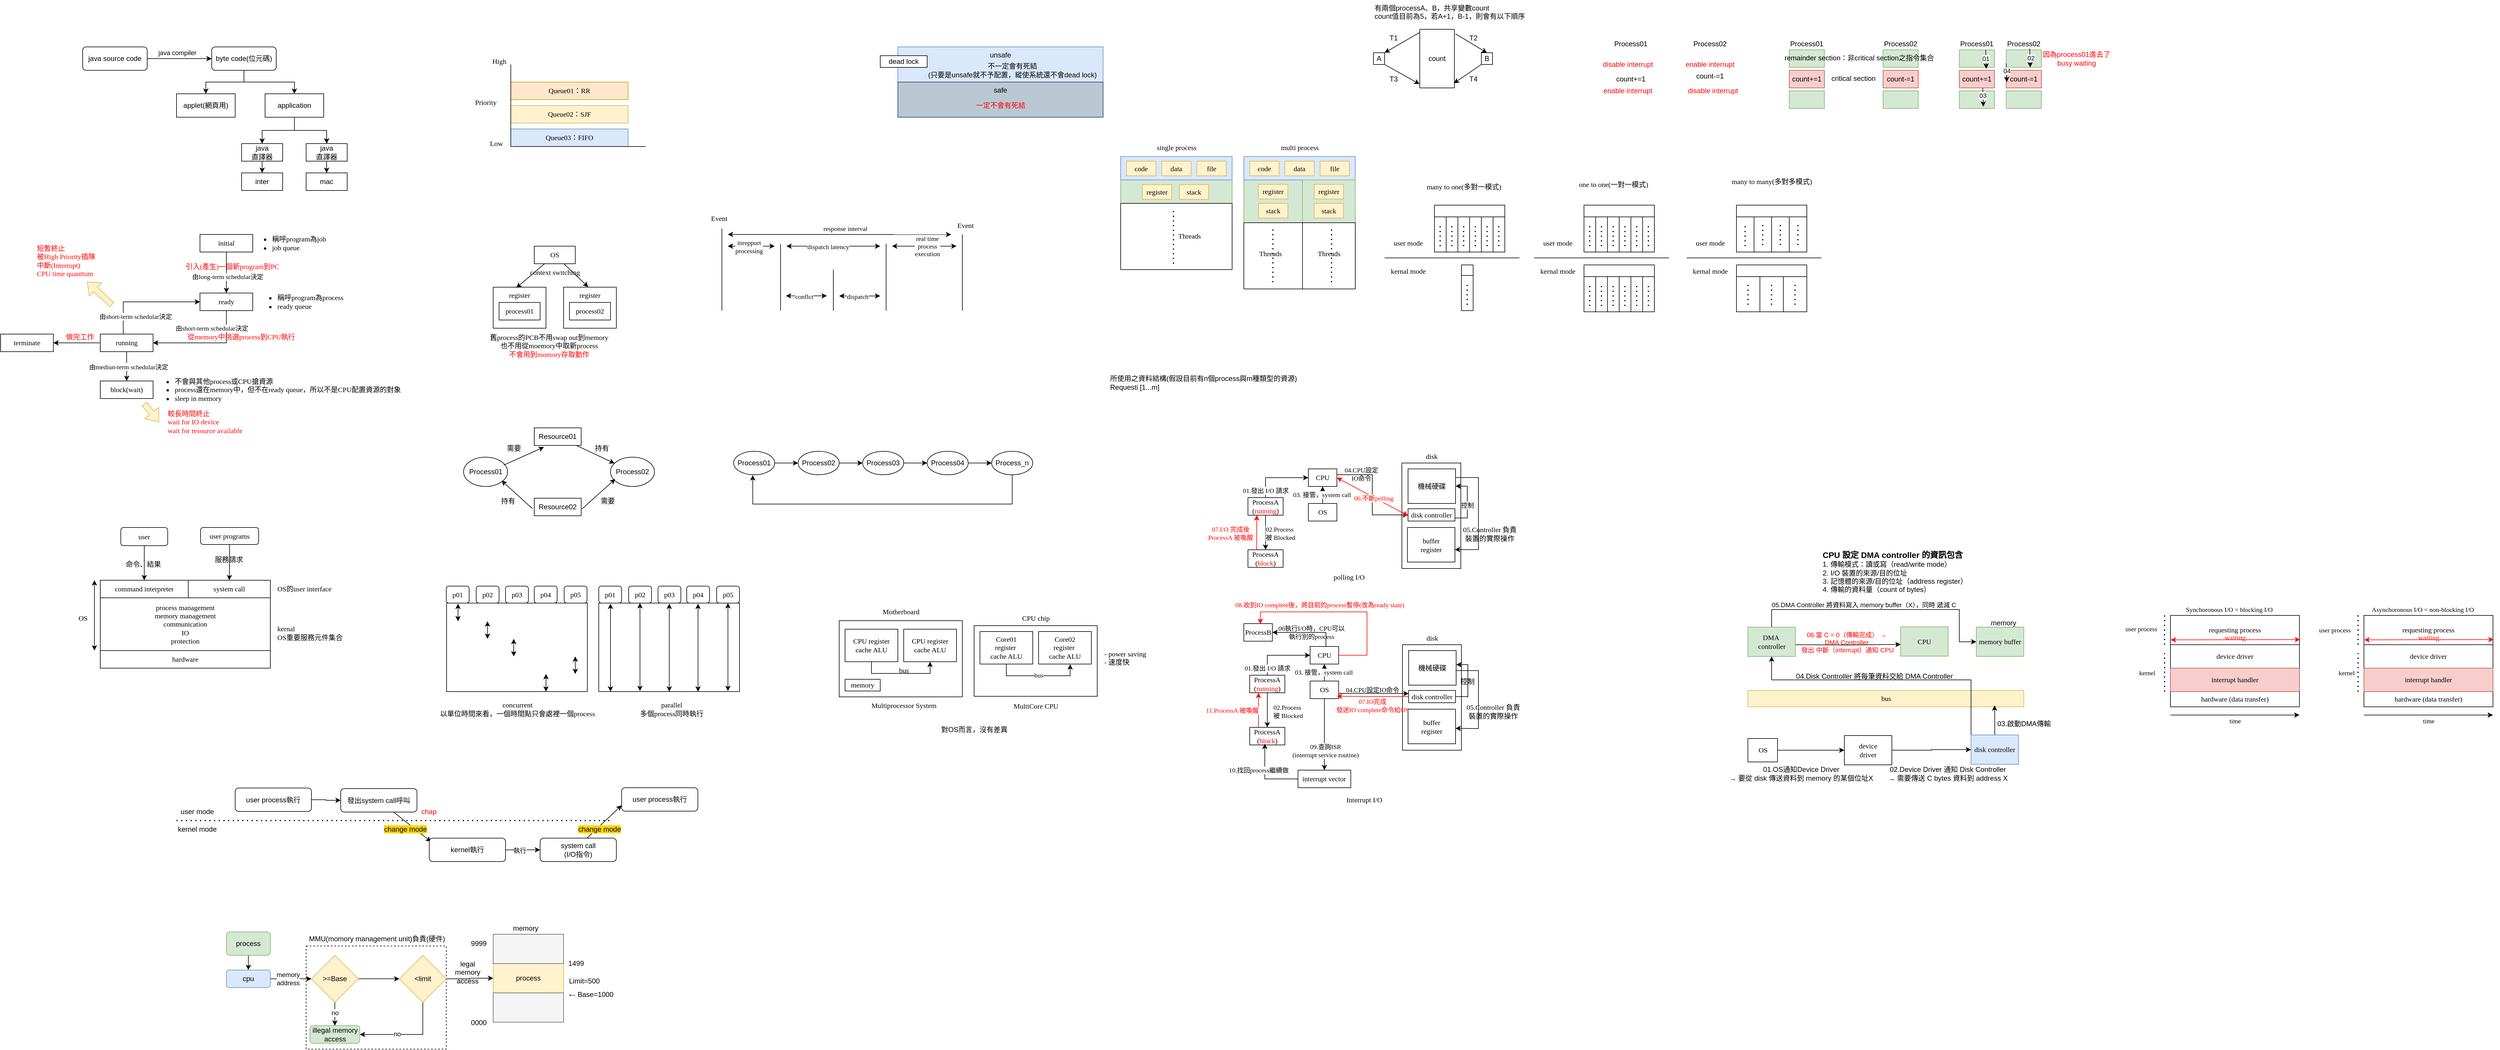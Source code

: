 <mxfile version="26.0.4">
  <diagram name="第1頁" id="JYdDTv1vU1lHxpJpeLcQ">
    <mxGraphModel dx="1646" dy="478" grid="1" gridSize="10" guides="1" tooltips="1" connect="1" arrows="1" fold="1" page="1" pageScale="1" pageWidth="827" pageHeight="1169" math="0" shadow="0">
      <root>
        <mxCell id="0" />
        <mxCell id="1" parent="0" />
        <mxCell id="XK1UEKYqplXlc19tVnF5-50" value="" style="rounded=0;whiteSpace=wrap;html=1;dashed=1;fillColor=none;" vertex="1" parent="1">
          <mxGeometry x="491" y="1894" width="239" height="176" as="geometry" />
        </mxCell>
        <mxCell id="mSIeOa4f1mtL7Ge1Exie-46" value="" style="rounded=0;whiteSpace=wrap;html=1;fontFamily=Times New Roman;" parent="1" vertex="1">
          <mxGeometry x="2360.5" y="1380" width="100.5" height="180" as="geometry" />
        </mxCell>
        <mxCell id="mSIeOa4f1mtL7Ge1Exie-44" value="" style="rounded=0;whiteSpace=wrap;html=1;" parent="1" vertex="1">
          <mxGeometry x="2359.5" y="1070" width="100.5" height="180" as="geometry" />
        </mxCell>
        <mxCell id="RWDBVJnFx9APnkcbTvSb-65" value="" style="rounded=0;whiteSpace=wrap;html=1;fontFamily=Times New Roman;" parent="1" vertex="1">
          <mxGeometry x="1630" y="1347.5" width="210" height="120.5" as="geometry" />
        </mxCell>
        <mxCell id="RWDBVJnFx9APnkcbTvSb-55" value="" style="rounded=0;whiteSpace=wrap;html=1;fontFamily=Times New Roman;" parent="1" vertex="1">
          <mxGeometry x="1400" y="1339" width="210" height="130" as="geometry" />
        </mxCell>
        <mxCell id="22ZFTN6R8PeSXuva0Q0--10" value="" style="rounded=0;whiteSpace=wrap;html=1;fontFamily=Times New Roman;fillColor=#d5e8d4;strokeColor=#82b366;" parent="1" vertex="1">
          <mxGeometry x="1880" y="587" width="190" height="40" as="geometry" />
        </mxCell>
        <mxCell id="22ZFTN6R8PeSXuva0Q0--7" value="" style="rounded=0;whiteSpace=wrap;html=1;fontFamily=Times New Roman;fillColor=#dae8fc;strokeColor=#6c8ebf;" parent="1" vertex="1">
          <mxGeometry x="1880" y="547" width="190" height="40" as="geometry" />
        </mxCell>
        <mxCell id="ilkxFyWmU_mrPQ2yCtcB-3" style="edgeStyle=orthogonalEdgeStyle;rounded=0;orthogonalLoop=1;jettySize=auto;html=1;entryX=0;entryY=0.5;entryDx=0;entryDy=0;" parent="1" source="ilkxFyWmU_mrPQ2yCtcB-1" target="ilkxFyWmU_mrPQ2yCtcB-2" edge="1">
          <mxGeometry relative="1" as="geometry" />
        </mxCell>
        <mxCell id="ilkxFyWmU_mrPQ2yCtcB-4" value="java compiler" style="edgeLabel;html=1;align=center;verticalAlign=middle;resizable=0;points=[];" parent="ilkxFyWmU_mrPQ2yCtcB-3" vertex="1" connectable="0">
          <mxGeometry x="-0.213" y="1" relative="1" as="geometry">
            <mxPoint x="7" y="-9" as="offset" />
          </mxGeometry>
        </mxCell>
        <mxCell id="ilkxFyWmU_mrPQ2yCtcB-1" value="java source code" style="rounded=1;whiteSpace=wrap;html=1;" parent="1" vertex="1">
          <mxGeometry x="110" y="360" width="110" height="40" as="geometry" />
        </mxCell>
        <mxCell id="ilkxFyWmU_mrPQ2yCtcB-17" style="edgeStyle=orthogonalEdgeStyle;rounded=0;orthogonalLoop=1;jettySize=auto;html=1;exitX=0.5;exitY=1;exitDx=0;exitDy=0;" parent="1" source="ilkxFyWmU_mrPQ2yCtcB-2" target="ilkxFyWmU_mrPQ2yCtcB-5" edge="1">
          <mxGeometry relative="1" as="geometry" />
        </mxCell>
        <mxCell id="ilkxFyWmU_mrPQ2yCtcB-18" style="edgeStyle=orthogonalEdgeStyle;rounded=0;orthogonalLoop=1;jettySize=auto;html=1;" parent="1" source="ilkxFyWmU_mrPQ2yCtcB-2" target="ilkxFyWmU_mrPQ2yCtcB-6" edge="1">
          <mxGeometry relative="1" as="geometry" />
        </mxCell>
        <mxCell id="ilkxFyWmU_mrPQ2yCtcB-2" value="byte code(位元碼)" style="rounded=1;whiteSpace=wrap;html=1;" parent="1" vertex="1">
          <mxGeometry x="330" y="360" width="110" height="40" as="geometry" />
        </mxCell>
        <mxCell id="ilkxFyWmU_mrPQ2yCtcB-11" value="" style="edgeStyle=orthogonalEdgeStyle;rounded=0;orthogonalLoop=1;jettySize=auto;html=1;" parent="1" source="ilkxFyWmU_mrPQ2yCtcB-5" target="ilkxFyWmU_mrPQ2yCtcB-10" edge="1">
          <mxGeometry relative="1" as="geometry" />
        </mxCell>
        <mxCell id="ilkxFyWmU_mrPQ2yCtcB-12" value="" style="edgeStyle=orthogonalEdgeStyle;rounded=0;orthogonalLoop=1;jettySize=auto;html=1;" parent="1" source="ilkxFyWmU_mrPQ2yCtcB-5" target="ilkxFyWmU_mrPQ2yCtcB-10" edge="1">
          <mxGeometry relative="1" as="geometry" />
        </mxCell>
        <mxCell id="ilkxFyWmU_mrPQ2yCtcB-13" style="edgeStyle=orthogonalEdgeStyle;rounded=0;orthogonalLoop=1;jettySize=auto;html=1;" parent="1" source="ilkxFyWmU_mrPQ2yCtcB-5" target="ilkxFyWmU_mrPQ2yCtcB-9" edge="1">
          <mxGeometry relative="1" as="geometry" />
        </mxCell>
        <mxCell id="ilkxFyWmU_mrPQ2yCtcB-5" value="application" style="rounded=0;whiteSpace=wrap;html=1;" parent="1" vertex="1">
          <mxGeometry x="421" y="440" width="100" height="40" as="geometry" />
        </mxCell>
        <mxCell id="ilkxFyWmU_mrPQ2yCtcB-6" value="applet(網頁用)" style="rounded=0;whiteSpace=wrap;html=1;" parent="1" vertex="1">
          <mxGeometry x="270" y="440" width="100" height="40" as="geometry" />
        </mxCell>
        <mxCell id="ilkxFyWmU_mrPQ2yCtcB-7" value="inter" style="rounded=0;whiteSpace=wrap;html=1;" parent="1" vertex="1">
          <mxGeometry x="381" y="575" width="70" height="30" as="geometry" />
        </mxCell>
        <mxCell id="ilkxFyWmU_mrPQ2yCtcB-8" value="mac" style="rounded=0;whiteSpace=wrap;html=1;" parent="1" vertex="1">
          <mxGeometry x="491" y="575" width="70" height="30" as="geometry" />
        </mxCell>
        <mxCell id="ilkxFyWmU_mrPQ2yCtcB-14" value="" style="edgeStyle=orthogonalEdgeStyle;rounded=0;orthogonalLoop=1;jettySize=auto;html=1;" parent="1" source="ilkxFyWmU_mrPQ2yCtcB-9" target="ilkxFyWmU_mrPQ2yCtcB-7" edge="1">
          <mxGeometry relative="1" as="geometry" />
        </mxCell>
        <mxCell id="ilkxFyWmU_mrPQ2yCtcB-9" value="java&lt;div&gt;直譯器&lt;/div&gt;" style="rounded=0;whiteSpace=wrap;html=1;" parent="1" vertex="1">
          <mxGeometry x="381" y="525" width="70" height="30" as="geometry" />
        </mxCell>
        <mxCell id="ilkxFyWmU_mrPQ2yCtcB-15" value="" style="edgeStyle=orthogonalEdgeStyle;rounded=0;orthogonalLoop=1;jettySize=auto;html=1;" parent="1" source="ilkxFyWmU_mrPQ2yCtcB-10" target="ilkxFyWmU_mrPQ2yCtcB-8" edge="1">
          <mxGeometry relative="1" as="geometry" />
        </mxCell>
        <mxCell id="ilkxFyWmU_mrPQ2yCtcB-10" value="java&lt;div&gt;直譯器&lt;/div&gt;" style="rounded=0;whiteSpace=wrap;html=1;" parent="1" vertex="1">
          <mxGeometry x="491" y="525" width="70" height="30" as="geometry" />
        </mxCell>
        <mxCell id="ilkxFyWmU_mrPQ2yCtcB-24" style="edgeStyle=orthogonalEdgeStyle;rounded=0;orthogonalLoop=1;jettySize=auto;html=1;entryX=0.5;entryY=0;entryDx=0;entryDy=0;fontFamily=Times New Roman;" parent="1" source="ilkxFyWmU_mrPQ2yCtcB-19" target="ilkxFyWmU_mrPQ2yCtcB-22" edge="1">
          <mxGeometry relative="1" as="geometry" />
        </mxCell>
        <mxCell id="ilkxFyWmU_mrPQ2yCtcB-26" value="由long-term schedular決定" style="edgeLabel;html=1;align=center;verticalAlign=middle;resizable=0;points=[];fontFamily=Times New Roman;" parent="ilkxFyWmU_mrPQ2yCtcB-24" vertex="1" connectable="0">
          <mxGeometry x="-0.166" y="2" relative="1" as="geometry">
            <mxPoint y="13" as="offset" />
          </mxGeometry>
        </mxCell>
        <mxCell id="ilkxFyWmU_mrPQ2yCtcB-19" value="initial" style="rounded=0;whiteSpace=wrap;html=1;fontFamily=Times New Roman;" parent="1" vertex="1">
          <mxGeometry x="310" y="680" width="90" height="30" as="geometry" />
        </mxCell>
        <mxCell id="ilkxFyWmU_mrPQ2yCtcB-20" value="&lt;ul&gt;&lt;li&gt;稱呼program為job&lt;/li&gt;&lt;li&gt;job queue&lt;/li&gt;&lt;/ul&gt;" style="text;html=1;align=left;verticalAlign=middle;resizable=0;points=[];autosize=1;strokeColor=none;fillColor=none;fontFamily=Times New Roman;" parent="1" vertex="1">
          <mxGeometry x="391" y="660" width="160" height="70" as="geometry" />
        </mxCell>
        <mxCell id="ilkxFyWmU_mrPQ2yCtcB-28" style="edgeStyle=orthogonalEdgeStyle;rounded=0;orthogonalLoop=1;jettySize=auto;html=1;entryX=1;entryY=0.5;entryDx=0;entryDy=0;exitX=0.5;exitY=1;exitDx=0;exitDy=0;fontFamily=Times New Roman;" parent="1" source="ilkxFyWmU_mrPQ2yCtcB-22" target="ilkxFyWmU_mrPQ2yCtcB-27" edge="1">
          <mxGeometry relative="1" as="geometry" />
        </mxCell>
        <mxCell id="ilkxFyWmU_mrPQ2yCtcB-29" value="由short-term schedular決定" style="edgeLabel;html=1;align=center;verticalAlign=middle;resizable=0;points=[];fontFamily=Times New Roman;" parent="ilkxFyWmU_mrPQ2yCtcB-28" vertex="1" connectable="0">
          <mxGeometry x="0.256" y="-2" relative="1" as="geometry">
            <mxPoint x="33" y="-23" as="offset" />
          </mxGeometry>
        </mxCell>
        <mxCell id="ilkxFyWmU_mrPQ2yCtcB-22" value="ready" style="rounded=0;whiteSpace=wrap;html=1;fontFamily=Times New Roman;" parent="1" vertex="1">
          <mxGeometry x="310" y="780" width="90" height="30" as="geometry" />
        </mxCell>
        <mxCell id="ilkxFyWmU_mrPQ2yCtcB-23" value="&lt;ul&gt;&lt;li&gt;稱呼program為process&lt;/li&gt;&lt;li&gt;ready queue&lt;/li&gt;&lt;/ul&gt;" style="text;html=1;align=left;verticalAlign=middle;resizable=0;points=[];autosize=1;strokeColor=none;fillColor=none;fontFamily=Times New Roman;" parent="1" vertex="1">
          <mxGeometry x="400" y="760" width="180" height="70" as="geometry" />
        </mxCell>
        <mxCell id="ilkxFyWmU_mrPQ2yCtcB-31" style="edgeStyle=orthogonalEdgeStyle;rounded=0;orthogonalLoop=1;jettySize=auto;html=1;entryX=1;entryY=0.5;entryDx=0;entryDy=0;fontFamily=Times New Roman;" parent="1" source="ilkxFyWmU_mrPQ2yCtcB-27" target="ilkxFyWmU_mrPQ2yCtcB-30" edge="1">
          <mxGeometry relative="1" as="geometry" />
        </mxCell>
        <mxCell id="ilkxFyWmU_mrPQ2yCtcB-32" style="edgeStyle=orthogonalEdgeStyle;rounded=0;orthogonalLoop=1;jettySize=auto;html=1;entryX=0;entryY=0.5;entryDx=0;entryDy=0;exitX=0.435;exitY=0.019;exitDx=0;exitDy=0;exitPerimeter=0;fontFamily=Times New Roman;" parent="1" source="ilkxFyWmU_mrPQ2yCtcB-27" target="ilkxFyWmU_mrPQ2yCtcB-22" edge="1">
          <mxGeometry relative="1" as="geometry" />
        </mxCell>
        <mxCell id="ilkxFyWmU_mrPQ2yCtcB-33" value="由short-term schedular決定" style="edgeLabel;html=1;align=center;verticalAlign=middle;resizable=0;points=[];fontFamily=Times New Roman;" parent="ilkxFyWmU_mrPQ2yCtcB-32" vertex="1" connectable="0">
          <mxGeometry x="-0.061" y="-1" relative="1" as="geometry">
            <mxPoint x="-11" y="24" as="offset" />
          </mxGeometry>
        </mxCell>
        <mxCell id="ilkxFyWmU_mrPQ2yCtcB-35" style="edgeStyle=orthogonalEdgeStyle;rounded=0;orthogonalLoop=1;jettySize=auto;html=1;entryX=0.5;entryY=0;entryDx=0;entryDy=0;fontFamily=Times New Roman;" parent="1" source="ilkxFyWmU_mrPQ2yCtcB-27" target="ilkxFyWmU_mrPQ2yCtcB-34" edge="1">
          <mxGeometry relative="1" as="geometry" />
        </mxCell>
        <mxCell id="ilkxFyWmU_mrPQ2yCtcB-47" value="Text" style="edgeLabel;html=1;align=center;verticalAlign=middle;resizable=0;points=[];" parent="ilkxFyWmU_mrPQ2yCtcB-35" vertex="1" connectable="0">
          <mxGeometry x="-0.025" relative="1" as="geometry">
            <mxPoint as="offset" />
          </mxGeometry>
        </mxCell>
        <mxCell id="ilkxFyWmU_mrPQ2yCtcB-48" value="&lt;span style=&quot;font-family: &amp;quot;Times New Roman&amp;quot;;&quot;&gt;由mediun-term schedular決定&lt;/span&gt;" style="edgeLabel;html=1;align=center;verticalAlign=middle;resizable=0;points=[];" parent="ilkxFyWmU_mrPQ2yCtcB-35" vertex="1" connectable="0">
          <mxGeometry x="0.032" y="3" relative="1" as="geometry">
            <mxPoint as="offset" />
          </mxGeometry>
        </mxCell>
        <mxCell id="ilkxFyWmU_mrPQ2yCtcB-27" value="running" style="rounded=0;whiteSpace=wrap;html=1;fontFamily=Times New Roman;" parent="1" vertex="1">
          <mxGeometry x="140" y="850" width="90" height="30" as="geometry" />
        </mxCell>
        <mxCell id="ilkxFyWmU_mrPQ2yCtcB-30" value="terminate" style="rounded=0;whiteSpace=wrap;html=1;fontFamily=Times New Roman;" parent="1" vertex="1">
          <mxGeometry x="-30" y="850" width="90" height="30" as="geometry" />
        </mxCell>
        <mxCell id="ilkxFyWmU_mrPQ2yCtcB-34" value="block(wait)" style="rounded=0;whiteSpace=wrap;html=1;fontFamily=Times New Roman;" parent="1" vertex="1">
          <mxGeometry x="140" y="930" width="90" height="30" as="geometry" />
        </mxCell>
        <mxCell id="ilkxFyWmU_mrPQ2yCtcB-36" value="&lt;ul&gt;&lt;li&gt;不會與其他process或CPU搶資源&lt;/li&gt;&lt;li&gt;process還在memory中，但不在ready queue，所以不是CPU配置資源的對象&lt;/li&gt;&lt;li&gt;sleep in memory&lt;/li&gt;&lt;/ul&gt;" style="text;html=1;align=left;verticalAlign=middle;resizable=0;points=[];autosize=1;strokeColor=none;fillColor=none;fontFamily=Times New Roman;" parent="1" vertex="1">
          <mxGeometry x="225" y="905" width="450" height="80" as="geometry" />
        </mxCell>
        <mxCell id="ilkxFyWmU_mrPQ2yCtcB-39" value="&lt;font style=&quot;color: rgb(255, 0, 0);&quot;&gt;引入(產生)一個新program到PC&lt;/font&gt;" style="text;html=1;align=center;verticalAlign=middle;resizable=0;points=[];autosize=1;strokeColor=none;fillColor=none;fontFamily=Times New Roman;" parent="1" vertex="1">
          <mxGeometry x="275" y="720" width="180" height="30" as="geometry" />
        </mxCell>
        <mxCell id="ilkxFyWmU_mrPQ2yCtcB-40" value="&lt;font style=&quot;color: rgb(255, 0, 0);&quot;&gt;從memory中挑選process到CPU執行&lt;/font&gt;" style="text;html=1;align=center;verticalAlign=middle;resizable=0;points=[];autosize=1;strokeColor=none;fillColor=none;fontFamily=Times New Roman;" parent="1" vertex="1">
          <mxGeometry x="275" y="840" width="210" height="30" as="geometry" />
        </mxCell>
        <mxCell id="ilkxFyWmU_mrPQ2yCtcB-41" value="&lt;font style=&quot;color: rgb(255, 0, 0);&quot;&gt;做完工作&lt;/font&gt;" style="text;html=1;align=center;verticalAlign=middle;resizable=0;points=[];autosize=1;strokeColor=none;fillColor=none;fontFamily=Times New Roman;" parent="1" vertex="1">
          <mxGeometry x="70" y="840" width="70" height="30" as="geometry" />
        </mxCell>
        <mxCell id="ilkxFyWmU_mrPQ2yCtcB-42" value="&lt;font style=&quot;color: rgb(255, 0, 0);&quot;&gt;短暫終止&lt;/font&gt;&lt;div&gt;&lt;font style=&quot;color: rgb(255, 0, 0);&quot;&gt;&lt;font style=&quot;background-color: transparent;&quot;&gt;被&lt;/font&gt;&lt;span style=&quot;background-color: transparent;&quot;&gt;&lt;font&gt;High Priority插隊&lt;/font&gt;&lt;/span&gt;&lt;br&gt;&lt;span style=&quot;background-color: transparent;&quot;&gt;中斷(Interrupt)&lt;/span&gt;&lt;br&gt;&lt;span style=&quot;background-color: transparent;&quot;&gt;CPU time quanttum&lt;/span&gt;&lt;/font&gt;&lt;br&gt;&lt;/div&gt;" style="text;html=1;align=left;verticalAlign=middle;resizable=0;points=[];autosize=1;strokeColor=none;fillColor=none;fontFamily=Times New Roman;" parent="1" vertex="1">
          <mxGeometry x="30" y="690" width="120" height="70" as="geometry" />
        </mxCell>
        <mxCell id="ilkxFyWmU_mrPQ2yCtcB-43" value="" style="shape=flexArrow;endArrow=classic;html=1;rounded=0;entryX=0.729;entryY=1.008;entryDx=0;entryDy=0;entryPerimeter=0;fillColor=#fff2cc;strokeColor=#d6b656;fontFamily=Times New Roman;" parent="1" target="ilkxFyWmU_mrPQ2yCtcB-42" edge="1">
          <mxGeometry width="50" height="50" relative="1" as="geometry">
            <mxPoint x="160" y="800" as="sourcePoint" />
            <mxPoint x="210" y="750" as="targetPoint" />
          </mxGeometry>
        </mxCell>
        <mxCell id="ilkxFyWmU_mrPQ2yCtcB-44" value="" style="shape=flexArrow;endArrow=classic;html=1;rounded=0;fillColor=#fff2cc;strokeColor=#d6b656;fontFamily=Times New Roman;" parent="1" edge="1">
          <mxGeometry width="50" height="50" relative="1" as="geometry">
            <mxPoint x="215" y="969" as="sourcePoint" />
            <mxPoint x="240" y="1000" as="targetPoint" />
          </mxGeometry>
        </mxCell>
        <mxCell id="ilkxFyWmU_mrPQ2yCtcB-45" value="&lt;div&gt;&lt;font color=&quot;#ff0000&quot;&gt;較長時間終止&lt;/font&gt;&lt;/div&gt;&lt;div&gt;&lt;font color=&quot;#ff0000&quot;&gt;wait for IO device&lt;/font&gt;&lt;/div&gt;&lt;div&gt;&lt;font color=&quot;#ff0000&quot;&gt;wait for resource available&lt;/font&gt;&lt;/div&gt;" style="text;html=1;align=left;verticalAlign=middle;resizable=0;points=[];autosize=1;strokeColor=none;fillColor=none;fontFamily=Times New Roman;" parent="1" vertex="1">
          <mxGeometry x="253" y="970" width="150" height="60" as="geometry" />
        </mxCell>
        <mxCell id="ilkxFyWmU_mrPQ2yCtcB-55" style="rounded=0;orthogonalLoop=1;jettySize=auto;html=1;entryX=0.466;entryY=-0.005;entryDx=0;entryDy=0;entryPerimeter=0;fontFamily=Times New Roman;" parent="1" source="ilkxFyWmU_mrPQ2yCtcB-49" target="ilkxFyWmU_mrPQ2yCtcB-52" edge="1">
          <mxGeometry relative="1" as="geometry" />
        </mxCell>
        <mxCell id="ilkxFyWmU_mrPQ2yCtcB-49" value="OS" style="rounded=0;whiteSpace=wrap;html=1;fontFamily=Times New Roman;" parent="1" vertex="1">
          <mxGeometry x="880" y="700" width="70" height="30" as="geometry" />
        </mxCell>
        <mxCell id="ilkxFyWmU_mrPQ2yCtcB-50" value="register" style="rounded=0;whiteSpace=wrap;html=1;verticalAlign=top;fontFamily=Times New Roman;" parent="1" vertex="1">
          <mxGeometry x="810" y="770" width="90" height="70" as="geometry" />
        </mxCell>
        <mxCell id="ilkxFyWmU_mrPQ2yCtcB-51" value="process01" style="rounded=0;whiteSpace=wrap;html=1;fontFamily=Times New Roman;" parent="1" vertex="1">
          <mxGeometry x="820" y="796" width="70" height="30" as="geometry" />
        </mxCell>
        <mxCell id="ilkxFyWmU_mrPQ2yCtcB-52" value="register" style="rounded=0;whiteSpace=wrap;html=1;verticalAlign=top;fontFamily=Times New Roman;" parent="1" vertex="1">
          <mxGeometry x="930" y="770" width="90" height="70" as="geometry" />
        </mxCell>
        <mxCell id="ilkxFyWmU_mrPQ2yCtcB-53" value="process02" style="rounded=0;whiteSpace=wrap;html=1;fontFamily=Times New Roman;" parent="1" vertex="1">
          <mxGeometry x="940" y="796" width="70" height="30" as="geometry" />
        </mxCell>
        <mxCell id="ilkxFyWmU_mrPQ2yCtcB-54" style="rounded=0;orthogonalLoop=1;jettySize=auto;html=1;entryX=0.439;entryY=0.015;entryDx=0;entryDy=0;entryPerimeter=0;elbow=vertical;fontFamily=Times New Roman;" parent="1" source="ilkxFyWmU_mrPQ2yCtcB-49" target="ilkxFyWmU_mrPQ2yCtcB-50" edge="1">
          <mxGeometry relative="1" as="geometry" />
        </mxCell>
        <mxCell id="ilkxFyWmU_mrPQ2yCtcB-56" value="context switching" style="text;html=1;align=center;verticalAlign=middle;resizable=0;points=[];autosize=1;strokeColor=none;fillColor=none;fontFamily=Times New Roman;" parent="1" vertex="1">
          <mxGeometry x="860" y="730" width="110" height="30" as="geometry" />
        </mxCell>
        <mxCell id="ilkxFyWmU_mrPQ2yCtcB-57" value="舊process的PCB不用swap out到memory&lt;div&gt;也不用從moemory中取新&lt;span style=&quot;background-color: transparent; color: light-dark(rgb(0, 0, 0), rgb(255, 255, 255));&quot;&gt;process&lt;/span&gt;&lt;/div&gt;&lt;div&gt;&lt;span style=&quot;background-color: transparent;&quot;&gt;&lt;font style=&quot;color: light-dark(rgb(255, 0, 0), rgb(255, 255, 255));&quot;&gt;不會用到momory存取動作&lt;/font&gt;&lt;/span&gt;&lt;/div&gt;" style="text;html=1;align=center;verticalAlign=middle;resizable=0;points=[];autosize=1;strokeColor=none;fillColor=none;fontFamily=Times New Roman;" parent="1" vertex="1">
          <mxGeometry x="790" y="840" width="230" height="60" as="geometry" />
        </mxCell>
        <mxCell id="ilkxFyWmU_mrPQ2yCtcB-58" value="" style="endArrow=none;html=1;rounded=0;fontFamily=Times New Roman;" parent="1" edge="1">
          <mxGeometry width="50" height="50" relative="1" as="geometry">
            <mxPoint x="1200" y="810" as="sourcePoint" />
            <mxPoint x="1200" y="670" as="targetPoint" />
          </mxGeometry>
        </mxCell>
        <mxCell id="ilkxFyWmU_mrPQ2yCtcB-59" value="Event" style="text;html=1;align=center;verticalAlign=middle;resizable=0;points=[];autosize=1;strokeColor=none;fillColor=none;fontFamily=Times New Roman;" parent="1" vertex="1">
          <mxGeometry x="1170" y="638" width="50" height="30" as="geometry" />
        </mxCell>
        <mxCell id="ilkxFyWmU_mrPQ2yCtcB-60" value="" style="endArrow=none;html=1;rounded=0;fontFamily=Times New Roman;" parent="1" edge="1">
          <mxGeometry width="50" height="50" relative="1" as="geometry">
            <mxPoint x="1610" y="810" as="sourcePoint" />
            <mxPoint x="1610" y="680" as="targetPoint" />
          </mxGeometry>
        </mxCell>
        <mxCell id="ilkxFyWmU_mrPQ2yCtcB-61" value="Event" style="text;html=1;align=center;verticalAlign=middle;resizable=0;points=[];autosize=1;strokeColor=none;fillColor=none;fontFamily=Times New Roman;" parent="1" vertex="1">
          <mxGeometry x="1590" y="650" width="50" height="30" as="geometry" />
        </mxCell>
        <mxCell id="ilkxFyWmU_mrPQ2yCtcB-62" value="" style="endArrow=classic;startArrow=classic;html=1;rounded=0;fontFamily=Times New Roman;entryX=0.019;entryY=1.003;entryDx=0;entryDy=0;entryPerimeter=0;" parent="1" target="ilkxFyWmU_mrPQ2yCtcB-61" edge="1">
          <mxGeometry width="50" height="50" relative="1" as="geometry">
            <mxPoint x="1210" y="680" as="sourcePoint" />
            <mxPoint x="1460" y="680" as="targetPoint" />
          </mxGeometry>
        </mxCell>
        <mxCell id="ilkxFyWmU_mrPQ2yCtcB-63" value="response interval" style="edgeLabel;html=1;align=center;verticalAlign=middle;resizable=0;points=[];fontFamily=Times New Roman;" parent="ilkxFyWmU_mrPQ2yCtcB-62" vertex="1" connectable="0">
          <mxGeometry x="-0.116" y="-1" relative="1" as="geometry">
            <mxPoint x="31" y="-11" as="offset" />
          </mxGeometry>
        </mxCell>
        <mxCell id="ilkxFyWmU_mrPQ2yCtcB-64" value="" style="endArrow=none;html=1;rounded=0;fontFamily=Times New Roman;" parent="1" edge="1">
          <mxGeometry width="50" height="50" relative="1" as="geometry">
            <mxPoint x="1300" y="810" as="sourcePoint" />
            <mxPoint x="1300" y="696" as="targetPoint" />
          </mxGeometry>
        </mxCell>
        <mxCell id="ilkxFyWmU_mrPQ2yCtcB-65" value="" style="endArrow=classic;startArrow=classic;html=1;rounded=0;fontFamily=Times New Roman;" parent="1" edge="1">
          <mxGeometry width="50" height="50" relative="1" as="geometry">
            <mxPoint x="1210" y="700" as="sourcePoint" />
            <mxPoint x="1290" y="700" as="targetPoint" />
          </mxGeometry>
        </mxCell>
        <mxCell id="ilkxFyWmU_mrPQ2yCtcB-66" value="inreppurt&lt;div&gt;processing&lt;/div&gt;" style="edgeLabel;html=1;align=center;verticalAlign=middle;resizable=0;points=[];fontFamily=Times New Roman;" parent="ilkxFyWmU_mrPQ2yCtcB-65" vertex="1" connectable="0">
          <mxGeometry x="-0.116" y="-1" relative="1" as="geometry">
            <mxPoint as="offset" />
          </mxGeometry>
        </mxCell>
        <mxCell id="ilkxFyWmU_mrPQ2yCtcB-68" value="" style="endArrow=classic;startArrow=classic;html=1;rounded=0;fontFamily=Times New Roman;" parent="1" edge="1">
          <mxGeometry width="50" height="50" relative="1" as="geometry">
            <mxPoint x="1309" y="784.76" as="sourcePoint" />
            <mxPoint x="1379" y="784.76" as="targetPoint" />
          </mxGeometry>
        </mxCell>
        <mxCell id="ilkxFyWmU_mrPQ2yCtcB-69" value="conflct" style="edgeLabel;html=1;align=center;verticalAlign=middle;resizable=0;points=[];fontFamily=Times New Roman;" parent="ilkxFyWmU_mrPQ2yCtcB-68" vertex="1" connectable="0">
          <mxGeometry x="-0.116" y="-1" relative="1" as="geometry">
            <mxPoint as="offset" />
          </mxGeometry>
        </mxCell>
        <mxCell id="ilkxFyWmU_mrPQ2yCtcB-70" value="" style="endArrow=none;html=1;rounded=0;fontFamily=Times New Roman;" parent="1" edge="1">
          <mxGeometry width="50" height="50" relative="1" as="geometry">
            <mxPoint x="1390" y="810" as="sourcePoint" />
            <mxPoint x="1390" y="740" as="targetPoint" />
          </mxGeometry>
        </mxCell>
        <mxCell id="ilkxFyWmU_mrPQ2yCtcB-71" value="" style="endArrow=classic;startArrow=classic;html=1;rounded=0;fontFamily=Times New Roman;" parent="1" edge="1">
          <mxGeometry width="50" height="50" relative="1" as="geometry">
            <mxPoint x="1400" y="785" as="sourcePoint" />
            <mxPoint x="1470" y="785" as="targetPoint" />
          </mxGeometry>
        </mxCell>
        <mxCell id="ilkxFyWmU_mrPQ2yCtcB-72" value="dispatch" style="edgeLabel;html=1;align=center;verticalAlign=middle;resizable=0;points=[];fontFamily=Times New Roman;" parent="ilkxFyWmU_mrPQ2yCtcB-71" vertex="1" connectable="0">
          <mxGeometry x="-0.116" y="-1" relative="1" as="geometry">
            <mxPoint as="offset" />
          </mxGeometry>
        </mxCell>
        <mxCell id="ilkxFyWmU_mrPQ2yCtcB-73" value="" style="endArrow=classic;startArrow=classic;html=1;rounded=0;fontFamily=Times New Roman;" parent="1" edge="1">
          <mxGeometry width="50" height="50" relative="1" as="geometry">
            <mxPoint x="1310" y="700" as="sourcePoint" />
            <mxPoint x="1470" y="700" as="targetPoint" />
          </mxGeometry>
        </mxCell>
        <mxCell id="ilkxFyWmU_mrPQ2yCtcB-74" value="dispatch latency" style="edgeLabel;html=1;align=center;verticalAlign=middle;resizable=0;points=[];fontFamily=Times New Roman;" parent="ilkxFyWmU_mrPQ2yCtcB-73" vertex="1" connectable="0">
          <mxGeometry x="-0.116" y="-1" relative="1" as="geometry">
            <mxPoint as="offset" />
          </mxGeometry>
        </mxCell>
        <mxCell id="ilkxFyWmU_mrPQ2yCtcB-76" value="" style="endArrow=none;html=1;rounded=0;fontFamily=Times New Roman;" parent="1" edge="1">
          <mxGeometry width="50" height="50" relative="1" as="geometry">
            <mxPoint x="1480" y="810" as="sourcePoint" />
            <mxPoint x="1480" y="696" as="targetPoint" />
          </mxGeometry>
        </mxCell>
        <mxCell id="ilkxFyWmU_mrPQ2yCtcB-77" value="" style="endArrow=classic;startArrow=classic;html=1;rounded=0;fontFamily=Times New Roman;" parent="1" edge="1">
          <mxGeometry width="50" height="50" relative="1" as="geometry">
            <mxPoint x="1490" y="700" as="sourcePoint" />
            <mxPoint x="1600" y="700" as="targetPoint" />
          </mxGeometry>
        </mxCell>
        <mxCell id="ilkxFyWmU_mrPQ2yCtcB-78" value="real time&lt;div&gt;process&lt;/div&gt;&lt;div&gt;execution&lt;/div&gt;" style="edgeLabel;html=1;align=center;verticalAlign=middle;resizable=0;points=[];fontFamily=Times New Roman;" parent="ilkxFyWmU_mrPQ2yCtcB-77" vertex="1" connectable="0">
          <mxGeometry x="-0.116" y="-1" relative="1" as="geometry">
            <mxPoint x="11" y="-1" as="offset" />
          </mxGeometry>
        </mxCell>
        <mxCell id="h4m5LInhJ6jFV180rpRs-1" value="Queue01：RR" style="rounded=0;whiteSpace=wrap;html=1;fillColor=#ffe6cc;strokeColor=#d79b00;fontFamily=Times New Roman;" parent="1" vertex="1">
          <mxGeometry x="840" y="420" width="200" height="30" as="geometry" />
        </mxCell>
        <mxCell id="h4m5LInhJ6jFV180rpRs-2" value="Queue02：SJF" style="rounded=0;whiteSpace=wrap;html=1;fillColor=#fff2cc;strokeColor=#d6b656;fontFamily=Times New Roman;" parent="1" vertex="1">
          <mxGeometry x="840" y="460" width="200" height="30" as="geometry" />
        </mxCell>
        <mxCell id="h4m5LInhJ6jFV180rpRs-3" value="Queue03：FIFO" style="rounded=0;whiteSpace=wrap;html=1;fillColor=#dae8fc;strokeColor=#6c8ebf;fontFamily=Times New Roman;" parent="1" vertex="1">
          <mxGeometry x="840" y="500" width="200" height="30" as="geometry" />
        </mxCell>
        <mxCell id="h4m5LInhJ6jFV180rpRs-4" value="" style="endArrow=none;html=1;rounded=0;exitX=0;exitY=1;exitDx=0;exitDy=0;fontFamily=Times New Roman;" parent="1" source="h4m5LInhJ6jFV180rpRs-3" edge="1">
          <mxGeometry width="50" height="50" relative="1" as="geometry">
            <mxPoint x="970" y="560" as="sourcePoint" />
            <mxPoint x="1070" y="530" as="targetPoint" />
          </mxGeometry>
        </mxCell>
        <mxCell id="h4m5LInhJ6jFV180rpRs-5" value="" style="endArrow=none;html=1;rounded=0;fontFamily=Times New Roman;" parent="1" edge="1">
          <mxGeometry width="50" height="50" relative="1" as="geometry">
            <mxPoint x="840" y="530" as="sourcePoint" />
            <mxPoint x="840" y="390" as="targetPoint" />
          </mxGeometry>
        </mxCell>
        <mxCell id="h4m5LInhJ6jFV180rpRs-6" value="Priority" style="text;html=1;align=center;verticalAlign=middle;resizable=0;points=[];autosize=1;strokeColor=none;fillColor=none;fontFamily=Times New Roman;" parent="1" vertex="1">
          <mxGeometry x="767" y="440" width="60" height="30" as="geometry" />
        </mxCell>
        <mxCell id="h4m5LInhJ6jFV180rpRs-7" value="High&lt;span style=&quot;font-size: 0px; text-align: start;&quot;&gt;%3CmxGraphModel%3E%3Croot%3E%3CmxCell%20id%3D%220%22%2F%3E%3CmxCell%20id%3D%221%22%20parent%3D%220%22%2F%3E%3CmxCell%20id%3D%222%22%20value%3D%22Priority%22%20style%3D%22text%3Bhtml%3D1%3Balign%3Dcenter%3BverticalAlign%3Dmiddle%3Bresizable%3D0%3Bpoints%3D%5B%5D%3Bautosize%3D1%3BstrokeColor%3Dnone%3BfillColor%3Dnone%3B%22%20vertex%3D%221%22%20parent%3D%221%22%3E%3CmxGeometry%20x%3D%22767%22%20y%3D%22450%22%20width%3D%2260%22%20height%3D%2230%22%20as%3D%22geometry%22%2F%3E%3C%2FmxCell%3E%3C%2Froot%3E%3C%2FmxGraphModel%3E&lt;/span&gt;" style="text;html=1;align=center;verticalAlign=middle;resizable=0;points=[];autosize=1;strokeColor=none;fillColor=none;fontFamily=Times New Roman;" parent="1" vertex="1">
          <mxGeometry x="795" y="370" width="50" height="30" as="geometry" />
        </mxCell>
        <mxCell id="h4m5LInhJ6jFV180rpRs-8" value="Low" style="text;html=1;align=center;verticalAlign=middle;resizable=0;points=[];autosize=1;strokeColor=none;fillColor=none;fontFamily=Times New Roman;" parent="1" vertex="1">
          <mxGeometry x="790" y="510" width="50" height="30" as="geometry" />
        </mxCell>
        <mxCell id="22ZFTN6R8PeSXuva0Q0--2" value="code" style="rounded=0;whiteSpace=wrap;html=1;fillColor=#fff2cc;strokeColor=#d6b656;fontFamily=Times New Roman;" parent="1" vertex="1">
          <mxGeometry x="1890" y="555" width="50" height="25" as="geometry" />
        </mxCell>
        <mxCell id="22ZFTN6R8PeSXuva0Q0--3" value="data" style="rounded=0;whiteSpace=wrap;html=1;fillColor=#fff2cc;strokeColor=#d6b656;fontFamily=Times New Roman;" parent="1" vertex="1">
          <mxGeometry x="1950" y="555" width="50" height="25" as="geometry" />
        </mxCell>
        <mxCell id="22ZFTN6R8PeSXuva0Q0--6" value="file" style="rounded=0;whiteSpace=wrap;html=1;fillColor=#fff2cc;strokeColor=#d6b656;fontFamily=Times New Roman;" parent="1" vertex="1">
          <mxGeometry x="2010" y="555" width="50" height="25" as="geometry" />
        </mxCell>
        <mxCell id="22ZFTN6R8PeSXuva0Q0--8" value="register" style="rounded=0;whiteSpace=wrap;html=1;fillColor=#fff2cc;strokeColor=#d6b656;fontFamily=Times New Roman;" parent="1" vertex="1">
          <mxGeometry x="1917" y="595" width="50" height="25" as="geometry" />
        </mxCell>
        <mxCell id="22ZFTN6R8PeSXuva0Q0--9" value="stack" style="rounded=0;whiteSpace=wrap;html=1;fillColor=#fff2cc;strokeColor=#d6b656;fontFamily=Times New Roman;" parent="1" vertex="1">
          <mxGeometry x="1980" y="595" width="50" height="25" as="geometry" />
        </mxCell>
        <mxCell id="22ZFTN6R8PeSXuva0Q0--11" value="" style="rounded=0;whiteSpace=wrap;html=1;fontFamily=Times New Roman;" parent="1" vertex="1">
          <mxGeometry x="1880" y="627" width="190" height="113" as="geometry" />
        </mxCell>
        <mxCell id="22ZFTN6R8PeSXuva0Q0--13" value="" style="endArrow=none;dashed=1;html=1;dashPattern=1 3;strokeWidth=2;rounded=0;fontFamily=Times New Roman;" parent="1" edge="1">
          <mxGeometry width="50" height="50" relative="1" as="geometry">
            <mxPoint x="1970" y="730" as="sourcePoint" />
            <mxPoint x="1970" y="640" as="targetPoint" />
          </mxGeometry>
        </mxCell>
        <mxCell id="22ZFTN6R8PeSXuva0Q0--14" value="Threads" style="text;html=1;align=center;verticalAlign=middle;resizable=0;points=[];autosize=1;strokeColor=none;fillColor=none;fontFamily=Times New Roman;" parent="1" vertex="1">
          <mxGeometry x="1967" y="668" width="60" height="30" as="geometry" />
        </mxCell>
        <mxCell id="22ZFTN6R8PeSXuva0Q0--15" value="single process" style="text;html=1;align=center;verticalAlign=middle;resizable=0;points=[];autosize=1;strokeColor=none;fillColor=none;fontFamily=Times New Roman;" parent="1" vertex="1">
          <mxGeometry x="1930" y="517" width="90" height="30" as="geometry" />
        </mxCell>
        <mxCell id="22ZFTN6R8PeSXuva0Q0--16" value="" style="rounded=0;whiteSpace=wrap;html=1;fontFamily=Times New Roman;fillColor=#d5e8d4;strokeColor=#82b366;" parent="1" vertex="1">
          <mxGeometry x="2090" y="587" width="100" height="73" as="geometry" />
        </mxCell>
        <mxCell id="22ZFTN6R8PeSXuva0Q0--17" value="" style="rounded=0;whiteSpace=wrap;html=1;fontFamily=Times New Roman;fillColor=#dae8fc;strokeColor=#6c8ebf;" parent="1" vertex="1">
          <mxGeometry x="2090" y="547" width="190" height="40" as="geometry" />
        </mxCell>
        <mxCell id="22ZFTN6R8PeSXuva0Q0--18" value="code" style="rounded=0;whiteSpace=wrap;html=1;fillColor=#fff2cc;strokeColor=#d6b656;fontFamily=Times New Roman;" parent="1" vertex="1">
          <mxGeometry x="2100" y="555" width="50" height="25" as="geometry" />
        </mxCell>
        <mxCell id="22ZFTN6R8PeSXuva0Q0--19" value="data" style="rounded=0;whiteSpace=wrap;html=1;fillColor=#fff2cc;strokeColor=#d6b656;fontFamily=Times New Roman;" parent="1" vertex="1">
          <mxGeometry x="2160" y="555" width="50" height="25" as="geometry" />
        </mxCell>
        <mxCell id="22ZFTN6R8PeSXuva0Q0--20" value="file" style="rounded=0;whiteSpace=wrap;html=1;fillColor=#fff2cc;strokeColor=#d6b656;fontFamily=Times New Roman;" parent="1" vertex="1">
          <mxGeometry x="2220" y="555" width="50" height="25" as="geometry" />
        </mxCell>
        <mxCell id="22ZFTN6R8PeSXuva0Q0--21" value="register" style="rounded=0;whiteSpace=wrap;html=1;fillColor=#fff2cc;strokeColor=#d6b656;fontFamily=Times New Roman;" parent="1" vertex="1">
          <mxGeometry x="2115" y="594.5" width="50" height="25" as="geometry" />
        </mxCell>
        <mxCell id="22ZFTN6R8PeSXuva0Q0--22" value="stack" style="rounded=0;whiteSpace=wrap;html=1;fillColor=#fff2cc;strokeColor=#d6b656;fontFamily=Times New Roman;" parent="1" vertex="1">
          <mxGeometry x="2115" y="627" width="50" height="25" as="geometry" />
        </mxCell>
        <mxCell id="22ZFTN6R8PeSXuva0Q0--23" value="" style="rounded=0;whiteSpace=wrap;html=1;fontFamily=Times New Roman;" parent="1" vertex="1">
          <mxGeometry x="2090" y="660" width="100" height="113" as="geometry" />
        </mxCell>
        <mxCell id="22ZFTN6R8PeSXuva0Q0--24" value="" style="endArrow=none;dashed=1;html=1;dashPattern=1 3;strokeWidth=2;rounded=0;fontFamily=Times New Roman;" parent="1" edge="1">
          <mxGeometry width="50" height="50" relative="1" as="geometry">
            <mxPoint x="2139.53" y="761.5" as="sourcePoint" />
            <mxPoint x="2139.53" y="671.5" as="targetPoint" />
          </mxGeometry>
        </mxCell>
        <mxCell id="22ZFTN6R8PeSXuva0Q0--25" value="Threads" style="text;html=1;align=center;verticalAlign=middle;resizable=0;points=[];autosize=1;strokeColor=none;fillColor=none;fontFamily=Times New Roman;" parent="1" vertex="1">
          <mxGeometry x="2105" y="698" width="60" height="30" as="geometry" />
        </mxCell>
        <mxCell id="22ZFTN6R8PeSXuva0Q0--26" value="multi process" style="text;html=1;align=center;verticalAlign=middle;resizable=0;points=[];autosize=1;strokeColor=none;fillColor=none;fontFamily=Times New Roman;" parent="1" vertex="1">
          <mxGeometry x="2140" y="517" width="90" height="30" as="geometry" />
        </mxCell>
        <mxCell id="22ZFTN6R8PeSXuva0Q0--27" value="" style="rounded=0;whiteSpace=wrap;html=1;fontFamily=Times New Roman;fillColor=#d5e8d4;strokeColor=#82b366;" parent="1" vertex="1">
          <mxGeometry x="2190" y="587" width="90" height="73" as="geometry" />
        </mxCell>
        <mxCell id="22ZFTN6R8PeSXuva0Q0--28" value="register" style="rounded=0;whiteSpace=wrap;html=1;fillColor=#fff2cc;strokeColor=#d6b656;fontFamily=Times New Roman;" parent="1" vertex="1">
          <mxGeometry x="2210" y="594.5" width="50" height="25" as="geometry" />
        </mxCell>
        <mxCell id="22ZFTN6R8PeSXuva0Q0--29" value="stack" style="rounded=0;whiteSpace=wrap;html=1;fillColor=#fff2cc;strokeColor=#d6b656;fontFamily=Times New Roman;" parent="1" vertex="1">
          <mxGeometry x="2210" y="627" width="50" height="25" as="geometry" />
        </mxCell>
        <mxCell id="22ZFTN6R8PeSXuva0Q0--30" value="" style="rounded=0;whiteSpace=wrap;html=1;fontFamily=Times New Roman;" parent="1" vertex="1">
          <mxGeometry x="2190" y="660" width="90" height="113" as="geometry" />
        </mxCell>
        <mxCell id="22ZFTN6R8PeSXuva0Q0--31" value="" style="endArrow=none;dashed=1;html=1;dashPattern=1 3;strokeWidth=2;rounded=0;fontFamily=Times New Roman;" parent="1" edge="1">
          <mxGeometry width="50" height="50" relative="1" as="geometry">
            <mxPoint x="2239.53" y="761.5" as="sourcePoint" />
            <mxPoint x="2239.53" y="671.5" as="targetPoint" />
          </mxGeometry>
        </mxCell>
        <mxCell id="22ZFTN6R8PeSXuva0Q0--32" value="Threads" style="text;html=1;align=center;verticalAlign=middle;resizable=0;points=[];autosize=1;strokeColor=none;fillColor=none;fontFamily=Times New Roman;" parent="1" vertex="1">
          <mxGeometry x="2205" y="698" width="60" height="30" as="geometry" />
        </mxCell>
        <mxCell id="22ZFTN6R8PeSXuva0Q0--33" value="many to one(多對一模式)" style="text;html=1;align=center;verticalAlign=middle;resizable=0;points=[];autosize=1;strokeColor=none;fillColor=none;fontFamily=Times New Roman;" parent="1" vertex="1">
          <mxGeometry x="2390" y="584" width="150" height="30" as="geometry" />
        </mxCell>
        <mxCell id="22ZFTN6R8PeSXuva0Q0--34" value="one to one(一對一模式)" style="text;html=1;align=center;verticalAlign=middle;resizable=0;points=[];autosize=1;strokeColor=none;fillColor=none;fontFamily=Times New Roman;" parent="1" vertex="1">
          <mxGeometry x="2650" y="580" width="140" height="30" as="geometry" />
        </mxCell>
        <mxCell id="22ZFTN6R8PeSXuva0Q0--35" value="many to many(多對多模式)" style="text;html=1;align=center;verticalAlign=middle;resizable=0;points=[];autosize=1;strokeColor=none;fillColor=none;fontFamily=Times New Roman;" parent="1" vertex="1">
          <mxGeometry x="2910" y="575" width="160" height="30" as="geometry" />
        </mxCell>
        <mxCell id="22ZFTN6R8PeSXuva0Q0--36" value="" style="rounded=0;whiteSpace=wrap;html=1;fontFamily=Times New Roman;" parent="1" vertex="1">
          <mxGeometry x="2415" y="650" width="20" height="60" as="geometry" />
        </mxCell>
        <mxCell id="22ZFTN6R8PeSXuva0Q0--37" value="" style="endArrow=none;dashed=1;html=1;dashPattern=1 3;strokeWidth=2;rounded=0;fontFamily=Times New Roman;" parent="1" edge="1">
          <mxGeometry width="50" height="50" relative="1" as="geometry">
            <mxPoint x="2424.77" y="700" as="sourcePoint" />
            <mxPoint x="2424.77" y="660" as="targetPoint" />
          </mxGeometry>
        </mxCell>
        <mxCell id="22ZFTN6R8PeSXuva0Q0--39" value="" style="rounded=0;whiteSpace=wrap;html=1;fontFamily=Times New Roman;" parent="1" vertex="1">
          <mxGeometry x="2435" y="650" width="20" height="60" as="geometry" />
        </mxCell>
        <mxCell id="22ZFTN6R8PeSXuva0Q0--40" value="" style="endArrow=none;dashed=1;html=1;dashPattern=1 3;strokeWidth=2;rounded=0;fontFamily=Times New Roman;" parent="1" edge="1">
          <mxGeometry width="50" height="50" relative="1" as="geometry">
            <mxPoint x="2444.77" y="700" as="sourcePoint" />
            <mxPoint x="2444.77" y="660" as="targetPoint" />
          </mxGeometry>
        </mxCell>
        <mxCell id="22ZFTN6R8PeSXuva0Q0--50" value="" style="rounded=0;whiteSpace=wrap;html=1;fontFamily=Times New Roman;" parent="1" vertex="1">
          <mxGeometry x="2455" y="650" width="20" height="60" as="geometry" />
        </mxCell>
        <mxCell id="22ZFTN6R8PeSXuva0Q0--51" value="" style="endArrow=none;dashed=1;html=1;dashPattern=1 3;strokeWidth=2;rounded=0;fontFamily=Times New Roman;" parent="1" edge="1">
          <mxGeometry width="50" height="50" relative="1" as="geometry">
            <mxPoint x="2464.77" y="700" as="sourcePoint" />
            <mxPoint x="2464.77" y="660" as="targetPoint" />
          </mxGeometry>
        </mxCell>
        <mxCell id="22ZFTN6R8PeSXuva0Q0--52" value="" style="rounded=0;whiteSpace=wrap;html=1;fontFamily=Times New Roman;" parent="1" vertex="1">
          <mxGeometry x="2475" y="650" width="20" height="60" as="geometry" />
        </mxCell>
        <mxCell id="22ZFTN6R8PeSXuva0Q0--53" value="" style="endArrow=none;dashed=1;html=1;dashPattern=1 3;strokeWidth=2;rounded=0;fontFamily=Times New Roman;" parent="1" edge="1">
          <mxGeometry width="50" height="50" relative="1" as="geometry">
            <mxPoint x="2484.77" y="700" as="sourcePoint" />
            <mxPoint x="2484.77" y="660" as="targetPoint" />
          </mxGeometry>
        </mxCell>
        <mxCell id="22ZFTN6R8PeSXuva0Q0--54" value="" style="rounded=0;whiteSpace=wrap;html=1;fontFamily=Times New Roman;" parent="1" vertex="1">
          <mxGeometry x="2495" y="650" width="20" height="60" as="geometry" />
        </mxCell>
        <mxCell id="22ZFTN6R8PeSXuva0Q0--55" value="" style="endArrow=none;dashed=1;html=1;dashPattern=1 3;strokeWidth=2;rounded=0;fontFamily=Times New Roman;" parent="1" edge="1">
          <mxGeometry width="50" height="50" relative="1" as="geometry">
            <mxPoint x="2504.77" y="700" as="sourcePoint" />
            <mxPoint x="2504.77" y="660" as="targetPoint" />
          </mxGeometry>
        </mxCell>
        <mxCell id="22ZFTN6R8PeSXuva0Q0--56" value="" style="rounded=0;whiteSpace=wrap;html=1;fontFamily=Times New Roman;" parent="1" vertex="1">
          <mxGeometry x="2515" y="650" width="20" height="60" as="geometry" />
        </mxCell>
        <mxCell id="22ZFTN6R8PeSXuva0Q0--57" value="" style="endArrow=none;dashed=1;html=1;dashPattern=1 3;strokeWidth=2;rounded=0;fontFamily=Times New Roman;" parent="1" edge="1">
          <mxGeometry width="50" height="50" relative="1" as="geometry">
            <mxPoint x="2524.77" y="700" as="sourcePoint" />
            <mxPoint x="2524.77" y="660" as="targetPoint" />
          </mxGeometry>
        </mxCell>
        <mxCell id="22ZFTN6R8PeSXuva0Q0--58" value="" style="rounded=0;whiteSpace=wrap;html=1;fontFamily=Times New Roman;" parent="1" vertex="1">
          <mxGeometry x="2415" y="630" width="120" height="20" as="geometry" />
        </mxCell>
        <mxCell id="22ZFTN6R8PeSXuva0Q0--59" value="user mode" style="text;html=1;align=center;verticalAlign=middle;resizable=0;points=[];autosize=1;strokeColor=none;fillColor=none;fontFamily=Times New Roman;" parent="1" vertex="1">
          <mxGeometry x="2335" y="680" width="70" height="30" as="geometry" />
        </mxCell>
        <mxCell id="22ZFTN6R8PeSXuva0Q0--62" value="kernal mode" style="text;html=1;align=center;verticalAlign=middle;resizable=0;points=[];autosize=1;strokeColor=none;fillColor=none;fontFamily=Times New Roman;" parent="1" vertex="1">
          <mxGeometry x="2330" y="728" width="80" height="30" as="geometry" />
        </mxCell>
        <mxCell id="22ZFTN6R8PeSXuva0Q0--64" value="" style="endArrow=none;html=1;rounded=0;fontFamily=Times New Roman;" parent="1" edge="1">
          <mxGeometry width="50" height="50" relative="1" as="geometry">
            <mxPoint x="2330" y="720" as="sourcePoint" />
            <mxPoint x="2560" y="720" as="targetPoint" />
          </mxGeometry>
        </mxCell>
        <mxCell id="22ZFTN6R8PeSXuva0Q0--78" value="" style="rounded=0;whiteSpace=wrap;html=1;fontFamily=Times New Roman;" parent="1" vertex="1">
          <mxGeometry x="2461" y="732" width="20" height="20" as="geometry" />
        </mxCell>
        <mxCell id="22ZFTN6R8PeSXuva0Q0--80" value="" style="rounded=0;whiteSpace=wrap;html=1;fontFamily=Times New Roman;" parent="1" vertex="1">
          <mxGeometry x="2461" y="750" width="20" height="60" as="geometry" />
        </mxCell>
        <mxCell id="22ZFTN6R8PeSXuva0Q0--81" value="" style="endArrow=none;dashed=1;html=1;dashPattern=1 3;strokeWidth=2;rounded=0;fontFamily=Times New Roman;" parent="1" edge="1">
          <mxGeometry width="50" height="50" relative="1" as="geometry">
            <mxPoint x="2470.77" y="800" as="sourcePoint" />
            <mxPoint x="2470.77" y="760" as="targetPoint" />
          </mxGeometry>
        </mxCell>
        <mxCell id="22ZFTN6R8PeSXuva0Q0--82" value="" style="rounded=0;whiteSpace=wrap;html=1;fontFamily=Times New Roman;" parent="1" vertex="1">
          <mxGeometry x="2670" y="650" width="20" height="60" as="geometry" />
        </mxCell>
        <mxCell id="22ZFTN6R8PeSXuva0Q0--83" value="" style="endArrow=none;dashed=1;html=1;dashPattern=1 3;strokeWidth=2;rounded=0;fontFamily=Times New Roman;" parent="1" edge="1">
          <mxGeometry width="50" height="50" relative="1" as="geometry">
            <mxPoint x="2679.77" y="700" as="sourcePoint" />
            <mxPoint x="2679.77" y="660" as="targetPoint" />
          </mxGeometry>
        </mxCell>
        <mxCell id="22ZFTN6R8PeSXuva0Q0--84" value="" style="rounded=0;whiteSpace=wrap;html=1;fontFamily=Times New Roman;" parent="1" vertex="1">
          <mxGeometry x="2690" y="650" width="20" height="60" as="geometry" />
        </mxCell>
        <mxCell id="22ZFTN6R8PeSXuva0Q0--85" value="" style="endArrow=none;dashed=1;html=1;dashPattern=1 3;strokeWidth=2;rounded=0;fontFamily=Times New Roman;" parent="1" edge="1">
          <mxGeometry width="50" height="50" relative="1" as="geometry">
            <mxPoint x="2699.77" y="700" as="sourcePoint" />
            <mxPoint x="2699.77" y="660" as="targetPoint" />
          </mxGeometry>
        </mxCell>
        <mxCell id="22ZFTN6R8PeSXuva0Q0--86" value="" style="rounded=0;whiteSpace=wrap;html=1;fontFamily=Times New Roman;" parent="1" vertex="1">
          <mxGeometry x="2710" y="650" width="20" height="60" as="geometry" />
        </mxCell>
        <mxCell id="22ZFTN6R8PeSXuva0Q0--87" value="" style="endArrow=none;dashed=1;html=1;dashPattern=1 3;strokeWidth=2;rounded=0;fontFamily=Times New Roman;" parent="1" edge="1">
          <mxGeometry width="50" height="50" relative="1" as="geometry">
            <mxPoint x="2719.77" y="700" as="sourcePoint" />
            <mxPoint x="2719.77" y="660" as="targetPoint" />
          </mxGeometry>
        </mxCell>
        <mxCell id="22ZFTN6R8PeSXuva0Q0--88" value="" style="rounded=0;whiteSpace=wrap;html=1;fontFamily=Times New Roman;" parent="1" vertex="1">
          <mxGeometry x="2730" y="650" width="20" height="60" as="geometry" />
        </mxCell>
        <mxCell id="22ZFTN6R8PeSXuva0Q0--89" value="" style="endArrow=none;dashed=1;html=1;dashPattern=1 3;strokeWidth=2;rounded=0;fontFamily=Times New Roman;" parent="1" edge="1">
          <mxGeometry width="50" height="50" relative="1" as="geometry">
            <mxPoint x="2739.77" y="700" as="sourcePoint" />
            <mxPoint x="2739.77" y="660" as="targetPoint" />
          </mxGeometry>
        </mxCell>
        <mxCell id="22ZFTN6R8PeSXuva0Q0--90" value="" style="rounded=0;whiteSpace=wrap;html=1;fontFamily=Times New Roman;" parent="1" vertex="1">
          <mxGeometry x="2750" y="650" width="20" height="60" as="geometry" />
        </mxCell>
        <mxCell id="22ZFTN6R8PeSXuva0Q0--91" value="" style="endArrow=none;dashed=1;html=1;dashPattern=1 3;strokeWidth=2;rounded=0;fontFamily=Times New Roman;" parent="1" edge="1">
          <mxGeometry width="50" height="50" relative="1" as="geometry">
            <mxPoint x="2759.77" y="700" as="sourcePoint" />
            <mxPoint x="2759.77" y="660" as="targetPoint" />
          </mxGeometry>
        </mxCell>
        <mxCell id="22ZFTN6R8PeSXuva0Q0--92" value="" style="rounded=0;whiteSpace=wrap;html=1;fontFamily=Times New Roman;" parent="1" vertex="1">
          <mxGeometry x="2770" y="650" width="20" height="60" as="geometry" />
        </mxCell>
        <mxCell id="22ZFTN6R8PeSXuva0Q0--93" value="" style="endArrow=none;dashed=1;html=1;dashPattern=1 3;strokeWidth=2;rounded=0;fontFamily=Times New Roman;" parent="1" edge="1">
          <mxGeometry width="50" height="50" relative="1" as="geometry">
            <mxPoint x="2779.77" y="700" as="sourcePoint" />
            <mxPoint x="2779.77" y="660" as="targetPoint" />
          </mxGeometry>
        </mxCell>
        <mxCell id="22ZFTN6R8PeSXuva0Q0--94" value="" style="rounded=0;whiteSpace=wrap;html=1;fontFamily=Times New Roman;" parent="1" vertex="1">
          <mxGeometry x="2670" y="630" width="120" height="20" as="geometry" />
        </mxCell>
        <mxCell id="22ZFTN6R8PeSXuva0Q0--95" value="user mode" style="text;html=1;align=center;verticalAlign=middle;resizable=0;points=[];autosize=1;strokeColor=none;fillColor=none;fontFamily=Times New Roman;" parent="1" vertex="1">
          <mxGeometry x="2590" y="680" width="70" height="30" as="geometry" />
        </mxCell>
        <mxCell id="22ZFTN6R8PeSXuva0Q0--96" value="kernal mode" style="text;html=1;align=center;verticalAlign=middle;resizable=0;points=[];autosize=1;strokeColor=none;fillColor=none;fontFamily=Times New Roman;" parent="1" vertex="1">
          <mxGeometry x="2585" y="728" width="80" height="30" as="geometry" />
        </mxCell>
        <mxCell id="22ZFTN6R8PeSXuva0Q0--97" value="" style="endArrow=none;html=1;rounded=0;fontFamily=Times New Roman;" parent="1" edge="1">
          <mxGeometry width="50" height="50" relative="1" as="geometry">
            <mxPoint x="2585" y="720" as="sourcePoint" />
            <mxPoint x="2815" y="720" as="targetPoint" />
          </mxGeometry>
        </mxCell>
        <mxCell id="22ZFTN6R8PeSXuva0Q0--127" value="" style="rounded=0;whiteSpace=wrap;html=1;fontFamily=Times New Roman;" parent="1" vertex="1">
          <mxGeometry x="2670" y="752" width="20" height="60" as="geometry" />
        </mxCell>
        <mxCell id="22ZFTN6R8PeSXuva0Q0--128" value="" style="endArrow=none;dashed=1;html=1;dashPattern=1 3;strokeWidth=2;rounded=0;fontFamily=Times New Roman;" parent="1" edge="1">
          <mxGeometry width="50" height="50" relative="1" as="geometry">
            <mxPoint x="2679.77" y="802" as="sourcePoint" />
            <mxPoint x="2679.77" y="762" as="targetPoint" />
          </mxGeometry>
        </mxCell>
        <mxCell id="22ZFTN6R8PeSXuva0Q0--129" value="" style="rounded=0;whiteSpace=wrap;html=1;fontFamily=Times New Roman;" parent="1" vertex="1">
          <mxGeometry x="2690" y="752" width="20" height="60" as="geometry" />
        </mxCell>
        <mxCell id="22ZFTN6R8PeSXuva0Q0--130" value="" style="endArrow=none;dashed=1;html=1;dashPattern=1 3;strokeWidth=2;rounded=0;fontFamily=Times New Roman;" parent="1" edge="1">
          <mxGeometry width="50" height="50" relative="1" as="geometry">
            <mxPoint x="2699.77" y="802" as="sourcePoint" />
            <mxPoint x="2699.77" y="762" as="targetPoint" />
          </mxGeometry>
        </mxCell>
        <mxCell id="22ZFTN6R8PeSXuva0Q0--131" value="" style="rounded=0;whiteSpace=wrap;html=1;fontFamily=Times New Roman;" parent="1" vertex="1">
          <mxGeometry x="2710" y="752" width="20" height="60" as="geometry" />
        </mxCell>
        <mxCell id="22ZFTN6R8PeSXuva0Q0--132" value="" style="endArrow=none;dashed=1;html=1;dashPattern=1 3;strokeWidth=2;rounded=0;fontFamily=Times New Roman;" parent="1" edge="1">
          <mxGeometry width="50" height="50" relative="1" as="geometry">
            <mxPoint x="2719.77" y="802" as="sourcePoint" />
            <mxPoint x="2719.77" y="762" as="targetPoint" />
          </mxGeometry>
        </mxCell>
        <mxCell id="22ZFTN6R8PeSXuva0Q0--133" value="" style="rounded=0;whiteSpace=wrap;html=1;fontFamily=Times New Roman;" parent="1" vertex="1">
          <mxGeometry x="2730" y="752" width="20" height="60" as="geometry" />
        </mxCell>
        <mxCell id="22ZFTN6R8PeSXuva0Q0--134" value="" style="endArrow=none;dashed=1;html=1;dashPattern=1 3;strokeWidth=2;rounded=0;fontFamily=Times New Roman;" parent="1" edge="1">
          <mxGeometry width="50" height="50" relative="1" as="geometry">
            <mxPoint x="2739.77" y="802" as="sourcePoint" />
            <mxPoint x="2739.77" y="762" as="targetPoint" />
          </mxGeometry>
        </mxCell>
        <mxCell id="22ZFTN6R8PeSXuva0Q0--135" value="" style="rounded=0;whiteSpace=wrap;html=1;fontFamily=Times New Roman;" parent="1" vertex="1">
          <mxGeometry x="2750" y="752" width="20" height="60" as="geometry" />
        </mxCell>
        <mxCell id="22ZFTN6R8PeSXuva0Q0--136" value="" style="endArrow=none;dashed=1;html=1;dashPattern=1 3;strokeWidth=2;rounded=0;fontFamily=Times New Roman;" parent="1" edge="1">
          <mxGeometry width="50" height="50" relative="1" as="geometry">
            <mxPoint x="2759.77" y="802" as="sourcePoint" />
            <mxPoint x="2759.77" y="762" as="targetPoint" />
          </mxGeometry>
        </mxCell>
        <mxCell id="22ZFTN6R8PeSXuva0Q0--137" value="" style="rounded=0;whiteSpace=wrap;html=1;fontFamily=Times New Roman;" parent="1" vertex="1">
          <mxGeometry x="2770" y="752" width="20" height="60" as="geometry" />
        </mxCell>
        <mxCell id="22ZFTN6R8PeSXuva0Q0--138" value="" style="endArrow=none;dashed=1;html=1;dashPattern=1 3;strokeWidth=2;rounded=0;fontFamily=Times New Roman;" parent="1" edge="1">
          <mxGeometry width="50" height="50" relative="1" as="geometry">
            <mxPoint x="2779.77" y="802" as="sourcePoint" />
            <mxPoint x="2779.77" y="762" as="targetPoint" />
          </mxGeometry>
        </mxCell>
        <mxCell id="22ZFTN6R8PeSXuva0Q0--139" value="" style="rounded=0;whiteSpace=wrap;html=1;fontFamily=Times New Roman;" parent="1" vertex="1">
          <mxGeometry x="2670" y="732" width="120" height="20" as="geometry" />
        </mxCell>
        <mxCell id="22ZFTN6R8PeSXuva0Q0--140" value="" style="rounded=0;whiteSpace=wrap;html=1;fontFamily=Times New Roman;" parent="1" vertex="1">
          <mxGeometry x="2930" y="650" width="30" height="60" as="geometry" />
        </mxCell>
        <mxCell id="22ZFTN6R8PeSXuva0Q0--152" value="" style="rounded=0;whiteSpace=wrap;html=1;fontFamily=Times New Roman;" parent="1" vertex="1">
          <mxGeometry x="2930" y="630" width="120" height="20" as="geometry" />
        </mxCell>
        <mxCell id="22ZFTN6R8PeSXuva0Q0--153" value="user mode" style="text;html=1;align=center;verticalAlign=middle;resizable=0;points=[];autosize=1;strokeColor=none;fillColor=none;fontFamily=Times New Roman;" parent="1" vertex="1">
          <mxGeometry x="2850" y="680" width="70" height="30" as="geometry" />
        </mxCell>
        <mxCell id="22ZFTN6R8PeSXuva0Q0--154" value="kernal mode" style="text;html=1;align=center;verticalAlign=middle;resizable=0;points=[];autosize=1;strokeColor=none;fillColor=none;fontFamily=Times New Roman;" parent="1" vertex="1">
          <mxGeometry x="2845" y="728" width="80" height="30" as="geometry" />
        </mxCell>
        <mxCell id="22ZFTN6R8PeSXuva0Q0--155" value="" style="endArrow=none;html=1;rounded=0;" parent="1" edge="1">
          <mxGeometry width="50" height="50" relative="1" as="geometry">
            <mxPoint x="2845" y="720" as="sourcePoint" />
            <mxPoint x="3075" y="720" as="targetPoint" />
          </mxGeometry>
        </mxCell>
        <mxCell id="22ZFTN6R8PeSXuva0Q0--168" value="" style="rounded=0;whiteSpace=wrap;html=1;fontFamily=Times New Roman;" parent="1" vertex="1">
          <mxGeometry x="2930" y="732" width="120" height="20" as="geometry" />
        </mxCell>
        <mxCell id="22ZFTN6R8PeSXuva0Q0--170" value="" style="rounded=0;whiteSpace=wrap;html=1;fontFamily=Times New Roman;" parent="1" vertex="1">
          <mxGeometry x="2960" y="650" width="30" height="60" as="geometry" />
        </mxCell>
        <mxCell id="22ZFTN6R8PeSXuva0Q0--171" value="" style="rounded=0;whiteSpace=wrap;html=1;fontFamily=Times New Roman;" parent="1" vertex="1">
          <mxGeometry x="2990" y="650" width="30" height="60" as="geometry" />
        </mxCell>
        <mxCell id="22ZFTN6R8PeSXuva0Q0--172" value="" style="rounded=0;whiteSpace=wrap;html=1;fontFamily=Times New Roman;" parent="1" vertex="1">
          <mxGeometry x="3020" y="650" width="30" height="60" as="geometry" />
        </mxCell>
        <mxCell id="22ZFTN6R8PeSXuva0Q0--173" value="" style="endArrow=none;dashed=1;html=1;dashPattern=1 3;strokeWidth=2;rounded=0;fontFamily=Times New Roman;" parent="1" edge="1">
          <mxGeometry width="50" height="50" relative="1" as="geometry">
            <mxPoint x="3034.77" y="698" as="sourcePoint" />
            <mxPoint x="3034.77" y="658" as="targetPoint" />
          </mxGeometry>
        </mxCell>
        <mxCell id="22ZFTN6R8PeSXuva0Q0--174" value="" style="endArrow=none;dashed=1;html=1;dashPattern=1 3;strokeWidth=2;rounded=0;fontFamily=Times New Roman;" parent="1" edge="1">
          <mxGeometry width="50" height="50" relative="1" as="geometry">
            <mxPoint x="3004.77" y="698" as="sourcePoint" />
            <mxPoint x="3004.77" y="658" as="targetPoint" />
          </mxGeometry>
        </mxCell>
        <mxCell id="22ZFTN6R8PeSXuva0Q0--175" value="" style="endArrow=none;dashed=1;html=1;dashPattern=1 3;strokeWidth=2;rounded=0;fontFamily=Times New Roman;" parent="1" edge="1">
          <mxGeometry width="50" height="50" relative="1" as="geometry">
            <mxPoint x="2974.77" y="698" as="sourcePoint" />
            <mxPoint x="2974.77" y="658" as="targetPoint" />
          </mxGeometry>
        </mxCell>
        <mxCell id="22ZFTN6R8PeSXuva0Q0--177" value="" style="endArrow=none;dashed=1;html=1;dashPattern=1 3;strokeWidth=2;rounded=0;fontFamily=Times New Roman;" parent="1" edge="1">
          <mxGeometry width="50" height="50" relative="1" as="geometry">
            <mxPoint x="2944.77" y="700" as="sourcePoint" />
            <mxPoint x="2944.77" y="660" as="targetPoint" />
          </mxGeometry>
        </mxCell>
        <mxCell id="22ZFTN6R8PeSXuva0Q0--178" value="" style="rounded=0;whiteSpace=wrap;html=1;fontFamily=Times New Roman;" parent="1" vertex="1">
          <mxGeometry x="2930" y="752" width="40" height="60" as="geometry" />
        </mxCell>
        <mxCell id="22ZFTN6R8PeSXuva0Q0--179" value="" style="endArrow=none;dashed=1;html=1;dashPattern=1 3;strokeWidth=2;rounded=0;fontFamily=Times New Roman;" parent="1" edge="1">
          <mxGeometry width="50" height="50" relative="1" as="geometry">
            <mxPoint x="2949.77" y="800" as="sourcePoint" />
            <mxPoint x="2949.77" y="760" as="targetPoint" />
          </mxGeometry>
        </mxCell>
        <mxCell id="22ZFTN6R8PeSXuva0Q0--180" value="" style="rounded=0;whiteSpace=wrap;html=1;fontFamily=Times New Roman;" parent="1" vertex="1">
          <mxGeometry x="2970" y="752" width="40" height="60" as="geometry" />
        </mxCell>
        <mxCell id="22ZFTN6R8PeSXuva0Q0--181" value="" style="endArrow=none;dashed=1;html=1;dashPattern=1 3;strokeWidth=2;rounded=0;fontFamily=Times New Roman;" parent="1" edge="1">
          <mxGeometry width="50" height="50" relative="1" as="geometry">
            <mxPoint x="2989.77" y="800" as="sourcePoint" />
            <mxPoint x="2989.77" y="760" as="targetPoint" />
          </mxGeometry>
        </mxCell>
        <mxCell id="22ZFTN6R8PeSXuva0Q0--182" value="" style="rounded=0;whiteSpace=wrap;html=1;fontFamily=Times New Roman;" parent="1" vertex="1">
          <mxGeometry x="3010" y="752" width="40" height="60" as="geometry" />
        </mxCell>
        <mxCell id="22ZFTN6R8PeSXuva0Q0--183" value="" style="endArrow=none;dashed=1;html=1;dashPattern=1 3;strokeWidth=2;rounded=0;fontFamily=Times New Roman;" parent="1" edge="1">
          <mxGeometry width="50" height="50" relative="1" as="geometry">
            <mxPoint x="3029.77" y="800" as="sourcePoint" />
            <mxPoint x="3029.77" y="760" as="targetPoint" />
          </mxGeometry>
        </mxCell>
        <mxCell id="NAErLDu9EUsSF60Birvs-5" style="rounded=0;orthogonalLoop=1;jettySize=auto;html=1;" parent="1" source="NAErLDu9EUsSF60Birvs-1" target="NAErLDu9EUsSF60Birvs-4" edge="1">
          <mxGeometry relative="1" as="geometry" />
        </mxCell>
        <mxCell id="NAErLDu9EUsSF60Birvs-1" value="Resource01" style="rounded=0;whiteSpace=wrap;html=1;" parent="1" vertex="1">
          <mxGeometry x="880" y="1010" width="80" height="30" as="geometry" />
        </mxCell>
        <mxCell id="NAErLDu9EUsSF60Birvs-2" value="Resource02" style="rounded=0;whiteSpace=wrap;html=1;" parent="1" vertex="1">
          <mxGeometry x="880" y="1130" width="80" height="30" as="geometry" />
        </mxCell>
        <mxCell id="NAErLDu9EUsSF60Birvs-3" value="Process01" style="ellipse;whiteSpace=wrap;html=1;" parent="1" vertex="1">
          <mxGeometry x="759.5" y="1060" width="75" height="50" as="geometry" />
        </mxCell>
        <mxCell id="NAErLDu9EUsSF60Birvs-4" value="Process02" style="ellipse;whiteSpace=wrap;html=1;" parent="1" vertex="1">
          <mxGeometry x="1010" y="1060" width="75" height="50" as="geometry" />
        </mxCell>
        <mxCell id="NAErLDu9EUsSF60Birvs-6" style="rounded=0;orthogonalLoop=1;jettySize=auto;html=1;exitX=-0.037;exitY=0.6;exitDx=0;exitDy=0;exitPerimeter=0;entryX=0.863;entryY=0.8;entryDx=0;entryDy=0;entryPerimeter=0;" parent="1" source="NAErLDu9EUsSF60Birvs-2" target="NAErLDu9EUsSF60Birvs-3" edge="1">
          <mxGeometry relative="1" as="geometry">
            <mxPoint x="962" y="1050" as="sourcePoint" />
            <mxPoint x="880" y="1080" as="targetPoint" />
          </mxGeometry>
        </mxCell>
        <mxCell id="NAErLDu9EUsSF60Birvs-7" value="持有" style="text;html=1;align=center;verticalAlign=middle;resizable=0;points=[];autosize=1;strokeColor=none;fillColor=none;" parent="1" vertex="1">
          <mxGeometry x="810" y="1120" width="50" height="30" as="geometry" />
        </mxCell>
        <mxCell id="NAErLDu9EUsSF60Birvs-8" value="持有" style="text;html=1;align=center;verticalAlign=middle;resizable=0;points=[];autosize=1;strokeColor=none;fillColor=none;" parent="1" vertex="1">
          <mxGeometry x="970" y="1030" width="50" height="30" as="geometry" />
        </mxCell>
        <mxCell id="NAErLDu9EUsSF60Birvs-10" style="rounded=0;orthogonalLoop=1;jettySize=auto;html=1;exitX=0.911;exitY=0.272;exitDx=0;exitDy=0;exitPerimeter=0;entryX=0.208;entryY=1.093;entryDx=0;entryDy=0;entryPerimeter=0;" parent="1" source="NAErLDu9EUsSF60Birvs-3" target="NAErLDu9EUsSF60Birvs-1" edge="1">
          <mxGeometry relative="1" as="geometry">
            <mxPoint x="887" y="1158" as="sourcePoint" />
            <mxPoint x="834" y="1110" as="targetPoint" />
          </mxGeometry>
        </mxCell>
        <mxCell id="NAErLDu9EUsSF60Birvs-11" style="rounded=0;orthogonalLoop=1;jettySize=auto;html=1;exitX=1.018;exitY=0.613;exitDx=0;exitDy=0;exitPerimeter=0;entryX=0.109;entryY=0.744;entryDx=0;entryDy=0;entryPerimeter=0;" parent="1" source="NAErLDu9EUsSF60Birvs-2" target="NAErLDu9EUsSF60Birvs-4" edge="1">
          <mxGeometry relative="1" as="geometry">
            <mxPoint x="958" y="1147.5" as="sourcePoint" />
            <mxPoint x="1010" y="1098.5" as="targetPoint" />
          </mxGeometry>
        </mxCell>
        <mxCell id="NAErLDu9EUsSF60Birvs-12" value="需要&lt;span style=&quot;font-family: monospace; font-size: 0px; text-align: start;&quot;&gt;%3CmxGraphModel%3E%3Croot%3E%3CmxCell%20id%3D%220%22%2F%3E%3CmxCell%20id%3D%221%22%20parent%3D%220%22%2F%3E%3CmxCell%20id%3D%222%22%20value%3D%22%E6%8C%81%E6%9C%89%22%20style%3D%22text%3Bhtml%3D1%3Balign%3Dcenter%3BverticalAlign%3Dmiddle%3Bresizable%3D0%3Bpoints%3D%5B%5D%3Bautosize%3D1%3BstrokeColor%3Dnone%3BfillColor%3Dnone%3B%22%20vertex%3D%221%22%20parent%3D%221%22%3E%3CmxGeometry%20x%3D%22810%22%20y%3D%221120%22%20width%3D%2250%22%20height%3D%2230%22%20as%3D%22geometry%22%2F%3E%3C%2FmxCell%3E%3C%2Froot%3E%3C%2FmxGraphModel%3E&lt;/span&gt;" style="text;html=1;align=center;verticalAlign=middle;resizable=0;points=[];autosize=1;strokeColor=none;fillColor=none;" parent="1" vertex="1">
          <mxGeometry x="820" y="1030" width="50" height="30" as="geometry" />
        </mxCell>
        <mxCell id="NAErLDu9EUsSF60Birvs-13" value="需要&lt;span style=&quot;font-family: monospace; font-size: 0px; text-align: start;&quot;&gt;%3CmxGraphModel%3E%3Croot%3E%3CmxCell%20id%3D%220%22%2F%3E%3CmxCell%20id%3D%221%22%20parent%3D%220%22%2F%3E%3CmxCell%20id%3D%222%22%20value%3D%22%E6%8C%81%E6%9C%89%22%20style%3D%22text%3Bhtml%3D1%3Balign%3Dcenter%3BverticalAlign%3Dmiddle%3Bresizable%3D0%3Bpoints%3D%5B%5D%3Bautosize%3D1%3BstrokeColor%3Dnone%3BfillColor%3Dnone%3B%22%20vertex%3D%221%22%20parent%3D%221%22%3E%3CmxGeometry%20x%3D%22810%22%20y%3D%221120%22%20width%3D%2250%22%20height%3D%2230%22%20as%3D%22geometry%22%2F%3E%3C%2FmxCell%3E%3C%2Froot%3E%3C%2FmxGraphModel%3E&lt;/span&gt;" style="text;html=1;align=center;verticalAlign=middle;resizable=0;points=[];autosize=1;strokeColor=none;fillColor=none;" parent="1" vertex="1">
          <mxGeometry x="980" y="1120" width="50" height="30" as="geometry" />
        </mxCell>
        <mxCell id="NAErLDu9EUsSF60Birvs-19" style="edgeStyle=orthogonalEdgeStyle;rounded=0;orthogonalLoop=1;jettySize=auto;html=1;entryX=0;entryY=0.5;entryDx=0;entryDy=0;" parent="1" source="NAErLDu9EUsSF60Birvs-14" target="NAErLDu9EUsSF60Birvs-15" edge="1">
          <mxGeometry relative="1" as="geometry" />
        </mxCell>
        <mxCell id="NAErLDu9EUsSF60Birvs-14" value="Process01" style="ellipse;whiteSpace=wrap;html=1;" parent="1" vertex="1">
          <mxGeometry x="1220" y="1050" width="70" height="40" as="geometry" />
        </mxCell>
        <mxCell id="NAErLDu9EUsSF60Birvs-20" style="edgeStyle=orthogonalEdgeStyle;rounded=0;orthogonalLoop=1;jettySize=auto;html=1;entryX=0;entryY=0.5;entryDx=0;entryDy=0;" parent="1" source="NAErLDu9EUsSF60Birvs-15" target="NAErLDu9EUsSF60Birvs-16" edge="1">
          <mxGeometry relative="1" as="geometry" />
        </mxCell>
        <mxCell id="NAErLDu9EUsSF60Birvs-15" value="Process02" style="ellipse;whiteSpace=wrap;html=1;" parent="1" vertex="1">
          <mxGeometry x="1330" y="1050" width="70" height="40" as="geometry" />
        </mxCell>
        <mxCell id="NAErLDu9EUsSF60Birvs-21" style="edgeStyle=orthogonalEdgeStyle;rounded=0;orthogonalLoop=1;jettySize=auto;html=1;entryX=0;entryY=0.5;entryDx=0;entryDy=0;" parent="1" source="NAErLDu9EUsSF60Birvs-16" target="NAErLDu9EUsSF60Birvs-17" edge="1">
          <mxGeometry relative="1" as="geometry" />
        </mxCell>
        <mxCell id="NAErLDu9EUsSF60Birvs-16" value="Process03" style="ellipse;whiteSpace=wrap;html=1;" parent="1" vertex="1">
          <mxGeometry x="1440" y="1050" width="70" height="40" as="geometry" />
        </mxCell>
        <mxCell id="NAErLDu9EUsSF60Birvs-22" style="edgeStyle=orthogonalEdgeStyle;rounded=0;orthogonalLoop=1;jettySize=auto;html=1;" parent="1" source="NAErLDu9EUsSF60Birvs-17" target="NAErLDu9EUsSF60Birvs-18" edge="1">
          <mxGeometry relative="1" as="geometry" />
        </mxCell>
        <mxCell id="NAErLDu9EUsSF60Birvs-17" value="Process04" style="ellipse;whiteSpace=wrap;html=1;" parent="1" vertex="1">
          <mxGeometry x="1550" y="1050" width="70" height="40" as="geometry" />
        </mxCell>
        <mxCell id="NAErLDu9EUsSF60Birvs-18" value="Process_n" style="ellipse;whiteSpace=wrap;html=1;" parent="1" vertex="1">
          <mxGeometry x="1660" y="1050" width="70" height="40" as="geometry" />
        </mxCell>
        <mxCell id="NAErLDu9EUsSF60Birvs-23" style="edgeStyle=orthogonalEdgeStyle;rounded=0;orthogonalLoop=1;jettySize=auto;html=1;entryX=0.466;entryY=1.02;entryDx=0;entryDy=0;entryPerimeter=0;" parent="1" source="NAErLDu9EUsSF60Birvs-18" target="NAErLDu9EUsSF60Birvs-14" edge="1">
          <mxGeometry relative="1" as="geometry">
            <Array as="points">
              <mxPoint x="1695" y="1140" />
              <mxPoint x="1253" y="1140" />
            </Array>
          </mxGeometry>
        </mxCell>
        <mxCell id="r5_QPQPG7vpH5ulobvpo-2" value="unsafe" style="rounded=0;whiteSpace=wrap;html=1;verticalAlign=top;fillColor=#dae8fc;strokeColor=#6c8ebf;" parent="1" vertex="1">
          <mxGeometry x="1500" y="360" width="350" height="60" as="geometry" />
        </mxCell>
        <mxCell id="r5_QPQPG7vpH5ulobvpo-1" value="dead lock" style="rounded=0;whiteSpace=wrap;html=1;" parent="1" vertex="1">
          <mxGeometry x="1470" y="375" width="80" height="20" as="geometry" />
        </mxCell>
        <mxCell id="r5_QPQPG7vpH5ulobvpo-3" value="safe" style="rounded=0;whiteSpace=wrap;html=1;verticalAlign=top;fillColor=#bac8d3;strokeColor=#23445d;" parent="1" vertex="1">
          <mxGeometry x="1500" y="420" width="350" height="60" as="geometry" />
        </mxCell>
        <mxCell id="r5_QPQPG7vpH5ulobvpo-4" value="不一定會有死結&lt;div&gt;(只要是unsafe就不予配置，縱使系統還不會dead lock)&lt;/div&gt;" style="text;html=1;align=center;verticalAlign=middle;resizable=0;points=[];autosize=1;strokeColor=none;fillColor=none;" parent="1" vertex="1">
          <mxGeometry x="1540" y="380" width="310" height="40" as="geometry" />
        </mxCell>
        <mxCell id="r5_QPQPG7vpH5ulobvpo-5" value="一定不會有死結" style="text;html=1;align=center;verticalAlign=middle;resizable=0;points=[];autosize=1;strokeColor=none;fillColor=none;fontColor=#FF0000;" parent="1" vertex="1">
          <mxGeometry x="1620" y="445" width="110" height="30" as="geometry" />
        </mxCell>
        <mxCell id="r5_QPQPG7vpH5ulobvpo-6" value="有兩個processA、B，共享變數count&#xa;count值目前為5，若A+1，B-1，則會有以下順序" style="text;whiteSpace=wrap;" parent="1" vertex="1">
          <mxGeometry x="2311" y="280" width="365" height="40" as="geometry" />
        </mxCell>
        <mxCell id="r5_QPQPG7vpH5ulobvpo-7" value="count" style="rounded=0;whiteSpace=wrap;html=1;" parent="1" vertex="1">
          <mxGeometry x="2390" y="330" width="59" height="100" as="geometry" />
        </mxCell>
        <mxCell id="r5_QPQPG7vpH5ulobvpo-8" value="A" style="rounded=0;whiteSpace=wrap;html=1;" parent="1" vertex="1">
          <mxGeometry x="2311" y="370" width="19" height="20" as="geometry" />
        </mxCell>
        <mxCell id="r5_QPQPG7vpH5ulobvpo-9" value="B" style="rounded=0;whiteSpace=wrap;html=1;" parent="1" vertex="1">
          <mxGeometry x="2495" y="370" width="19" height="20" as="geometry" />
        </mxCell>
        <mxCell id="r5_QPQPG7vpH5ulobvpo-10" value="" style="endArrow=classic;html=1;rounded=0;entryX=1;entryY=0;entryDx=0;entryDy=0;exitX=0;exitY=0.053;exitDx=0;exitDy=0;exitPerimeter=0;" parent="1" source="r5_QPQPG7vpH5ulobvpo-7" target="r5_QPQPG7vpH5ulobvpo-8" edge="1">
          <mxGeometry width="50" height="50" relative="1" as="geometry">
            <mxPoint x="2380" y="340" as="sourcePoint" />
            <mxPoint x="2330" y="360" as="targetPoint" />
          </mxGeometry>
        </mxCell>
        <mxCell id="r5_QPQPG7vpH5ulobvpo-11" value="" style="endArrow=classic;html=1;rounded=0;entryX=0.5;entryY=0;entryDx=0;entryDy=0;exitX=1.033;exitY=0.077;exitDx=0;exitDy=0;exitPerimeter=0;" parent="1" source="r5_QPQPG7vpH5ulobvpo-7" target="r5_QPQPG7vpH5ulobvpo-9" edge="1">
          <mxGeometry width="50" height="50" relative="1" as="geometry">
            <mxPoint x="2400" y="345" as="sourcePoint" />
            <mxPoint x="2340" y="380" as="targetPoint" />
          </mxGeometry>
        </mxCell>
        <mxCell id="r5_QPQPG7vpH5ulobvpo-12" value="" style="endArrow=classic;html=1;rounded=0;entryX=-0.008;entryY=0.934;entryDx=0;entryDy=0;exitX=1;exitY=1;exitDx=0;exitDy=0;entryPerimeter=0;" parent="1" source="r5_QPQPG7vpH5ulobvpo-8" target="r5_QPQPG7vpH5ulobvpo-7" edge="1">
          <mxGeometry width="50" height="50" relative="1" as="geometry">
            <mxPoint x="2410" y="355" as="sourcePoint" />
            <mxPoint x="2350" y="390" as="targetPoint" />
          </mxGeometry>
        </mxCell>
        <mxCell id="r5_QPQPG7vpH5ulobvpo-13" value="" style="endArrow=classic;html=1;rounded=0;entryX=0.985;entryY=0.92;entryDx=0;entryDy=0;exitX=0;exitY=1;exitDx=0;exitDy=0;entryPerimeter=0;" parent="1" source="r5_QPQPG7vpH5ulobvpo-9" target="r5_QPQPG7vpH5ulobvpo-7" edge="1">
          <mxGeometry width="50" height="50" relative="1" as="geometry">
            <mxPoint x="2420" y="365" as="sourcePoint" />
            <mxPoint x="2360" y="400" as="targetPoint" />
          </mxGeometry>
        </mxCell>
        <mxCell id="r5_QPQPG7vpH5ulobvpo-14" value="T1" style="text;html=1;align=center;verticalAlign=middle;resizable=0;points=[];autosize=1;strokeColor=none;fillColor=none;" parent="1" vertex="1">
          <mxGeometry x="2325" y="330" width="40" height="30" as="geometry" />
        </mxCell>
        <mxCell id="r5_QPQPG7vpH5ulobvpo-15" value="T2" style="text;html=1;align=center;verticalAlign=middle;resizable=0;points=[];autosize=1;strokeColor=none;fillColor=none;" parent="1" vertex="1">
          <mxGeometry x="2461" y="330" width="40" height="30" as="geometry" />
        </mxCell>
        <mxCell id="r5_QPQPG7vpH5ulobvpo-16" value="T3" style="text;html=1;align=center;verticalAlign=middle;resizable=0;points=[];autosize=1;strokeColor=none;fillColor=none;" parent="1" vertex="1">
          <mxGeometry x="2325" y="400" width="40" height="30" as="geometry" />
        </mxCell>
        <mxCell id="r5_QPQPG7vpH5ulobvpo-17" value="T4" style="text;html=1;align=center;verticalAlign=middle;resizable=0;points=[];autosize=1;strokeColor=none;fillColor=none;" parent="1" vertex="1">
          <mxGeometry x="2461" y="400" width="40" height="30" as="geometry" />
        </mxCell>
        <mxCell id="r5_QPQPG7vpH5ulobvpo-18" value="所使用之資料結構(假設目前有n個process與m種類型的資源)&lt;div&gt;Requesti [1...m]&lt;/div&gt;" style="text;html=1;align=left;verticalAlign=middle;resizable=0;points=[];autosize=1;strokeColor=none;fillColor=none;" parent="1" vertex="1">
          <mxGeometry x="1860" y="913" width="340" height="40" as="geometry" />
        </mxCell>
        <mxCell id="4zrVuivBFEW3VMbgFLRq-1" value="Process01" style="text;html=1;align=center;verticalAlign=middle;whiteSpace=wrap;rounded=0;" parent="1" vertex="1">
          <mxGeometry x="2720" y="340" width="60" height="30" as="geometry" />
        </mxCell>
        <mxCell id="4zrVuivBFEW3VMbgFLRq-2" value="Process02" style="text;html=1;align=center;verticalAlign=middle;whiteSpace=wrap;rounded=0;" parent="1" vertex="1">
          <mxGeometry x="2855" y="340" width="60" height="30" as="geometry" />
        </mxCell>
        <mxCell id="4zrVuivBFEW3VMbgFLRq-3" value="count+=1" style="text;html=1;align=center;verticalAlign=middle;whiteSpace=wrap;rounded=0;" parent="1" vertex="1">
          <mxGeometry x="2720" y="400" width="60" height="30" as="geometry" />
        </mxCell>
        <mxCell id="4zrVuivBFEW3VMbgFLRq-4" value="count-=1" style="text;html=1;align=center;verticalAlign=middle;whiteSpace=wrap;rounded=0;" parent="1" vertex="1">
          <mxGeometry x="2855" y="395" width="60" height="30" as="geometry" />
        </mxCell>
        <mxCell id="4zrVuivBFEW3VMbgFLRq-5" value="disable interrupt" style="text;html=1;align=center;verticalAlign=middle;whiteSpace=wrap;rounded=0;fontColor=#FF0000;" parent="1" vertex="1">
          <mxGeometry x="2700" y="375" width="90" height="30" as="geometry" />
        </mxCell>
        <mxCell id="4zrVuivBFEW3VMbgFLRq-6" value="disable interrupt" style="text;html=1;align=center;verticalAlign=middle;whiteSpace=wrap;rounded=0;fontColor=#FF0000;" parent="1" vertex="1">
          <mxGeometry x="2845" y="420" width="90" height="30" as="geometry" />
        </mxCell>
        <mxCell id="4zrVuivBFEW3VMbgFLRq-7" value="enable interrupt" style="text;html=1;align=center;verticalAlign=middle;whiteSpace=wrap;rounded=0;fontColor=#FF0000;" parent="1" vertex="1">
          <mxGeometry x="2700" y="420" width="90" height="30" as="geometry" />
        </mxCell>
        <mxCell id="4zrVuivBFEW3VMbgFLRq-8" value="enable interrupt" style="text;html=1;align=center;verticalAlign=middle;whiteSpace=wrap;rounded=0;fontColor=#FF0000;" parent="1" vertex="1">
          <mxGeometry x="2840" y="375" width="90" height="30" as="geometry" />
        </mxCell>
        <mxCell id="4zrVuivBFEW3VMbgFLRq-10" value="Process01" style="text;html=1;align=center;verticalAlign=middle;whiteSpace=wrap;rounded=0;" parent="1" vertex="1">
          <mxGeometry x="3020" y="340" width="60" height="30" as="geometry" />
        </mxCell>
        <mxCell id="4zrVuivBFEW3VMbgFLRq-11" value="Process02" style="text;html=1;align=center;verticalAlign=middle;whiteSpace=wrap;rounded=0;" parent="1" vertex="1">
          <mxGeometry x="3180" y="340" width="60" height="30" as="geometry" />
        </mxCell>
        <mxCell id="4zrVuivBFEW3VMbgFLRq-12" value="count+=1" style="text;html=1;align=center;verticalAlign=middle;whiteSpace=wrap;rounded=0;fillColor=#f8cecc;strokeColor=#b85450;" parent="1" vertex="1">
          <mxGeometry x="3020" y="400" width="60" height="30" as="geometry" />
        </mxCell>
        <mxCell id="4zrVuivBFEW3VMbgFLRq-13" value="count-=1" style="text;html=1;align=center;verticalAlign=middle;whiteSpace=wrap;rounded=0;fillColor=#f8cecc;strokeColor=#b85450;" parent="1" vertex="1">
          <mxGeometry x="3180" y="400" width="60" height="30" as="geometry" />
        </mxCell>
        <mxCell id="4zrVuivBFEW3VMbgFLRq-14" value="" style="text;html=1;align=center;verticalAlign=middle;whiteSpace=wrap;rounded=0;fillColor=#d5e8d4;strokeColor=#82b366;" parent="1" vertex="1">
          <mxGeometry x="3020" y="365" width="60" height="30" as="geometry" />
        </mxCell>
        <mxCell id="4zrVuivBFEW3VMbgFLRq-15" value="" style="text;html=1;align=center;verticalAlign=middle;whiteSpace=wrap;rounded=0;fillColor=#d5e8d4;strokeColor=#82b366;" parent="1" vertex="1">
          <mxGeometry x="3180" y="365" width="60" height="30" as="geometry" />
        </mxCell>
        <mxCell id="4zrVuivBFEW3VMbgFLRq-16" value="" style="text;html=1;align=center;verticalAlign=middle;whiteSpace=wrap;rounded=0;fillColor=#d5e8d4;strokeColor=#82b366;" parent="1" vertex="1">
          <mxGeometry x="3020" y="435" width="60" height="30" as="geometry" />
        </mxCell>
        <mxCell id="4zrVuivBFEW3VMbgFLRq-17" value="" style="text;html=1;align=center;verticalAlign=middle;whiteSpace=wrap;rounded=0;fillColor=#d5e8d4;strokeColor=#82b366;" parent="1" vertex="1">
          <mxGeometry x="3180" y="435" width="60" height="30" as="geometry" />
        </mxCell>
        <mxCell id="4zrVuivBFEW3VMbgFLRq-18" value="critical section" style="text;whiteSpace=wrap;" parent="1" vertex="1">
          <mxGeometry x="3090" y="400" width="110" height="40" as="geometry" />
        </mxCell>
        <mxCell id="4zrVuivBFEW3VMbgFLRq-19" value="remainder section：非critical section之指令集合" style="text;whiteSpace=wrap;" parent="1" vertex="1">
          <mxGeometry x="3010" y="365" width="270" height="40" as="geometry" />
        </mxCell>
        <mxCell id="4zrVuivBFEW3VMbgFLRq-30" value="Process01" style="text;html=1;align=center;verticalAlign=middle;whiteSpace=wrap;rounded=0;" parent="1" vertex="1">
          <mxGeometry x="3310" y="340" width="60" height="30" as="geometry" />
        </mxCell>
        <mxCell id="4zrVuivBFEW3VMbgFLRq-31" value="Process02" style="text;html=1;align=center;verticalAlign=middle;whiteSpace=wrap;rounded=0;" parent="1" vertex="1">
          <mxGeometry x="3390" y="340" width="60" height="30" as="geometry" />
        </mxCell>
        <mxCell id="4zrVuivBFEW3VMbgFLRq-32" value="count+=1" style="text;html=1;align=center;verticalAlign=middle;whiteSpace=wrap;rounded=0;fillColor=#f8cecc;strokeColor=#b85450;" parent="1" vertex="1">
          <mxGeometry x="3310" y="400" width="60" height="30" as="geometry" />
        </mxCell>
        <mxCell id="4zrVuivBFEW3VMbgFLRq-33" value="count-=1" style="text;html=1;align=center;verticalAlign=middle;whiteSpace=wrap;rounded=0;fillColor=#f8cecc;strokeColor=#b85450;" parent="1" vertex="1">
          <mxGeometry x="3390" y="400" width="60" height="30" as="geometry" />
        </mxCell>
        <mxCell id="4zrVuivBFEW3VMbgFLRq-34" value="" style="text;html=1;align=center;verticalAlign=middle;whiteSpace=wrap;rounded=0;fillColor=#d5e8d4;strokeColor=#82b366;" parent="1" vertex="1">
          <mxGeometry x="3310" y="365" width="60" height="30" as="geometry" />
        </mxCell>
        <mxCell id="4zrVuivBFEW3VMbgFLRq-35" value="" style="text;html=1;align=center;verticalAlign=middle;whiteSpace=wrap;rounded=0;fillColor=#d5e8d4;strokeColor=#82b366;" parent="1" vertex="1">
          <mxGeometry x="3390" y="365" width="60" height="30" as="geometry" />
        </mxCell>
        <mxCell id="4zrVuivBFEW3VMbgFLRq-36" value="" style="text;html=1;align=center;verticalAlign=middle;whiteSpace=wrap;rounded=0;fillColor=#d5e8d4;strokeColor=#82b366;" parent="1" vertex="1">
          <mxGeometry x="3310" y="435" width="60" height="30" as="geometry" />
        </mxCell>
        <mxCell id="4zrVuivBFEW3VMbgFLRq-37" value="" style="text;html=1;align=center;verticalAlign=middle;whiteSpace=wrap;rounded=0;fillColor=#d5e8d4;strokeColor=#82b366;" parent="1" vertex="1">
          <mxGeometry x="3390" y="435" width="60" height="30" as="geometry" />
        </mxCell>
        <mxCell id="4zrVuivBFEW3VMbgFLRq-40" value="" style="endArrow=classic;html=1;rounded=0;entryX=0.767;entryY=-0.089;entryDx=0;entryDy=0;entryPerimeter=0;exitX=0.75;exitY=0;exitDx=0;exitDy=0;" parent="1" source="4zrVuivBFEW3VMbgFLRq-34" target="4zrVuivBFEW3VMbgFLRq-32" edge="1">
          <mxGeometry width="50" height="50" relative="1" as="geometry">
            <mxPoint x="3270" y="480" as="sourcePoint" />
            <mxPoint x="3320" y="430" as="targetPoint" />
          </mxGeometry>
        </mxCell>
        <mxCell id="4zrVuivBFEW3VMbgFLRq-41" value="01" style="edgeLabel;html=1;align=center;verticalAlign=middle;resizable=0;points=[];" parent="4zrVuivBFEW3VMbgFLRq-40" vertex="1" connectable="0">
          <mxGeometry x="0.064" y="-1" relative="1" as="geometry">
            <mxPoint y="-2" as="offset" />
          </mxGeometry>
        </mxCell>
        <mxCell id="4zrVuivBFEW3VMbgFLRq-42" value="" style="endArrow=classic;html=1;rounded=0;entryX=0.767;entryY=-0.089;entryDx=0;entryDy=0;entryPerimeter=0;exitX=0.75;exitY=0;exitDx=0;exitDy=0;" parent="1" edge="1">
          <mxGeometry width="50" height="50" relative="1" as="geometry">
            <mxPoint x="3430" y="363" as="sourcePoint" />
            <mxPoint x="3431" y="395" as="targetPoint" />
          </mxGeometry>
        </mxCell>
        <mxCell id="4zrVuivBFEW3VMbgFLRq-46" value="02" style="edgeLabel;html=1;align=center;verticalAlign=middle;resizable=0;points=[];" parent="4zrVuivBFEW3VMbgFLRq-42" vertex="1" connectable="0">
          <mxGeometry x="-0.025" y="1" relative="1" as="geometry">
            <mxPoint as="offset" />
          </mxGeometry>
        </mxCell>
        <mxCell id="4zrVuivBFEW3VMbgFLRq-47" value="因為process01進去了&lt;br&gt;busy waiting" style="text;html=1;align=center;verticalAlign=middle;whiteSpace=wrap;rounded=0;fontColor=#FF0000;" parent="1" vertex="1">
          <mxGeometry x="3450" y="365" width="120" height="30" as="geometry" />
        </mxCell>
        <mxCell id="4zrVuivBFEW3VMbgFLRq-48" value="" style="endArrow=classic;html=1;rounded=0;entryX=0.767;entryY=-0.089;entryDx=0;entryDy=0;entryPerimeter=0;exitX=0.75;exitY=0;exitDx=0;exitDy=0;" parent="1" edge="1">
          <mxGeometry width="50" height="50" relative="1" as="geometry">
            <mxPoint x="3350" y="430" as="sourcePoint" />
            <mxPoint x="3351" y="462" as="targetPoint" />
          </mxGeometry>
        </mxCell>
        <mxCell id="4zrVuivBFEW3VMbgFLRq-52" value="03" style="edgeLabel;html=1;align=center;verticalAlign=middle;resizable=0;points=[];" parent="4zrVuivBFEW3VMbgFLRq-48" vertex="1" connectable="0">
          <mxGeometry x="-0.177" y="-1" relative="1" as="geometry">
            <mxPoint as="offset" />
          </mxGeometry>
        </mxCell>
        <mxCell id="4zrVuivBFEW3VMbgFLRq-53" value="" style="endArrow=classic;html=1;rounded=0;entryX=0.767;entryY=-0.089;entryDx=0;entryDy=0;entryPerimeter=0;exitX=0.75;exitY=0;exitDx=0;exitDy=0;" parent="1" edge="1">
          <mxGeometry width="50" height="50" relative="1" as="geometry">
            <mxPoint x="3390" y="388" as="sourcePoint" />
            <mxPoint x="3391" y="420" as="targetPoint" />
          </mxGeometry>
        </mxCell>
        <mxCell id="4zrVuivBFEW3VMbgFLRq-55" value="04" style="edgeLabel;html=1;align=center;verticalAlign=middle;resizable=0;points=[];" parent="4zrVuivBFEW3VMbgFLRq-53" vertex="1" connectable="0">
          <mxGeometry x="-0.228" relative="1" as="geometry">
            <mxPoint as="offset" />
          </mxGeometry>
        </mxCell>
        <mxCell id="RWDBVJnFx9APnkcbTvSb-1" value="hardware" style="rounded=0;whiteSpace=wrap;html=1;fontFamily=Times New Roman;" parent="1" vertex="1">
          <mxGeometry x="140" y="1390" width="290" height="30" as="geometry" />
        </mxCell>
        <mxCell id="RWDBVJnFx9APnkcbTvSb-2" value="process management&lt;div&gt;memory management&lt;/div&gt;&lt;div&gt;communication&lt;/div&gt;&lt;div&gt;IO&lt;/div&gt;&lt;div&gt;protection&lt;/div&gt;" style="rounded=0;whiteSpace=wrap;html=1;fontFamily=Times New Roman;" parent="1" vertex="1">
          <mxGeometry x="140" y="1300" width="290" height="90" as="geometry" />
        </mxCell>
        <mxCell id="RWDBVJnFx9APnkcbTvSb-3" value="kernal&lt;div&gt;OS重要服務元件集合&lt;/div&gt;" style="text;html=1;align=left;verticalAlign=middle;resizable=0;points=[];autosize=1;strokeColor=none;fillColor=none;fontFamily=Times New Roman;" parent="1" vertex="1">
          <mxGeometry x="440" y="1340" width="130" height="40" as="geometry" />
        </mxCell>
        <mxCell id="RWDBVJnFx9APnkcbTvSb-4" value="command interpreter" style="rounded=0;whiteSpace=wrap;html=1;fontFamily=Times New Roman;" parent="1" vertex="1">
          <mxGeometry x="140" y="1270" width="150" height="30" as="geometry" />
        </mxCell>
        <mxCell id="RWDBVJnFx9APnkcbTvSb-5" value="system call" style="rounded=0;whiteSpace=wrap;html=1;fontFamily=Times New Roman;" parent="1" vertex="1">
          <mxGeometry x="290" y="1270" width="140" height="30" as="geometry" />
        </mxCell>
        <mxCell id="RWDBVJnFx9APnkcbTvSb-6" value="OS的user interface" style="text;html=1;align=left;verticalAlign=middle;resizable=0;points=[];autosize=1;strokeColor=none;fillColor=none;fontFamily=Times New Roman;" parent="1" vertex="1">
          <mxGeometry x="440" y="1270" width="120" height="30" as="geometry" />
        </mxCell>
        <mxCell id="RWDBVJnFx9APnkcbTvSb-8" value="" style="endArrow=classic;startArrow=classic;html=1;rounded=0;fontFamily=Times New Roman;" parent="1" edge="1">
          <mxGeometry width="50" height="50" relative="1" as="geometry">
            <mxPoint x="130" y="1390" as="sourcePoint" />
            <mxPoint x="130" y="1270" as="targetPoint" />
          </mxGeometry>
        </mxCell>
        <mxCell id="RWDBVJnFx9APnkcbTvSb-9" value="OS" style="text;html=1;align=left;verticalAlign=middle;resizable=0;points=[];autosize=1;strokeColor=none;fillColor=none;fontFamily=Times New Roman;" parent="1" vertex="1">
          <mxGeometry x="101" y="1320" width="40" height="30" as="geometry" />
        </mxCell>
        <mxCell id="RWDBVJnFx9APnkcbTvSb-13" style="edgeStyle=orthogonalEdgeStyle;rounded=0;orthogonalLoop=1;jettySize=auto;html=1;entryX=0.5;entryY=0;entryDx=0;entryDy=0;fontFamily=Times New Roman;" parent="1" source="RWDBVJnFx9APnkcbTvSb-11" target="RWDBVJnFx9APnkcbTvSb-4" edge="1">
          <mxGeometry relative="1" as="geometry" />
        </mxCell>
        <mxCell id="RWDBVJnFx9APnkcbTvSb-11" value="user" style="rounded=1;whiteSpace=wrap;html=1;fontFamily=Times New Roman;" parent="1" vertex="1">
          <mxGeometry x="175" y="1180" width="80" height="31" as="geometry" />
        </mxCell>
        <mxCell id="RWDBVJnFx9APnkcbTvSb-15" style="edgeStyle=orthogonalEdgeStyle;rounded=0;orthogonalLoop=1;jettySize=auto;html=1;fontFamily=Times New Roman;" parent="1" source="RWDBVJnFx9APnkcbTvSb-12" target="RWDBVJnFx9APnkcbTvSb-5" edge="1">
          <mxGeometry relative="1" as="geometry" />
        </mxCell>
        <mxCell id="RWDBVJnFx9APnkcbTvSb-12" value="user programs" style="rounded=1;whiteSpace=wrap;html=1;fontFamily=Times New Roman;" parent="1" vertex="1">
          <mxGeometry x="311" y="1180" width="99" height="29" as="geometry" />
        </mxCell>
        <mxCell id="RWDBVJnFx9APnkcbTvSb-16" value="命令、結果" style="text;html=1;align=center;verticalAlign=middle;resizable=0;points=[];autosize=1;strokeColor=none;fillColor=none;fontFamily=Times New Roman;" parent="1" vertex="1">
          <mxGeometry x="173" y="1228" width="80" height="30" as="geometry" />
        </mxCell>
        <mxCell id="RWDBVJnFx9APnkcbTvSb-17" value="服務請求" style="text;html=1;align=center;verticalAlign=middle;resizable=0;points=[];autosize=1;strokeColor=none;fillColor=none;fontFamily=Times New Roman;" parent="1" vertex="1">
          <mxGeometry x="324" y="1220" width="70" height="30" as="geometry" />
        </mxCell>
        <mxCell id="RWDBVJnFx9APnkcbTvSb-19" value="p01" style="rounded=1;whiteSpace=wrap;html=1;fontFamily=Times New Roman;" parent="1" vertex="1">
          <mxGeometry x="730" y="1280" width="39" height="29" as="geometry" />
        </mxCell>
        <mxCell id="RWDBVJnFx9APnkcbTvSb-20" value="p02" style="rounded=1;whiteSpace=wrap;html=1;fontFamily=Times New Roman;" parent="1" vertex="1">
          <mxGeometry x="781" y="1280" width="39" height="29" as="geometry" />
        </mxCell>
        <mxCell id="RWDBVJnFx9APnkcbTvSb-21" value="p0&lt;span style=&quot;font-size: 0px; text-align: start; text-wrap: nowrap;&quot;&gt;%3CmxGraphModel%3E%3Croot%3E%3CmxCell%20id%3D%220%22%2F%3E%3CmxCell%20id%3D%221%22%20parent%3D%220%22%2F%3E%3CmxCell%20id%3D%222%22%20value%3D%22p02%22%20style%3D%22rounded%3D1%3BwhiteSpace%3Dwrap%3Bhtml%3D1%3BfontFamily%3DTimes%20New%20Roman%3B%22%20vertex%3D%221%22%20parent%3D%221%22%3E%3CmxGeometry%20x%3D%22751%22%20y%3D%221280%22%20width%3D%2239%22%20height%3D%2229%22%20as%3D%22geometry%22%2F%3E%3C%2FmxCell%3E%3C%2Froot%3E%3C%2FmxGraphModel%3E&lt;/span&gt;3" style="rounded=1;whiteSpace=wrap;html=1;fontFamily=Times New Roman;" parent="1" vertex="1">
          <mxGeometry x="831" y="1280" width="39" height="29" as="geometry" />
        </mxCell>
        <mxCell id="RWDBVJnFx9APnkcbTvSb-22" value="p04" style="rounded=1;whiteSpace=wrap;html=1;fontFamily=Times New Roman;" parent="1" vertex="1">
          <mxGeometry x="880" y="1280" width="39" height="29" as="geometry" />
        </mxCell>
        <mxCell id="RWDBVJnFx9APnkcbTvSb-23" value="p05&lt;span style=&quot;font-size: 0px; text-align: start; text-wrap: nowrap;&quot;&gt;%3CmxGraphModel%3E%3Croot%3E%3CmxCell%20id%3D%220%22%2F%3E%3CmxCell%20id%3D%221%22%20parent%3D%220%22%2F%3E%3CmxCell%20id%3D%222%22%20value%3D%22p02%22%20style%3D%22rounded%3D1%3BwhiteSpace%3Dwrap%3Bhtml%3D1%3BfontFamily%3DTimes%20New%20Roman%3B%22%20vertex%3D%221%22%20parent%3D%221%22%3E%3CmxGeometry%20x%3D%22751%22%20y%3D%221280%22%20width%3D%2239%22%20height%3D%2229%22%20as%3D%22geometry%22%2F%3E%3C%2FmxCell%3E%3C%2Froot%3E%3C%2FmxGraphModel%3E5&lt;/span&gt;" style="rounded=1;whiteSpace=wrap;html=1;fontFamily=Times New Roman;" parent="1" vertex="1">
          <mxGeometry x="931" y="1280" width="39" height="29" as="geometry" />
        </mxCell>
        <mxCell id="RWDBVJnFx9APnkcbTvSb-24" value="" style="rounded=0;whiteSpace=wrap;html=1;fontFamily=Times New Roman;" parent="1" vertex="1">
          <mxGeometry x="730.5" y="1309" width="240" height="151" as="geometry" />
        </mxCell>
        <mxCell id="RWDBVJnFx9APnkcbTvSb-25" value="" style="endArrow=classic;startArrow=classic;html=1;rounded=0;fontFamily=Times New Roman;" parent="1" edge="1">
          <mxGeometry width="50" height="50" relative="1" as="geometry">
            <mxPoint x="750" y="1340" as="sourcePoint" />
            <mxPoint x="750" y="1310" as="targetPoint" />
          </mxGeometry>
        </mxCell>
        <mxCell id="RWDBVJnFx9APnkcbTvSb-26" value="" style="endArrow=classic;startArrow=classic;html=1;rounded=0;fontFamily=Times New Roman;" parent="1" edge="1">
          <mxGeometry width="50" height="50" relative="1" as="geometry">
            <mxPoint x="800.27" y="1370" as="sourcePoint" />
            <mxPoint x="800.27" y="1340" as="targetPoint" />
          </mxGeometry>
        </mxCell>
        <mxCell id="RWDBVJnFx9APnkcbTvSb-27" value="" style="endArrow=classic;startArrow=classic;html=1;rounded=0;fontFamily=Times New Roman;" parent="1" edge="1">
          <mxGeometry width="50" height="50" relative="1" as="geometry">
            <mxPoint x="950" y="1430" as="sourcePoint" />
            <mxPoint x="950" y="1400" as="targetPoint" />
          </mxGeometry>
        </mxCell>
        <mxCell id="RWDBVJnFx9APnkcbTvSb-28" value="" style="endArrow=classic;startArrow=classic;html=1;rounded=0;fontFamily=Times New Roman;" parent="1" edge="1">
          <mxGeometry width="50" height="50" relative="1" as="geometry">
            <mxPoint x="845" y="1400" as="sourcePoint" />
            <mxPoint x="845" y="1370" as="targetPoint" />
          </mxGeometry>
        </mxCell>
        <mxCell id="RWDBVJnFx9APnkcbTvSb-29" value="" style="endArrow=classic;startArrow=classic;html=1;rounded=0;fontFamily=Times New Roman;" parent="1" edge="1">
          <mxGeometry width="50" height="50" relative="1" as="geometry">
            <mxPoint x="900" y="1460" as="sourcePoint" />
            <mxPoint x="900" y="1430" as="targetPoint" />
          </mxGeometry>
        </mxCell>
        <mxCell id="RWDBVJnFx9APnkcbTvSb-30" value="concurrent&lt;div&gt;以單位時間來看，一個時間點只會處裡一個process&lt;/div&gt;" style="text;html=1;align=center;verticalAlign=middle;resizable=0;points=[];autosize=1;strokeColor=none;fillColor=none;fontFamily=Times New Roman;" parent="1" vertex="1">
          <mxGeometry x="705.5" y="1470" width="290" height="40" as="geometry" />
        </mxCell>
        <mxCell id="RWDBVJnFx9APnkcbTvSb-31" value="p01" style="rounded=1;whiteSpace=wrap;html=1;fontFamily=Times New Roman;" parent="1" vertex="1">
          <mxGeometry x="990" y="1280" width="39" height="29" as="geometry" />
        </mxCell>
        <mxCell id="RWDBVJnFx9APnkcbTvSb-32" value="p02" style="rounded=1;whiteSpace=wrap;html=1;fontFamily=Times New Roman;" parent="1" vertex="1">
          <mxGeometry x="1041" y="1280" width="39" height="29" as="geometry" />
        </mxCell>
        <mxCell id="RWDBVJnFx9APnkcbTvSb-33" value="p0&lt;span style=&quot;font-size: 0px; text-align: start; text-wrap: nowrap;&quot;&gt;%3CmxGraphModel%3E%3Croot%3E%3CmxCell%20id%3D%220%22%2F%3E%3CmxCell%20id%3D%221%22%20parent%3D%220%22%2F%3E%3CmxCell%20id%3D%222%22%20value%3D%22p02%22%20style%3D%22rounded%3D1%3BwhiteSpace%3Dwrap%3Bhtml%3D1%3BfontFamily%3DTimes%20New%20Roman%3B%22%20vertex%3D%221%22%20parent%3D%221%22%3E%3CmxGeometry%20x%3D%22751%22%20y%3D%221280%22%20width%3D%2239%22%20height%3D%2229%22%20as%3D%22geometry%22%2F%3E%3C%2FmxCell%3E%3C%2Froot%3E%3C%2FmxGraphModel%3E&lt;/span&gt;3" style="rounded=1;whiteSpace=wrap;html=1;fontFamily=Times New Roman;" parent="1" vertex="1">
          <mxGeometry x="1091" y="1280" width="39" height="29" as="geometry" />
        </mxCell>
        <mxCell id="RWDBVJnFx9APnkcbTvSb-34" value="p04" style="rounded=1;whiteSpace=wrap;html=1;fontFamily=Times New Roman;" parent="1" vertex="1">
          <mxGeometry x="1140" y="1280" width="39" height="29" as="geometry" />
        </mxCell>
        <mxCell id="RWDBVJnFx9APnkcbTvSb-35" value="p05&lt;span style=&quot;font-size: 0px; text-align: start; text-wrap: nowrap;&quot;&gt;%3CmxGraphModel%3E%3Croot%3E%3CmxCell%20id%3D%220%22%2F%3E%3CmxCell%20id%3D%221%22%20parent%3D%220%22%2F%3E%3CmxCell%20id%3D%222%22%20value%3D%22p02%22%20style%3D%22rounded%3D1%3BwhiteSpace%3Dwrap%3Bhtml%3D1%3BfontFamily%3DTimes%20New%20Roman%3B%22%20vertex%3D%221%22%20parent%3D%221%22%3E%3CmxGeometry%20x%3D%22751%22%20y%3D%221280%22%20width%3D%2239%22%20height%3D%2229%22%20as%3D%22geometry%22%2F%3E%3C%2FmxCell%3E%3C%2Froot%3E%3C%2FmxGraphModel%3E5&lt;/span&gt;" style="rounded=1;whiteSpace=wrap;html=1;fontFamily=Times New Roman;" parent="1" vertex="1">
          <mxGeometry x="1191" y="1280" width="39" height="29" as="geometry" />
        </mxCell>
        <mxCell id="RWDBVJnFx9APnkcbTvSb-36" value="" style="rounded=0;whiteSpace=wrap;html=1;fontFamily=Times New Roman;" parent="1" vertex="1">
          <mxGeometry x="990" y="1309" width="240" height="151" as="geometry" />
        </mxCell>
        <mxCell id="RWDBVJnFx9APnkcbTvSb-37" value="" style="endArrow=classic;startArrow=classic;html=1;rounded=0;fontFamily=Times New Roman;" parent="1" edge="1">
          <mxGeometry width="50" height="50" relative="1" as="geometry">
            <mxPoint x="1010" y="1460" as="sourcePoint" />
            <mxPoint x="1010" y="1310" as="targetPoint" />
          </mxGeometry>
        </mxCell>
        <mxCell id="RWDBVJnFx9APnkcbTvSb-42" value="parallel&lt;div&gt;多個process同時執行&lt;/div&gt;" style="text;html=1;align=center;verticalAlign=middle;resizable=0;points=[];autosize=1;strokeColor=none;fillColor=none;fontFamily=Times New Roman;" parent="1" vertex="1">
          <mxGeometry x="1049" y="1470" width="130" height="40" as="geometry" />
        </mxCell>
        <mxCell id="RWDBVJnFx9APnkcbTvSb-43" value="" style="endArrow=classic;startArrow=classic;html=1;rounded=0;fontFamily=Times New Roman;" parent="1" edge="1">
          <mxGeometry width="50" height="50" relative="1" as="geometry">
            <mxPoint x="1060.27" y="1459" as="sourcePoint" />
            <mxPoint x="1060.27" y="1309" as="targetPoint" />
          </mxGeometry>
        </mxCell>
        <mxCell id="RWDBVJnFx9APnkcbTvSb-44" value="" style="endArrow=classic;startArrow=classic;html=1;rounded=0;fontFamily=Times New Roman;" parent="1" edge="1">
          <mxGeometry width="50" height="50" relative="1" as="geometry">
            <mxPoint x="1110.27" y="1460" as="sourcePoint" />
            <mxPoint x="1110.27" y="1310" as="targetPoint" />
          </mxGeometry>
        </mxCell>
        <mxCell id="RWDBVJnFx9APnkcbTvSb-45" value="" style="endArrow=classic;startArrow=classic;html=1;rounded=0;fontFamily=Times New Roman;" parent="1" edge="1">
          <mxGeometry width="50" height="50" relative="1" as="geometry">
            <mxPoint x="1159.27" y="1460" as="sourcePoint" />
            <mxPoint x="1159.27" y="1310" as="targetPoint" />
          </mxGeometry>
        </mxCell>
        <mxCell id="RWDBVJnFx9APnkcbTvSb-46" value="" style="endArrow=classic;startArrow=classic;html=1;rounded=0;fontFamily=Times New Roman;" parent="1" edge="1">
          <mxGeometry width="50" height="50" relative="1" as="geometry">
            <mxPoint x="1210.27" y="1459" as="sourcePoint" />
            <mxPoint x="1210.27" y="1309" as="targetPoint" />
          </mxGeometry>
        </mxCell>
        <mxCell id="RWDBVJnFx9APnkcbTvSb-50" style="edgeStyle=orthogonalEdgeStyle;rounded=0;orthogonalLoop=1;jettySize=auto;html=1;entryX=0.5;entryY=1;entryDx=0;entryDy=0;exitX=0.5;exitY=1;exitDx=0;exitDy=0;fontFamily=Times New Roman;" parent="1" source="RWDBVJnFx9APnkcbTvSb-48" target="RWDBVJnFx9APnkcbTvSb-49" edge="1">
          <mxGeometry relative="1" as="geometry" />
        </mxCell>
        <mxCell id="RWDBVJnFx9APnkcbTvSb-48" value="&lt;span style=&quot;text-wrap: nowrap;&quot;&gt;CPU register&lt;/span&gt;&lt;div style=&quot;text-wrap: nowrap;&quot;&gt;cache ALU&lt;/div&gt;" style="rounded=0;whiteSpace=wrap;html=1;fontFamily=Times New Roman;" parent="1" vertex="1">
          <mxGeometry x="1410" y="1353.5" width="90" height="55.5" as="geometry" />
        </mxCell>
        <mxCell id="RWDBVJnFx9APnkcbTvSb-49" value="&lt;span style=&quot;text-wrap: nowrap;&quot;&gt;CPU register&lt;/span&gt;&lt;div style=&quot;text-wrap: nowrap;&quot;&gt;cache ALU&lt;/div&gt;" style="rounded=0;whiteSpace=wrap;html=1;fontFamily=Times New Roman;" parent="1" vertex="1">
          <mxGeometry x="1510" y="1353.5" width="90" height="55.5" as="geometry" />
        </mxCell>
        <mxCell id="RWDBVJnFx9APnkcbTvSb-51" value="bus" style="text;html=1;align=center;verticalAlign=middle;resizable=0;points=[];autosize=1;strokeColor=none;fillColor=none;fontFamily=Times New Roman;" parent="1" vertex="1">
          <mxGeometry x="1490" y="1409" width="40" height="30" as="geometry" />
        </mxCell>
        <mxCell id="RWDBVJnFx9APnkcbTvSb-54" value="memory" style="rounded=0;whiteSpace=wrap;html=1;fontFamily=Times New Roman;" parent="1" vertex="1">
          <mxGeometry x="1410" y="1439" width="60" height="20" as="geometry" />
        </mxCell>
        <mxCell id="RWDBVJnFx9APnkcbTvSb-57" value="Motherboard" style="text;html=1;align=center;verticalAlign=middle;resizable=0;points=[];autosize=1;strokeColor=none;fillColor=none;fontFamily=Times New Roman;" parent="1" vertex="1">
          <mxGeometry x="1460" y="1309" width="90" height="30" as="geometry" />
        </mxCell>
        <mxCell id="RWDBVJnFx9APnkcbTvSb-58" value="Multiprocessor System" style="text;html=1;align=center;verticalAlign=middle;resizable=0;points=[];autosize=1;strokeColor=none;fillColor=none;fontFamily=Times New Roman;" parent="1" vertex="1">
          <mxGeometry x="1445" y="1469" width="130" height="30" as="geometry" />
        </mxCell>
        <mxCell id="RWDBVJnFx9APnkcbTvSb-59" value="CPU chip" style="text;html=1;align=center;verticalAlign=middle;resizable=0;points=[];autosize=1;strokeColor=none;fillColor=none;fontFamily=Times New Roman;" parent="1" vertex="1">
          <mxGeometry x="1700" y="1320" width="70" height="30" as="geometry" />
        </mxCell>
        <mxCell id="RWDBVJnFx9APnkcbTvSb-60" value="&lt;span style=&quot;text-wrap: nowrap;&quot;&gt;Core01&lt;/span&gt;&lt;div&gt;&lt;span style=&quot;text-wrap: nowrap; background-color: transparent; color: light-dark(rgb(0, 0, 0), rgb(255, 255, 255));&quot;&gt;register&amp;nbsp;&lt;/span&gt;&lt;div&gt;&lt;span style=&quot;text-wrap: nowrap;&quot;&gt;cache ALU&lt;/span&gt;&lt;/div&gt;&lt;/div&gt;" style="rounded=0;whiteSpace=wrap;html=1;fontFamily=Times New Roman;" parent="1" vertex="1">
          <mxGeometry x="1640" y="1357.5" width="90" height="55.5" as="geometry" />
        </mxCell>
        <mxCell id="RWDBVJnFx9APnkcbTvSb-62" value="&lt;span style=&quot;text-wrap: nowrap;&quot;&gt;Core02&lt;/span&gt;&lt;div&gt;&lt;span style=&quot;text-wrap: nowrap; background-color: transparent; color: light-dark(rgb(0, 0, 0), rgb(255, 255, 255));&quot;&gt;register&amp;nbsp;&lt;/span&gt;&lt;div&gt;&lt;span style=&quot;text-wrap: nowrap;&quot;&gt;cache ALU&lt;/span&gt;&lt;/div&gt;&lt;/div&gt;" style="rounded=0;whiteSpace=wrap;html=1;fontFamily=Times New Roman;" parent="1" vertex="1">
          <mxGeometry x="1740" y="1357.5" width="90" height="55.5" as="geometry" />
        </mxCell>
        <mxCell id="RWDBVJnFx9APnkcbTvSb-63" style="edgeStyle=orthogonalEdgeStyle;rounded=0;orthogonalLoop=1;jettySize=auto;html=1;entryX=0.598;entryY=1.008;entryDx=0;entryDy=0;entryPerimeter=0;exitX=0.5;exitY=1;exitDx=0;exitDy=0;fontFamily=Times New Roman;" parent="1" source="RWDBVJnFx9APnkcbTvSb-60" target="RWDBVJnFx9APnkcbTvSb-62" edge="1">
          <mxGeometry relative="1" as="geometry" />
        </mxCell>
        <mxCell id="RWDBVJnFx9APnkcbTvSb-64" value="bus" style="edgeLabel;html=1;align=center;verticalAlign=middle;resizable=0;points=[];fontFamily=Times New Roman;" parent="RWDBVJnFx9APnkcbTvSb-63" vertex="1" connectable="0">
          <mxGeometry x="0.002" y="1" relative="1" as="geometry">
            <mxPoint as="offset" />
          </mxGeometry>
        </mxCell>
        <mxCell id="RWDBVJnFx9APnkcbTvSb-68" value="MultiCore CPU" style="text;html=1;align=center;verticalAlign=middle;resizable=0;points=[];autosize=1;strokeColor=none;fillColor=none;fontFamily=Times New Roman;" parent="1" vertex="1">
          <mxGeometry x="1685" y="1470" width="100" height="30" as="geometry" />
        </mxCell>
        <mxCell id="RWDBVJnFx9APnkcbTvSb-69" value="- power saving&lt;div&gt;- 速度快&lt;/div&gt;&lt;div&gt;&lt;br&gt;&lt;/div&gt;" style="text;html=1;align=left;verticalAlign=middle;resizable=0;points=[];autosize=1;strokeColor=none;fillColor=none;fontFamily=Times New Roman;" parent="1" vertex="1">
          <mxGeometry x="1850" y="1380" width="90" height="60" as="geometry" />
        </mxCell>
        <mxCell id="xBMnDibMdl3tSWkjuB08-1" value="對OS而言，沒有差異" style="text;html=1;align=center;verticalAlign=middle;resizable=0;points=[];autosize=1;strokeColor=none;fillColor=none;" parent="1" vertex="1">
          <mxGeometry x="1560" y="1510" width="140" height="30" as="geometry" />
        </mxCell>
        <mxCell id="mSIeOa4f1mtL7Ge1Exie-3" style="edgeStyle=orthogonalEdgeStyle;rounded=0;orthogonalLoop=1;jettySize=auto;html=1;entryX=0;entryY=0.5;entryDx=0;entryDy=0;exitX=0.5;exitY=0;exitDx=0;exitDy=0;fontFamily=Times New Roman;" parent="1" source="mSIeOa4f1mtL7Ge1Exie-1" target="mSIeOa4f1mtL7Ge1Exie-2" edge="1">
          <mxGeometry relative="1" as="geometry" />
        </mxCell>
        <mxCell id="mSIeOa4f1mtL7Ge1Exie-7" value="01.發出 I/O 請求" style="edgeLabel;html=1;align=center;verticalAlign=middle;resizable=0;points=[];fontFamily=Times New Roman;" parent="mSIeOa4f1mtL7Ge1Exie-3" vertex="1" connectable="0">
          <mxGeometry x="-0.561" y="1" relative="1" as="geometry">
            <mxPoint x="1" y="11" as="offset" />
          </mxGeometry>
        </mxCell>
        <mxCell id="mSIeOa4f1mtL7Ge1Exie-5" style="edgeStyle=orthogonalEdgeStyle;rounded=0;orthogonalLoop=1;jettySize=auto;html=1;fontFamily=Times New Roman;" parent="1" source="mSIeOa4f1mtL7Ge1Exie-1" target="mSIeOa4f1mtL7Ge1Exie-4" edge="1">
          <mxGeometry relative="1" as="geometry" />
        </mxCell>
        <mxCell id="mSIeOa4f1mtL7Ge1Exie-8" value="02.Process&amp;nbsp;&lt;div&gt;被 Blocked&lt;/div&gt;" style="edgeLabel;html=1;align=center;verticalAlign=middle;resizable=0;points=[];fontFamily=Times New Roman;" parent="mSIeOa4f1mtL7Ge1Exie-5" vertex="1" connectable="0">
          <mxGeometry x="0.119" relative="1" as="geometry">
            <mxPoint x="25" y="-2" as="offset" />
          </mxGeometry>
        </mxCell>
        <mxCell id="mSIeOa4f1mtL7Ge1Exie-1" value="&lt;span style=&quot;text-wrap: nowrap;&quot;&gt;ProcessA&lt;/span&gt;&lt;div&gt;&lt;span style=&quot;text-wrap: nowrap;&quot;&gt;(&lt;font style=&quot;color: rgb(255, 0, 0);&quot;&gt;running&lt;/font&gt;)&lt;/span&gt;&lt;/div&gt;" style="rounded=0;whiteSpace=wrap;html=1;fontFamily=Times New Roman;" parent="1" vertex="1">
          <mxGeometry x="2097" y="1129" width="60" height="30" as="geometry" />
        </mxCell>
        <mxCell id="mSIeOa4f1mtL7Ge1Exie-16" style="edgeStyle=orthogonalEdgeStyle;rounded=0;orthogonalLoop=1;jettySize=auto;html=1;entryX=0;entryY=0.5;entryDx=0;entryDy=0;fontFamily=Times New Roman;" parent="1" source="mSIeOa4f1mtL7Ge1Exie-2" target="mSIeOa4f1mtL7Ge1Exie-13" edge="1">
          <mxGeometry relative="1" as="geometry">
            <Array as="points">
              <mxPoint x="2309" y="1090" />
              <mxPoint x="2309" y="1159" />
            </Array>
          </mxGeometry>
        </mxCell>
        <mxCell id="mSIeOa4f1mtL7Ge1Exie-18" value="04.CPU設定&lt;div&gt;IO命令&lt;/div&gt;" style="edgeLabel;html=1;align=center;verticalAlign=middle;resizable=0;points=[];fontFamily=Times New Roman;labelBackgroundColor=none;" parent="mSIeOa4f1mtL7Ge1Exie-16" vertex="1" connectable="0">
          <mxGeometry x="0.046" y="3" relative="1" as="geometry">
            <mxPoint x="-22" y="-40" as="offset" />
          </mxGeometry>
        </mxCell>
        <mxCell id="mSIeOa4f1mtL7Ge1Exie-2" value="&lt;span style=&quot;text-wrap: nowrap;&quot;&gt;CPU&lt;/span&gt;" style="rounded=0;whiteSpace=wrap;html=1;fontFamily=Times New Roman;" parent="1" vertex="1">
          <mxGeometry x="2200" y="1080" width="48.65" height="30" as="geometry" />
        </mxCell>
        <mxCell id="mSIeOa4f1mtL7Ge1Exie-26" style="edgeStyle=orthogonalEdgeStyle;rounded=0;orthogonalLoop=1;jettySize=auto;html=1;entryX=0.25;entryY=1;entryDx=0;entryDy=0;exitX=0.25;exitY=0;exitDx=0;exitDy=0;strokeColor=#FF0000;" parent="1" source="mSIeOa4f1mtL7Ge1Exie-4" target="mSIeOa4f1mtL7Ge1Exie-1" edge="1">
          <mxGeometry relative="1" as="geometry" />
        </mxCell>
        <mxCell id="mSIeOa4f1mtL7Ge1Exie-4" value="&lt;span style=&quot;text-wrap: nowrap;&quot;&gt;ProcessA&lt;/span&gt;&lt;div&gt;&lt;span style=&quot;text-wrap: nowrap;&quot;&gt;(&lt;font style=&quot;color: rgb(255, 0, 0);&quot;&gt;block&lt;/font&gt;)&lt;/span&gt;&lt;/div&gt;" style="rounded=0;whiteSpace=wrap;html=1;fontFamily=Times New Roman;" parent="1" vertex="1">
          <mxGeometry x="2097" y="1218" width="60" height="30" as="geometry" />
        </mxCell>
        <mxCell id="mSIeOa4f1mtL7Ge1Exie-10" style="edgeStyle=orthogonalEdgeStyle;rounded=0;orthogonalLoop=1;jettySize=auto;html=1;entryX=0.5;entryY=1;entryDx=0;entryDy=0;fontFamily=Times New Roman;" parent="1" source="mSIeOa4f1mtL7Ge1Exie-6" target="mSIeOa4f1mtL7Ge1Exie-2" edge="1">
          <mxGeometry relative="1" as="geometry" />
        </mxCell>
        <mxCell id="mSIeOa4f1mtL7Ge1Exie-11" value="03. 接管，system call" style="edgeLabel;html=1;align=center;verticalAlign=middle;resizable=0;points=[];fontFamily=Times New Roman;" parent="mSIeOa4f1mtL7Ge1Exie-10" vertex="1" connectable="0">
          <mxGeometry x="-0.19" y="1" relative="1" as="geometry">
            <mxPoint x="-1" y="-3" as="offset" />
          </mxGeometry>
        </mxCell>
        <mxCell id="mSIeOa4f1mtL7Ge1Exie-6" value="&lt;span style=&quot;text-wrap: nowrap;&quot;&gt;OS&lt;/span&gt;" style="rounded=0;whiteSpace=wrap;html=1;fontFamily=Times New Roman;" parent="1" vertex="1">
          <mxGeometry x="2200" y="1139" width="48.65" height="30" as="geometry" />
        </mxCell>
        <mxCell id="mSIeOa4f1mtL7Ge1Exie-19" style="edgeStyle=orthogonalEdgeStyle;rounded=0;orthogonalLoop=1;jettySize=auto;html=1;entryX=1;entryY=0.5;entryDx=0;entryDy=0;exitX=1;exitY=0.75;exitDx=0;exitDy=0;fontFamily=Times New Roman;" parent="1" source="mSIeOa4f1mtL7Ge1Exie-13" target="mSIeOa4f1mtL7Ge1Exie-15" edge="1">
          <mxGeometry relative="1" as="geometry" />
        </mxCell>
        <mxCell id="mSIeOa4f1mtL7Ge1Exie-20" value="控制" style="edgeLabel;html=1;align=center;verticalAlign=middle;resizable=0;points=[];fontFamily=Times New Roman;" parent="mSIeOa4f1mtL7Ge1Exie-19" vertex="1" connectable="0">
          <mxGeometry x="-0.091" relative="1" as="geometry">
            <mxPoint as="offset" />
          </mxGeometry>
        </mxCell>
        <mxCell id="mSIeOa4f1mtL7Ge1Exie-13" value="&lt;span style=&quot;text-wrap: nowrap;&quot;&gt;disk controller&lt;/span&gt;" style="rounded=0;whiteSpace=wrap;html=1;fontFamily=Times New Roman;" parent="1" vertex="1">
          <mxGeometry x="2370" y="1148" width="80" height="21" as="geometry" />
        </mxCell>
        <mxCell id="mSIeOa4f1mtL7Ge1Exie-14" value="buffer&lt;div&gt;register&lt;/div&gt;" style="rounded=0;whiteSpace=wrap;html=1;fontFamily=Times New Roman;" parent="1" vertex="1">
          <mxGeometry x="2369" y="1180" width="81" height="59" as="geometry" />
        </mxCell>
        <mxCell id="mSIeOa4f1mtL7Ge1Exie-15" value="機械硬碟" style="rounded=0;whiteSpace=wrap;html=1;fontFamily=Times New Roman;" parent="1" vertex="1">
          <mxGeometry x="2370" y="1080" width="81" height="59" as="geometry" />
        </mxCell>
        <mxCell id="mSIeOa4f1mtL7Ge1Exie-21" style="edgeStyle=orthogonalEdgeStyle;rounded=0;orthogonalLoop=1;jettySize=auto;html=1;entryX=1;entryY=0.639;entryDx=0;entryDy=0;entryPerimeter=0;exitX=1;exitY=0.25;exitDx=0;exitDy=0;fontFamily=Times New Roman;" parent="1" source="mSIeOa4f1mtL7Ge1Exie-15" target="mSIeOa4f1mtL7Ge1Exie-14" edge="1">
          <mxGeometry relative="1" as="geometry">
            <Array as="points">
              <mxPoint x="2490" y="1095" />
              <mxPoint x="2490" y="1218" />
            </Array>
          </mxGeometry>
        </mxCell>
        <mxCell id="mSIeOa4f1mtL7Ge1Exie-22" value="05.Controller 負責&lt;div&gt;裝置的實際操作&lt;/div&gt;" style="text;html=1;align=center;verticalAlign=middle;resizable=0;points=[];autosize=1;strokeColor=none;fillColor=none;fontFamily=Times New Roman;" parent="1" vertex="1">
          <mxGeometry x="2454" y="1171" width="110" height="40" as="geometry" />
        </mxCell>
        <mxCell id="mSIeOa4f1mtL7Ge1Exie-23" value="" style="endArrow=classic;html=1;rounded=0;strokeColor=#FF0000;exitX=1;exitY=0.5;exitDx=0;exitDy=0;fontFamily=Times New Roman;startArrow=classic;startFill=1;" parent="1" source="mSIeOa4f1mtL7Ge1Exie-2" edge="1">
          <mxGeometry width="50" height="50" relative="1" as="geometry">
            <mxPoint x="2270" y="1100" as="sourcePoint" />
            <mxPoint x="2370" y="1160" as="targetPoint" />
          </mxGeometry>
        </mxCell>
        <mxCell id="mSIeOa4f1mtL7Ge1Exie-24" value="&lt;font style=&quot;color: rgb(255, 0, 0);&quot;&gt;06.不斷polling&lt;/font&gt;" style="edgeLabel;html=1;align=center;verticalAlign=middle;resizable=0;points=[];fontFamily=Times New Roman;" parent="mSIeOa4f1mtL7Ge1Exie-23" vertex="1" connectable="0">
          <mxGeometry x="-0.272" y="1" relative="1" as="geometry">
            <mxPoint x="18" y="12" as="offset" />
          </mxGeometry>
        </mxCell>
        <mxCell id="mSIeOa4f1mtL7Ge1Exie-25" value="disk" style="text;html=1;align=center;verticalAlign=middle;resizable=0;points=[];autosize=1;strokeColor=none;fillColor=none;fontFamily=Times New Roman;" parent="1" vertex="1">
          <mxGeometry x="2389.5" y="1044" width="40" height="30" as="geometry" />
        </mxCell>
        <mxCell id="mSIeOa4f1mtL7Ge1Exie-27" value="&lt;font style=&quot;color: rgb(255, 0, 0);&quot;&gt;07.I/O 完成後&lt;/font&gt;&lt;div&gt;&lt;font style=&quot;color: rgb(255, 0, 0);&quot;&gt;ProcessA 被喚醒&lt;/font&gt;&lt;/div&gt;" style="edgeLabel;html=1;align=center;verticalAlign=middle;resizable=0;points=[];fontFamily=Times New Roman;" parent="1" vertex="1" connectable="0">
          <mxGeometry x="2066.998" y="1189.997" as="geometry" />
        </mxCell>
        <mxCell id="mSIeOa4f1mtL7Ge1Exie-32" style="edgeStyle=orthogonalEdgeStyle;rounded=0;orthogonalLoop=1;jettySize=auto;html=1;entryX=0;entryY=0.5;entryDx=0;entryDy=0;exitX=0.5;exitY=0;exitDx=0;exitDy=0;fontFamily=Times New Roman;" parent="1" source="mSIeOa4f1mtL7Ge1Exie-36" target="mSIeOa4f1mtL7Ge1Exie-37" edge="1">
          <mxGeometry relative="1" as="geometry" />
        </mxCell>
        <mxCell id="mSIeOa4f1mtL7Ge1Exie-33" value="01.發出 I/O 請求" style="edgeLabel;html=1;align=center;verticalAlign=middle;resizable=0;points=[];fontFamily=Times New Roman;" parent="mSIeOa4f1mtL7Ge1Exie-32" vertex="1" connectable="0">
          <mxGeometry x="-0.561" y="1" relative="1" as="geometry">
            <mxPoint x="1" y="11" as="offset" />
          </mxGeometry>
        </mxCell>
        <mxCell id="mSIeOa4f1mtL7Ge1Exie-34" style="edgeStyle=orthogonalEdgeStyle;rounded=0;orthogonalLoop=1;jettySize=auto;html=1;fontFamily=Times New Roman;" parent="1" source="mSIeOa4f1mtL7Ge1Exie-36" target="mSIeOa4f1mtL7Ge1Exie-39" edge="1">
          <mxGeometry relative="1" as="geometry" />
        </mxCell>
        <mxCell id="mSIeOa4f1mtL7Ge1Exie-35" value="02.Process&amp;nbsp;&lt;div&gt;被 Blocked&lt;/div&gt;" style="edgeLabel;html=1;align=center;verticalAlign=middle;resizable=0;points=[];fontFamily=Times New Roman;" parent="mSIeOa4f1mtL7Ge1Exie-34" vertex="1" connectable="0">
          <mxGeometry x="0.119" relative="1" as="geometry">
            <mxPoint x="35" y="-1" as="offset" />
          </mxGeometry>
        </mxCell>
        <mxCell id="mSIeOa4f1mtL7Ge1Exie-36" value="&lt;span style=&quot;text-wrap: nowrap;&quot;&gt;ProcessA&lt;/span&gt;&lt;div&gt;&lt;span style=&quot;text-wrap: nowrap;&quot;&gt;(&lt;font style=&quot;color: rgb(255, 0, 0);&quot;&gt;running&lt;/font&gt;)&lt;/span&gt;&lt;/div&gt;" style="rounded=0;whiteSpace=wrap;html=1;fontFamily=Times New Roman;" parent="1" vertex="1">
          <mxGeometry x="2100" y="1432" width="60" height="30" as="geometry" />
        </mxCell>
        <mxCell id="mSIeOa4f1mtL7Ge1Exie-61" style="edgeStyle=orthogonalEdgeStyle;rounded=0;orthogonalLoop=1;jettySize=auto;html=1;entryX=1;entryY=0.5;entryDx=0;entryDy=0;exitX=0.5;exitY=0;exitDx=0;exitDy=0;fontFamily=Times New Roman;" parent="1" source="mSIeOa4f1mtL7Ge1Exie-37" target="mSIeOa4f1mtL7Ge1Exie-60" edge="1">
          <mxGeometry relative="1" as="geometry">
            <Array as="points">
              <mxPoint x="2230" y="1383" />
              <mxPoint x="2230" y="1359" />
            </Array>
          </mxGeometry>
        </mxCell>
        <mxCell id="mSIeOa4f1mtL7Ge1Exie-62" value="06執行I/O時，CPU可以&lt;div&gt;執行別的process&lt;/div&gt;" style="edgeLabel;html=1;align=center;verticalAlign=middle;resizable=0;points=[];labelBackgroundColor=none;fontFamily=Times New Roman;" parent="mSIeOa4f1mtL7Ge1Exie-61" vertex="1" connectable="0">
          <mxGeometry x="0.26" y="-2" relative="1" as="geometry">
            <mxPoint x="23" y="2" as="offset" />
          </mxGeometry>
        </mxCell>
        <mxCell id="mSIeOa4f1mtL7Ge1Exie-37" value="&lt;span style=&quot;text-wrap: nowrap;&quot;&gt;CPU&lt;/span&gt;" style="rounded=0;whiteSpace=wrap;html=1;fontFamily=Times New Roman;" parent="1" vertex="1">
          <mxGeometry x="2203" y="1383" width="48.65" height="30" as="geometry" />
        </mxCell>
        <mxCell id="mSIeOa4f1mtL7Ge1Exie-38" style="edgeStyle=orthogonalEdgeStyle;rounded=0;orthogonalLoop=1;jettySize=auto;html=1;entryX=0.25;entryY=1;entryDx=0;entryDy=0;exitX=0.25;exitY=0;exitDx=0;exitDy=0;strokeColor=#FF0000;fontFamily=Times New Roman;" parent="1" source="mSIeOa4f1mtL7Ge1Exie-39" target="mSIeOa4f1mtL7Ge1Exie-36" edge="1">
          <mxGeometry relative="1" as="geometry" />
        </mxCell>
        <mxCell id="mSIeOa4f1mtL7Ge1Exie-39" value="&lt;span style=&quot;text-wrap: nowrap;&quot;&gt;ProcessA&lt;/span&gt;&lt;div&gt;&lt;span style=&quot;text-wrap: nowrap;&quot;&gt;(&lt;font style=&quot;color: rgb(255, 0, 0);&quot;&gt;block&lt;/font&gt;)&lt;/span&gt;&lt;/div&gt;" style="rounded=0;whiteSpace=wrap;html=1;fontFamily=Times New Roman;" parent="1" vertex="1">
          <mxGeometry x="2100" y="1521" width="60" height="30" as="geometry" />
        </mxCell>
        <mxCell id="mSIeOa4f1mtL7Ge1Exie-40" style="edgeStyle=orthogonalEdgeStyle;rounded=0;orthogonalLoop=1;jettySize=auto;html=1;entryX=0.5;entryY=1;entryDx=0;entryDy=0;fontFamily=Times New Roman;" parent="1" source="mSIeOa4f1mtL7Ge1Exie-42" target="mSIeOa4f1mtL7Ge1Exie-37" edge="1">
          <mxGeometry relative="1" as="geometry" />
        </mxCell>
        <mxCell id="mSIeOa4f1mtL7Ge1Exie-41" value="03. 接管，system call" style="edgeLabel;html=1;align=center;verticalAlign=middle;resizable=0;points=[];fontFamily=Times New Roman;" parent="mSIeOa4f1mtL7Ge1Exie-40" vertex="1" connectable="0">
          <mxGeometry x="-0.19" y="1" relative="1" as="geometry">
            <mxPoint x="-1" y="-3" as="offset" />
          </mxGeometry>
        </mxCell>
        <mxCell id="mSIeOa4f1mtL7Ge1Exie-51" style="edgeStyle=orthogonalEdgeStyle;rounded=0;orthogonalLoop=1;jettySize=auto;html=1;entryX=0;entryY=0.25;entryDx=0;entryDy=0;exitX=1;exitY=0.75;exitDx=0;exitDy=0;fontFamily=Times New Roman;" parent="1" source="mSIeOa4f1mtL7Ge1Exie-42" target="mSIeOa4f1mtL7Ge1Exie-47" edge="1">
          <mxGeometry relative="1" as="geometry">
            <Array as="points">
              <mxPoint x="2252" y="1463" />
              <mxPoint x="2311" y="1463" />
            </Array>
          </mxGeometry>
        </mxCell>
        <mxCell id="mSIeOa4f1mtL7Ge1Exie-69" style="edgeStyle=orthogonalEdgeStyle;rounded=0;orthogonalLoop=1;jettySize=auto;html=1;entryX=0.5;entryY=0;entryDx=0;entryDy=0;fontFamily=Times New Roman;" parent="1" source="mSIeOa4f1mtL7Ge1Exie-42" target="mSIeOa4f1mtL7Ge1Exie-68" edge="1">
          <mxGeometry relative="1" as="geometry" />
        </mxCell>
        <mxCell id="mSIeOa4f1mtL7Ge1Exie-70" value="09.查詢ISR&lt;div&gt;(interrupt service routine)&lt;/div&gt;" style="edgeLabel;html=1;align=center;verticalAlign=middle;resizable=0;points=[];fontFamily=Times New Roman;" parent="mSIeOa4f1mtL7Ge1Exie-69" vertex="1" connectable="0">
          <mxGeometry x="-0.076" y="1" relative="1" as="geometry">
            <mxPoint y="32" as="offset" />
          </mxGeometry>
        </mxCell>
        <mxCell id="mSIeOa4f1mtL7Ge1Exie-42" value="&lt;span style=&quot;text-wrap: nowrap;&quot;&gt;OS&lt;/span&gt;" style="rounded=0;whiteSpace=wrap;html=1;fontFamily=Times New Roman;" parent="1" vertex="1">
          <mxGeometry x="2203" y="1442" width="48.65" height="30" as="geometry" />
        </mxCell>
        <mxCell id="mSIeOa4f1mtL7Ge1Exie-43" value="&lt;font style=&quot;color: rgb(255, 0, 0);&quot;&gt;11.&lt;/font&gt;&lt;span style=&quot;color: light-dark(rgb(255, 0, 0), rgb(255, 0, 0)); background-color: light-dark(#ffffff, var(--ge-dark-color, #121212));&quot;&gt;ProcessA 被喚醒&lt;/span&gt;" style="edgeLabel;html=1;align=center;verticalAlign=middle;resizable=0;points=[];fontFamily=Times New Roman;" parent="1" vertex="1" connectable="0">
          <mxGeometry x="2069.998" y="1493.997" as="geometry">
            <mxPoint y="-2" as="offset" />
          </mxGeometry>
        </mxCell>
        <mxCell id="mSIeOa4f1mtL7Ge1Exie-45" value="polling I/O" style="text;html=1;align=center;verticalAlign=middle;resizable=0;points=[];autosize=1;strokeColor=none;fillColor=none;fontFamily=Times New Roman;" parent="1" vertex="1">
          <mxGeometry x="2228.65" y="1250" width="80" height="30" as="geometry" />
        </mxCell>
        <mxCell id="mSIeOa4f1mtL7Ge1Exie-47" value="&lt;span style=&quot;text-wrap: nowrap;&quot;&gt;disk controller&lt;/span&gt;" style="rounded=0;whiteSpace=wrap;html=1;fontFamily=Times New Roman;" parent="1" vertex="1">
          <mxGeometry x="2371" y="1458" width="80" height="21" as="geometry" />
        </mxCell>
        <mxCell id="mSIeOa4f1mtL7Ge1Exie-48" value="buffer&lt;div&gt;register&lt;/div&gt;" style="rounded=0;whiteSpace=wrap;html=1;fontFamily=Times New Roman;" parent="1" vertex="1">
          <mxGeometry x="2370" y="1490" width="81" height="59" as="geometry" />
        </mxCell>
        <mxCell id="mSIeOa4f1mtL7Ge1Exie-49" value="機械硬碟" style="rounded=0;whiteSpace=wrap;html=1;fontFamily=Times New Roman;" parent="1" vertex="1">
          <mxGeometry x="2371" y="1390" width="81" height="59" as="geometry" />
        </mxCell>
        <mxCell id="mSIeOa4f1mtL7Ge1Exie-50" value="disk" style="text;html=1;align=center;verticalAlign=middle;resizable=0;points=[];autosize=1;strokeColor=none;fillColor=none;fontFamily=Times New Roman;" parent="1" vertex="1">
          <mxGeometry x="2390.5" y="1354" width="40" height="30" as="geometry" />
        </mxCell>
        <mxCell id="mSIeOa4f1mtL7Ge1Exie-52" value="04.CPU設定&lt;span style=&quot;background-color: transparent; color: light-dark(rgb(0, 0, 0), rgb(255, 255, 255));&quot;&gt;IO命令&lt;/span&gt;" style="edgeLabel;html=1;align=center;verticalAlign=middle;resizable=0;points=[];fontFamily=Times New Roman;labelBackgroundColor=none;" parent="1" vertex="1" connectable="0">
          <mxGeometry x="2308.65" y="1457.004" as="geometry" />
        </mxCell>
        <mxCell id="mSIeOa4f1mtL7Ge1Exie-56" value="05.Controller 負責&lt;div&gt;裝置的實際操作&lt;/div&gt;" style="text;html=1;align=center;verticalAlign=middle;resizable=0;points=[];autosize=1;strokeColor=none;fillColor=none;fontFamily=Times New Roman;" parent="1" vertex="1">
          <mxGeometry x="2460" y="1474" width="110" height="40" as="geometry" />
        </mxCell>
        <mxCell id="mSIeOa4f1mtL7Ge1Exie-57" style="edgeStyle=orthogonalEdgeStyle;rounded=0;orthogonalLoop=1;jettySize=auto;html=1;entryX=1.002;entryY=0.407;entryDx=0;entryDy=0;entryPerimeter=0;exitX=1;exitY=0.5;exitDx=0;exitDy=0;fontFamily=Times New Roman;" parent="1" source="mSIeOa4f1mtL7Ge1Exie-47" target="mSIeOa4f1mtL7Ge1Exie-49" edge="1">
          <mxGeometry relative="1" as="geometry" />
        </mxCell>
        <mxCell id="mSIeOa4f1mtL7Ge1Exie-58" value="控制" style="text;html=1;align=center;verticalAlign=middle;resizable=0;points=[];autosize=1;strokeColor=none;fillColor=none;fontFamily=Times New Roman;" parent="1" vertex="1">
          <mxGeometry x="2446" y="1428" width="50" height="30" as="geometry" />
        </mxCell>
        <mxCell id="mSIeOa4f1mtL7Ge1Exie-59" style="edgeStyle=orthogonalEdgeStyle;rounded=0;orthogonalLoop=1;jettySize=auto;html=1;exitX=0.987;exitY=0.578;exitDx=0;exitDy=0;entryX=0.999;entryY=0.554;entryDx=0;entryDy=0;entryPerimeter=0;exitPerimeter=0;fontFamily=Times New Roman;" parent="1" source="mSIeOa4f1mtL7Ge1Exie-49" target="mSIeOa4f1mtL7Ge1Exie-48" edge="1">
          <mxGeometry relative="1" as="geometry">
            <Array as="points">
              <mxPoint x="2490" y="1424" />
              <mxPoint x="2490" y="1523" />
              <mxPoint x="2480" y="1523" />
            </Array>
          </mxGeometry>
        </mxCell>
        <mxCell id="mSIeOa4f1mtL7Ge1Exie-60" value="&lt;span style=&quot;text-wrap: nowrap;&quot;&gt;ProcessB&lt;/span&gt;" style="rounded=0;whiteSpace=wrap;html=1;fontFamily=Times New Roman;" parent="1" vertex="1">
          <mxGeometry x="2090" y="1344" width="48.65" height="30" as="geometry" />
        </mxCell>
        <mxCell id="mSIeOa4f1mtL7Ge1Exie-63" style="edgeStyle=orthogonalEdgeStyle;rounded=0;orthogonalLoop=1;jettySize=auto;html=1;entryX=0.937;entryY=0.863;entryDx=0;entryDy=0;entryPerimeter=0;strokeColor=#FF0000;fontFamily=Times New Roman;" parent="1" source="mSIeOa4f1mtL7Ge1Exie-47" target="mSIeOa4f1mtL7Ge1Exie-42" edge="1">
          <mxGeometry relative="1" as="geometry" />
        </mxCell>
        <mxCell id="mSIeOa4f1mtL7Ge1Exie-65" value="&lt;font style=&quot;color: rgb(255, 0, 0);&quot;&gt;07.IO完成&lt;/font&gt;&lt;div&gt;&lt;font style=&quot;color: rgb(255, 0, 0);&quot;&gt;發送IO complete命令給OS&lt;/font&gt;&lt;/div&gt;" style="edgeLabel;html=1;align=center;verticalAlign=middle;resizable=0;points=[];fontFamily=Times New Roman;labelBackgroundColor=none;" parent="1" vertex="1" connectable="0">
          <mxGeometry x="2308.65" y="1484.004" as="geometry" />
        </mxCell>
        <mxCell id="mSIeOa4f1mtL7Ge1Exie-66" style="edgeStyle=orthogonalEdgeStyle;rounded=0;orthogonalLoop=1;jettySize=auto;html=1;entryX=0.577;entryY=0.019;entryDx=0;entryDy=0;entryPerimeter=0;strokeColor=#FF0000;fontFamily=Times New Roman;" parent="1" source="mSIeOa4f1mtL7Ge1Exie-37" target="mSIeOa4f1mtL7Ge1Exie-60" edge="1">
          <mxGeometry relative="1" as="geometry">
            <Array as="points">
              <mxPoint x="2300" y="1398" />
              <mxPoint x="2300" y="1324" />
              <mxPoint x="2118" y="1324" />
            </Array>
          </mxGeometry>
        </mxCell>
        <mxCell id="mSIeOa4f1mtL7Ge1Exie-67" value="&lt;font style=&quot;color: rgb(255, 0, 0);&quot;&gt;08.收到&lt;span style=&quot;background-color: rgb(251, 251, 251);&quot;&gt;IO complete後，將目前的process暫停(改為ready state)&lt;/span&gt;&lt;/font&gt;" style="edgeLabel;html=1;align=center;verticalAlign=middle;resizable=0;points=[];fontFamily=Times New Roman;" parent="mSIeOa4f1mtL7Ge1Exie-66" vertex="1" connectable="0">
          <mxGeometry x="0.181" y="-1" relative="1" as="geometry">
            <mxPoint x="-12" y="-11" as="offset" />
          </mxGeometry>
        </mxCell>
        <mxCell id="mSIeOa4f1mtL7Ge1Exie-68" value="&lt;span style=&quot;text-wrap: nowrap;&quot;&gt;interrupt vector&lt;/span&gt;" style="rounded=0;whiteSpace=wrap;html=1;fontFamily=Times New Roman;" parent="1" vertex="1">
          <mxGeometry x="2182.33" y="1594" width="90" height="30" as="geometry" />
        </mxCell>
        <mxCell id="mSIeOa4f1mtL7Ge1Exie-71" style="edgeStyle=orthogonalEdgeStyle;rounded=0;orthogonalLoop=1;jettySize=auto;html=1;entryX=0.429;entryY=0.929;entryDx=0;entryDy=0;entryPerimeter=0;fontFamily=Times New Roman;" parent="1" source="mSIeOa4f1mtL7Ge1Exie-68" target="mSIeOa4f1mtL7Ge1Exie-39" edge="1">
          <mxGeometry relative="1" as="geometry" />
        </mxCell>
        <mxCell id="mSIeOa4f1mtL7Ge1Exie-72" value="10.找回process繼續做" style="edgeLabel;html=1;align=center;verticalAlign=middle;resizable=0;points=[];fontFamily=Times New Roman;" parent="mSIeOa4f1mtL7Ge1Exie-71" vertex="1" connectable="0">
          <mxGeometry x="-0.136" y="-2" relative="1" as="geometry">
            <mxPoint x="-17" y="-13" as="offset" />
          </mxGeometry>
        </mxCell>
        <mxCell id="mSIeOa4f1mtL7Ge1Exie-73" value="Interrupt I/O" style="text;html=1;align=center;verticalAlign=middle;resizable=0;points=[];autosize=1;strokeColor=none;fillColor=none;fontFamily=Times New Roman;" parent="1" vertex="1">
          <mxGeometry x="2255" y="1630" width="80" height="30" as="geometry" />
        </mxCell>
        <mxCell id="mSIeOa4f1mtL7Ge1Exie-74" value="&lt;b&gt;&lt;font style=&quot;font-size: 14px;&quot;&gt;CPU 設定 DMA controller 的資訊包含&lt;/font&gt;&lt;/b&gt;&lt;div&gt;&lt;div&gt;1. 傳輸模式：讀或寫（read/write mode）&amp;nbsp;&amp;nbsp;&lt;/div&gt;&lt;div&gt;2. I/O 裝置的來源/目的位址&lt;/div&gt;&lt;div&gt;3. 記憶體的來源/目的位址（address register）&lt;/div&gt;&lt;div&gt;4. 傳輸的資料量（count of bytes）&lt;/div&gt;&lt;/div&gt;" style="text;html=1;align=left;verticalAlign=middle;resizable=0;points=[];autosize=1;strokeColor=none;fillColor=none;" parent="1" vertex="1">
          <mxGeometry x="3075" y="1211" width="270" height="90" as="geometry" />
        </mxCell>
        <mxCell id="mSIeOa4f1mtL7Ge1Exie-93" style="edgeStyle=orthogonalEdgeStyle;rounded=0;orthogonalLoop=1;jettySize=auto;html=1;entryX=0;entryY=0.5;entryDx=0;entryDy=0;" parent="1" source="mSIeOa4f1mtL7Ge1Exie-75" target="mSIeOa4f1mtL7Ge1Exie-77" edge="1">
          <mxGeometry relative="1" as="geometry">
            <Array as="points">
              <mxPoint x="2990" y="1320" />
              <mxPoint x="3310" y="1320" />
              <mxPoint x="3310" y="1375" />
            </Array>
          </mxGeometry>
        </mxCell>
        <mxCell id="mSIeOa4f1mtL7Ge1Exie-96" value="05.DMA Controller 將資料寫入 memory buffer（X），同時 遞減 C" style="edgeLabel;html=1;align=center;verticalAlign=middle;resizable=0;points=[];" parent="mSIeOa4f1mtL7Ge1Exie-93" vertex="1" connectable="0">
          <mxGeometry x="-0.222" y="-1" relative="1" as="geometry">
            <mxPoint x="18" y="-9" as="offset" />
          </mxGeometry>
        </mxCell>
        <mxCell id="mSIeOa4f1mtL7Ge1Exie-97" style="edgeStyle=orthogonalEdgeStyle;rounded=0;orthogonalLoop=1;jettySize=auto;html=1;" parent="1" edge="1">
          <mxGeometry relative="1" as="geometry">
            <mxPoint x="3030.5" y="1380" as="sourcePoint" />
            <mxPoint x="3210" y="1379.488" as="targetPoint" />
          </mxGeometry>
        </mxCell>
        <mxCell id="mSIeOa4f1mtL7Ge1Exie-98" value="&lt;font style=&quot;color: rgb(255, 0, 0);&quot;&gt;06.當 C = 0（傳輸完成） →&amp;nbsp;&lt;/font&gt;&lt;div&gt;&lt;font style=&quot;color: rgb(255, 0, 0);&quot;&gt;DMA Controller&amp;nbsp;&lt;/font&gt;&lt;div&gt;&lt;font style=&quot;color: rgb(255, 0, 0);&quot;&gt;發出 中斷（interrupt）通知 CPU&lt;/font&gt;&lt;/div&gt;&lt;/div&gt;" style="edgeLabel;html=1;align=center;verticalAlign=middle;resizable=0;points=[];labelBackgroundColor=none;" parent="mSIeOa4f1mtL7Ge1Exie-97" vertex="1" connectable="0">
          <mxGeometry x="-0.286" y="2" relative="1" as="geometry">
            <mxPoint x="24" y="-3" as="offset" />
          </mxGeometry>
        </mxCell>
        <mxCell id="mSIeOa4f1mtL7Ge1Exie-75" value="DMA&amp;nbsp;&lt;div&gt;controller&lt;/div&gt;" style="rounded=0;whiteSpace=wrap;html=1;fontFamily=Times New Roman;fillColor=#d5e8d4;strokeColor=#82b366;" parent="1" vertex="1">
          <mxGeometry x="2949.5" y="1350" width="81" height="50" as="geometry" />
        </mxCell>
        <mxCell id="mSIeOa4f1mtL7Ge1Exie-76" value="CPU&lt;span style=&quot;font-family: monospace; font-size: 0px; text-align: start; text-wrap: nowrap;&quot;&gt;%3CmxGraphModel%3E%3Croot%3E%3CmxCell%20id%3D%220%22%2F%3E%3CmxCell%20id%3D%221%22%20parent%3D%220%22%2F%3E%3CmxCell%20id%3D%222%22%20value%3D%22DMA%26amp%3Bnbsp%3B%26lt%3Bdiv%26gt%3Bcontroller%26lt%3B%2Fdiv%26gt%3B%22%20style%3D%22rounded%3D0%3BwhiteSpace%3Dwrap%3Bhtml%3D1%3BfontFamily%3DTimes%20New%20Roman%3B%22%20vertex%3D%221%22%20parent%3D%221%22%3E%3CmxGeometry%20x%3D%222969%22%20y%3D%221390%22%20width%3D%2281%22%20height%3D%2250%22%20as%3D%22geometry%22%2F%3E%3C%2FmxCell%3E%3C%2Froot%3E%3C%2FmxGraphModel%3E&lt;/span&gt;" style="rounded=0;whiteSpace=wrap;html=1;fontFamily=Times New Roman;fillColor=#d5e8d4;strokeColor=#82b366;" parent="1" vertex="1">
          <mxGeometry x="3210" y="1349.5" width="81" height="50" as="geometry" />
        </mxCell>
        <mxCell id="mSIeOa4f1mtL7Ge1Exie-77" value="memory buffer" style="rounded=0;whiteSpace=wrap;html=1;fontFamily=Times New Roman;fillColor=#d5e8d4;strokeColor=#82b366;" parent="1" vertex="1">
          <mxGeometry x="3339" y="1350" width="81" height="50" as="geometry" />
        </mxCell>
        <mxCell id="mSIeOa4f1mtL7Ge1Exie-79" value="bus" style="rounded=0;whiteSpace=wrap;html=1;fontFamily=Times New Roman;fillColor=#fff2cc;strokeColor=#d6b656;" parent="1" vertex="1">
          <mxGeometry x="2949.5" y="1458" width="470.5" height="28" as="geometry" />
        </mxCell>
        <mxCell id="mSIeOa4f1mtL7Ge1Exie-82" style="edgeStyle=orthogonalEdgeStyle;rounded=0;orthogonalLoop=1;jettySize=auto;html=1;entryX=0;entryY=0.5;entryDx=0;entryDy=0;" parent="1" source="mSIeOa4f1mtL7Ge1Exie-80" target="mSIeOa4f1mtL7Ge1Exie-81" edge="1">
          <mxGeometry relative="1" as="geometry" />
        </mxCell>
        <mxCell id="mSIeOa4f1mtL7Ge1Exie-80" value="OS" style="rounded=0;whiteSpace=wrap;html=1;fontFamily=Times New Roman;" parent="1" vertex="1">
          <mxGeometry x="2949.5" y="1540" width="50.5" height="40" as="geometry" />
        </mxCell>
        <mxCell id="mSIeOa4f1mtL7Ge1Exie-81" value="device&lt;div&gt;driver&lt;/div&gt;" style="rounded=0;whiteSpace=wrap;html=1;fontFamily=Times New Roman;" parent="1" vertex="1">
          <mxGeometry x="3114" y="1535" width="81" height="50" as="geometry" />
        </mxCell>
        <mxCell id="mSIeOa4f1mtL7Ge1Exie-83" value="&lt;div&gt;01.OS通知Device Driver&lt;/div&gt;&lt;div&gt;→ 要從 disk 傳送資料到 memory 的某個位址X&lt;/div&gt;" style="text;html=1;align=center;verticalAlign=middle;resizable=0;points=[];autosize=1;strokeColor=none;fillColor=none;" parent="1" vertex="1">
          <mxGeometry x="2905" y="1580" width="270" height="40" as="geometry" />
        </mxCell>
        <mxCell id="mSIeOa4f1mtL7Ge1Exie-89" style="edgeStyle=orthogonalEdgeStyle;rounded=0;orthogonalLoop=1;jettySize=auto;html=1;entryX=0.5;entryY=1;entryDx=0;entryDy=0;" parent="1" source="mSIeOa4f1mtL7Ge1Exie-84" target="mSIeOa4f1mtL7Ge1Exie-75" edge="1">
          <mxGeometry relative="1" as="geometry">
            <mxPoint x="3371" y="1530" as="sourcePoint" />
            <Array as="points">
              <mxPoint x="3330" y="1440" />
              <mxPoint x="2990" y="1440" />
            </Array>
          </mxGeometry>
        </mxCell>
        <mxCell id="mSIeOa4f1mtL7Ge1Exie-84" value="disk controller" style="rounded=0;whiteSpace=wrap;html=1;fontFamily=Times New Roman;fillColor=#dae8fc;strokeColor=#6c8ebf;" parent="1" vertex="1">
          <mxGeometry x="3330" y="1534" width="81" height="50" as="geometry" />
        </mxCell>
        <mxCell id="mSIeOa4f1mtL7Ge1Exie-85" style="edgeStyle=orthogonalEdgeStyle;rounded=0;orthogonalLoop=1;jettySize=auto;html=1;entryX=0;entryY=0.5;entryDx=0;entryDy=0;entryPerimeter=0;" parent="1" source="mSIeOa4f1mtL7Ge1Exie-81" target="mSIeOa4f1mtL7Ge1Exie-84" edge="1">
          <mxGeometry relative="1" as="geometry" />
        </mxCell>
        <mxCell id="mSIeOa4f1mtL7Ge1Exie-86" value="&lt;div&gt;02.Device Driver 通知 Disk Controller&lt;/div&gt;&lt;div&gt;→ 需要傳送 C bytes 資料到 address X&lt;/div&gt;" style="text;html=1;align=center;verticalAlign=middle;resizable=0;points=[];autosize=1;strokeColor=none;fillColor=none;" parent="1" vertex="1">
          <mxGeometry x="3175" y="1580" width="230" height="40" as="geometry" />
        </mxCell>
        <mxCell id="mSIeOa4f1mtL7Ge1Exie-87" style="edgeStyle=orthogonalEdgeStyle;rounded=0;orthogonalLoop=1;jettySize=auto;html=1;entryX=0.894;entryY=0.913;entryDx=0;entryDy=0;entryPerimeter=0;" parent="1" source="mSIeOa4f1mtL7Ge1Exie-84" target="mSIeOa4f1mtL7Ge1Exie-79" edge="1">
          <mxGeometry relative="1" as="geometry" />
        </mxCell>
        <mxCell id="mSIeOa4f1mtL7Ge1Exie-88" value="&lt;div&gt;03.啟動DMA傳輸&lt;/div&gt;" style="text;html=1;align=center;verticalAlign=middle;resizable=0;points=[];autosize=1;strokeColor=none;fillColor=none;" parent="1" vertex="1">
          <mxGeometry x="3365" y="1500" width="110" height="30" as="geometry" />
        </mxCell>
        <mxCell id="mSIeOa4f1mtL7Ge1Exie-90" value="04.Disk Controller 將每筆資料交給 DMA Controller" style="text;html=1;align=center;verticalAlign=middle;resizable=0;points=[];autosize=1;strokeColor=none;fillColor=none;" parent="1" vertex="1">
          <mxGeometry x="3020" y="1419" width="290" height="30" as="geometry" />
        </mxCell>
        <mxCell id="mSIeOa4f1mtL7Ge1Exie-92" value="memory" style="text;html=1;align=center;verticalAlign=middle;resizable=0;points=[];autosize=1;strokeColor=none;fillColor=none;" parent="1" vertex="1">
          <mxGeometry x="3350" y="1327.5" width="70" height="30" as="geometry" />
        </mxCell>
        <mxCell id="mSIeOa4f1mtL7Ge1Exie-99" value="requesting process" style="rounded=0;whiteSpace=wrap;html=1;fontFamily=Times New Roman;" parent="1" vertex="1">
          <mxGeometry x="3670" y="1330" width="220" height="50" as="geometry" />
        </mxCell>
        <mxCell id="mSIeOa4f1mtL7Ge1Exie-100" value="device driver" style="rounded=0;whiteSpace=wrap;html=1;fontFamily=Times New Roman;" parent="1" vertex="1">
          <mxGeometry x="3670" y="1380" width="220" height="40" as="geometry" />
        </mxCell>
        <mxCell id="mSIeOa4f1mtL7Ge1Exie-101" value="" style="endArrow=classic;startArrow=classic;html=1;rounded=0;entryX=1.005;entryY=0.825;entryDx=0;entryDy=0;entryPerimeter=0;exitX=0.003;exitY=0.835;exitDx=0;exitDy=0;exitPerimeter=0;fontFamily=Times New Roman;strokeColor=#FF0000;" parent="1" source="mSIeOa4f1mtL7Ge1Exie-99" target="mSIeOa4f1mtL7Ge1Exie-99" edge="1">
          <mxGeometry width="50" height="50" relative="1" as="geometry">
            <mxPoint x="3610" y="1430" as="sourcePoint" />
            <mxPoint x="3660" y="1380" as="targetPoint" />
          </mxGeometry>
        </mxCell>
        <mxCell id="mSIeOa4f1mtL7Ge1Exie-102" value="&lt;font style=&quot;color: rgb(255, 0, 0);&quot;&gt;waiting&lt;/font&gt;" style="text;html=1;align=center;verticalAlign=middle;resizable=0;points=[];autosize=1;strokeColor=none;fillColor=none;fontFamily=Times New Roman;" parent="1" vertex="1">
          <mxGeometry x="3750" y="1353" width="60" height="30" as="geometry" />
        </mxCell>
        <mxCell id="mSIeOa4f1mtL7Ge1Exie-103" value="Synchoronous I/O = blocking I/O" style="edgeLabel;html=1;align=center;verticalAlign=middle;resizable=0;points=[];fontFamily=Times New Roman;" parent="1" vertex="1" connectable="0">
          <mxGeometry x="3769.997" y="1320" as="geometry" />
        </mxCell>
        <mxCell id="mSIeOa4f1mtL7Ge1Exie-104" value="hardware (data transfer)" style="rounded=0;whiteSpace=wrap;html=1;fontFamily=Times New Roman;" parent="1" vertex="1">
          <mxGeometry x="3670" y="1460" width="220" height="26" as="geometry" />
        </mxCell>
        <mxCell id="mSIeOa4f1mtL7Ge1Exie-105" value="interrupt handler" style="rounded=0;whiteSpace=wrap;html=1;fontFamily=Times New Roman;fillColor=#f8cecc;strokeColor=#b85450;" parent="1" vertex="1">
          <mxGeometry x="3670" y="1420" width="220" height="40" as="geometry" />
        </mxCell>
        <mxCell id="mSIeOa4f1mtL7Ge1Exie-109" value="time" style="edgeLabel;html=1;align=center;verticalAlign=middle;resizable=0;points=[];fontFamily=Times New Roman;" parent="1" vertex="1" connectable="0">
          <mxGeometry x="3779.997" y="1510" as="geometry" />
        </mxCell>
        <mxCell id="mSIeOa4f1mtL7Ge1Exie-110" value="" style="endArrow=classic;html=1;rounded=0;fontFamily=Times New Roman;" parent="1" edge="1">
          <mxGeometry width="50" height="50" relative="1" as="geometry">
            <mxPoint x="3670" y="1500" as="sourcePoint" />
            <mxPoint x="3890" y="1500" as="targetPoint" />
          </mxGeometry>
        </mxCell>
        <mxCell id="mSIeOa4f1mtL7Ge1Exie-116" value="" style="endArrow=none;dashed=1;html=1;dashPattern=1 3;strokeWidth=2;rounded=0;fontFamily=Times New Roman;" parent="1" edge="1">
          <mxGeometry width="50" height="50" relative="1" as="geometry">
            <mxPoint x="3660" y="1380" as="sourcePoint" />
            <mxPoint x="3660" y="1330" as="targetPoint" />
          </mxGeometry>
        </mxCell>
        <mxCell id="mSIeOa4f1mtL7Ge1Exie-117" value="user process" style="edgeLabel;html=1;align=center;verticalAlign=middle;resizable=0;points=[];fontFamily=Times New Roman;" parent="1" vertex="1" connectable="0">
          <mxGeometry x="3619.997" y="1353" as="geometry" />
        </mxCell>
        <mxCell id="mSIeOa4f1mtL7Ge1Exie-118" value="" style="endArrow=none;dashed=1;html=1;dashPattern=1 3;strokeWidth=2;rounded=0;fontFamily=Times New Roman;" parent="1" edge="1">
          <mxGeometry width="50" height="50" relative="1" as="geometry">
            <mxPoint x="3660" y="1460" as="sourcePoint" />
            <mxPoint x="3660" y="1394.5" as="targetPoint" />
          </mxGeometry>
        </mxCell>
        <mxCell id="mSIeOa4f1mtL7Ge1Exie-119" value="kernel" style="edgeLabel;html=1;align=center;verticalAlign=middle;resizable=0;points=[];fontFamily=Times New Roman;" parent="1" vertex="1" connectable="0">
          <mxGeometry x="3629.997" y="1428" as="geometry" />
        </mxCell>
        <mxCell id="mSIeOa4f1mtL7Ge1Exie-121" value="requesting process" style="rounded=0;whiteSpace=wrap;html=1;fontFamily=Times New Roman;" parent="1" vertex="1">
          <mxGeometry x="4000" y="1330" width="220" height="50" as="geometry" />
        </mxCell>
        <mxCell id="mSIeOa4f1mtL7Ge1Exie-123" value="device driver" style="rounded=0;whiteSpace=wrap;html=1;fontFamily=Times New Roman;" parent="1" vertex="1">
          <mxGeometry x="4000" y="1380" width="220" height="40" as="geometry" />
        </mxCell>
        <mxCell id="mSIeOa4f1mtL7Ge1Exie-124" value="" style="endArrow=classic;startArrow=classic;html=1;rounded=0;entryX=1.005;entryY=0.825;entryDx=0;entryDy=0;entryPerimeter=0;exitX=0.003;exitY=0.835;exitDx=0;exitDy=0;exitPerimeter=0;fontFamily=Times New Roman;strokeColor=#FF0000;" parent="1" source="mSIeOa4f1mtL7Ge1Exie-121" target="mSIeOa4f1mtL7Ge1Exie-121" edge="1">
          <mxGeometry width="50" height="50" relative="1" as="geometry">
            <mxPoint x="3940" y="1430" as="sourcePoint" />
            <mxPoint x="3990" y="1380" as="targetPoint" />
          </mxGeometry>
        </mxCell>
        <mxCell id="mSIeOa4f1mtL7Ge1Exie-125" value="&lt;font style=&quot;color: rgb(255, 0, 0);&quot;&gt;waiting&lt;/font&gt;" style="text;html=1;align=center;verticalAlign=middle;resizable=0;points=[];autosize=1;strokeColor=none;fillColor=none;fontFamily=Times New Roman;" parent="1" vertex="1">
          <mxGeometry x="4080" y="1353" width="60" height="30" as="geometry" />
        </mxCell>
        <mxCell id="mSIeOa4f1mtL7Ge1Exie-126" value="Asynchoronous I/O = non-blocking I/O" style="edgeLabel;html=1;align=center;verticalAlign=middle;resizable=0;points=[];fontFamily=Times New Roman;" parent="1" vertex="1" connectable="0">
          <mxGeometry x="4099.997" y="1320" as="geometry" />
        </mxCell>
        <mxCell id="mSIeOa4f1mtL7Ge1Exie-127" value="hardware (data transfer)" style="rounded=0;whiteSpace=wrap;html=1;fontFamily=Times New Roman;" parent="1" vertex="1">
          <mxGeometry x="4000" y="1460" width="220" height="26" as="geometry" />
        </mxCell>
        <mxCell id="mSIeOa4f1mtL7Ge1Exie-129" value="interrupt handler" style="rounded=0;whiteSpace=wrap;html=1;fontFamily=Times New Roman;fillColor=#f8cecc;strokeColor=#b85450;" parent="1" vertex="1">
          <mxGeometry x="4000" y="1420" width="220" height="40" as="geometry" />
        </mxCell>
        <mxCell id="mSIeOa4f1mtL7Ge1Exie-130" value="time" style="edgeLabel;html=1;align=center;verticalAlign=middle;resizable=0;points=[];fontFamily=Times New Roman;" parent="1" vertex="1" connectable="0">
          <mxGeometry x="4109.997" y="1510" as="geometry" />
        </mxCell>
        <mxCell id="mSIeOa4f1mtL7Ge1Exie-131" value="" style="endArrow=classic;html=1;rounded=0;fontFamily=Times New Roman;" parent="1" edge="1">
          <mxGeometry width="50" height="50" relative="1" as="geometry">
            <mxPoint x="4000" y="1500" as="sourcePoint" />
            <mxPoint x="4220" y="1500" as="targetPoint" />
          </mxGeometry>
        </mxCell>
        <mxCell id="mSIeOa4f1mtL7Ge1Exie-134" value="" style="endArrow=none;dashed=1;html=1;dashPattern=1 3;strokeWidth=2;rounded=0;fontFamily=Times New Roman;" parent="1" edge="1">
          <mxGeometry width="50" height="50" relative="1" as="geometry">
            <mxPoint x="3990" y="1380" as="sourcePoint" />
            <mxPoint x="3990" y="1330" as="targetPoint" />
          </mxGeometry>
        </mxCell>
        <mxCell id="mSIeOa4f1mtL7Ge1Exie-135" value="user process" style="edgeLabel;html=1;align=center;verticalAlign=middle;resizable=0;points=[];fontFamily=Times New Roman;" parent="1" vertex="1" connectable="0">
          <mxGeometry x="3949.997" y="1355" as="geometry" />
        </mxCell>
        <mxCell id="mSIeOa4f1mtL7Ge1Exie-136" value="" style="endArrow=none;dashed=1;html=1;dashPattern=1 3;strokeWidth=2;rounded=0;fontFamily=Times New Roman;" parent="1" edge="1">
          <mxGeometry width="50" height="50" relative="1" as="geometry">
            <mxPoint x="3990" y="1460" as="sourcePoint" />
            <mxPoint x="3990" y="1394.5" as="targetPoint" />
          </mxGeometry>
        </mxCell>
        <mxCell id="mSIeOa4f1mtL7Ge1Exie-137" value="kernel" style="edgeLabel;html=1;align=center;verticalAlign=middle;resizable=0;points=[];fontFamily=Times New Roman;" parent="1" vertex="1" connectable="0">
          <mxGeometry x="3969.997" y="1428" as="geometry" />
        </mxCell>
        <mxCell id="XK1UEKYqplXlc19tVnF5-11" style="edgeStyle=orthogonalEdgeStyle;rounded=0;orthogonalLoop=1;jettySize=auto;html=1;" edge="1" parent="1" source="XK1UEKYqplXlc19tVnF5-1" target="XK1UEKYqplXlc19tVnF5-2">
          <mxGeometry relative="1" as="geometry" />
        </mxCell>
        <mxCell id="XK1UEKYqplXlc19tVnF5-1" value="user process執行" style="rounded=1;whiteSpace=wrap;html=1;" vertex="1" parent="1">
          <mxGeometry x="370" y="1624.5" width="130" height="40" as="geometry" />
        </mxCell>
        <mxCell id="XK1UEKYqplXlc19tVnF5-12" style="rounded=0;orthogonalLoop=1;jettySize=auto;html=1;entryX=0.023;entryY=0.153;entryDx=0;entryDy=0;entryPerimeter=0;" edge="1" parent="1" source="XK1UEKYqplXlc19tVnF5-2" target="XK1UEKYqplXlc19tVnF5-3">
          <mxGeometry relative="1" as="geometry" />
        </mxCell>
        <mxCell id="XK1UEKYqplXlc19tVnF5-2" value="發出system call呼叫" style="rounded=1;whiteSpace=wrap;html=1;" vertex="1" parent="1">
          <mxGeometry x="550" y="1625.5" width="130" height="40" as="geometry" />
        </mxCell>
        <mxCell id="XK1UEKYqplXlc19tVnF5-8" style="edgeStyle=orthogonalEdgeStyle;rounded=0;orthogonalLoop=1;jettySize=auto;html=1;" edge="1" parent="1" source="XK1UEKYqplXlc19tVnF5-3" target="XK1UEKYqplXlc19tVnF5-7">
          <mxGeometry relative="1" as="geometry" />
        </mxCell>
        <mxCell id="XK1UEKYqplXlc19tVnF5-9" value="執行" style="edgeLabel;html=1;align=center;verticalAlign=middle;resizable=0;points=[];" vertex="1" connectable="0" parent="XK1UEKYqplXlc19tVnF5-8">
          <mxGeometry x="-0.193" y="-1" relative="1" as="geometry">
            <mxPoint as="offset" />
          </mxGeometry>
        </mxCell>
        <mxCell id="XK1UEKYqplXlc19tVnF5-3" value="kernel執行" style="rounded=1;whiteSpace=wrap;html=1;" vertex="1" parent="1">
          <mxGeometry x="701" y="1710" width="130" height="40" as="geometry" />
        </mxCell>
        <mxCell id="XK1UEKYqplXlc19tVnF5-4" value="" style="endArrow=none;dashed=1;html=1;dashPattern=1 3;strokeWidth=2;rounded=0;" edge="1" parent="1">
          <mxGeometry width="50" height="50" relative="1" as="geometry">
            <mxPoint x="270" y="1680" as="sourcePoint" />
            <mxPoint x="1010" y="1680" as="targetPoint" />
          </mxGeometry>
        </mxCell>
        <mxCell id="XK1UEKYqplXlc19tVnF5-5" value="user mode" style="text;html=1;align=center;verticalAlign=middle;resizable=0;points=[];autosize=1;strokeColor=none;fillColor=none;" vertex="1" parent="1">
          <mxGeometry x="265" y="1650" width="80" height="30" as="geometry" />
        </mxCell>
        <mxCell id="XK1UEKYqplXlc19tVnF5-6" value="kernel mode" style="text;html=1;align=center;verticalAlign=middle;resizable=0;points=[];autosize=1;strokeColor=none;fillColor=none;" vertex="1" parent="1">
          <mxGeometry x="260" y="1680" width="90" height="30" as="geometry" />
        </mxCell>
        <mxCell id="XK1UEKYqplXlc19tVnF5-7" value="system call&lt;div&gt;(I/O指令)&lt;/div&gt;" style="rounded=1;whiteSpace=wrap;html=1;" vertex="1" parent="1">
          <mxGeometry x="890" y="1710" width="130" height="40" as="geometry" />
        </mxCell>
        <mxCell id="XK1UEKYqplXlc19tVnF5-10" value="user process執行" style="rounded=1;whiteSpace=wrap;html=1;" vertex="1" parent="1">
          <mxGeometry x="1029" y="1624" width="130" height="40" as="geometry" />
        </mxCell>
        <mxCell id="XK1UEKYqplXlc19tVnF5-14" value="&lt;span style=&quot;background-color: rgb(255, 213, 0);&quot;&gt;change mode&lt;/span&gt;" style="text;html=1;align=center;verticalAlign=middle;resizable=0;points=[];autosize=1;strokeColor=none;fillColor=none;" vertex="1" parent="1">
          <mxGeometry x="610" y="1680" width="100" height="30" as="geometry" />
        </mxCell>
        <mxCell id="XK1UEKYqplXlc19tVnF5-15" style="rounded=0;orthogonalLoop=1;jettySize=auto;html=1;entryX=0;entryY=0.75;entryDx=0;entryDy=0;exitX=0.615;exitY=0;exitDx=0;exitDy=0;exitPerimeter=0;" edge="1" parent="1" source="XK1UEKYqplXlc19tVnF5-7" target="XK1UEKYqplXlc19tVnF5-10">
          <mxGeometry relative="1" as="geometry">
            <mxPoint x="650" y="1676" as="sourcePoint" />
            <mxPoint x="714" y="1726" as="targetPoint" />
          </mxGeometry>
        </mxCell>
        <mxCell id="XK1UEKYqplXlc19tVnF5-16" value="&lt;span style=&quot;background-color: rgb(255, 213, 0);&quot;&gt;change mode&lt;/span&gt;" style="text;html=1;align=center;verticalAlign=middle;resizable=0;points=[];autosize=1;strokeColor=none;fillColor=none;" vertex="1" parent="1">
          <mxGeometry x="941" y="1680" width="100" height="30" as="geometry" />
        </mxCell>
        <mxCell id="XK1UEKYqplXlc19tVnF5-17" value="&lt;span&gt;&lt;font style=&quot;color: rgb(255, 0, 0);&quot;&gt;chap&lt;/font&gt;&lt;/span&gt;" style="text;html=1;align=center;verticalAlign=middle;resizable=0;points=[];autosize=1;strokeColor=none;fillColor=none;" vertex="1" parent="1">
          <mxGeometry x="675" y="1650" width="50" height="30" as="geometry" />
        </mxCell>
        <mxCell id="XK1UEKYqplXlc19tVnF5-23" style="edgeStyle=orthogonalEdgeStyle;rounded=0;orthogonalLoop=1;jettySize=auto;html=1;entryX=0.5;entryY=0;entryDx=0;entryDy=0;" edge="1" parent="1" source="XK1UEKYqplXlc19tVnF5-18" target="XK1UEKYqplXlc19tVnF5-19">
          <mxGeometry relative="1" as="geometry" />
        </mxCell>
        <mxCell id="XK1UEKYqplXlc19tVnF5-18" value="process" style="rounded=1;whiteSpace=wrap;html=1;fillColor=#d5e8d4;strokeColor=#82b366;" vertex="1" parent="1">
          <mxGeometry x="355" y="1870" width="75" height="40" as="geometry" />
        </mxCell>
        <mxCell id="XK1UEKYqplXlc19tVnF5-24" style="edgeStyle=orthogonalEdgeStyle;rounded=0;orthogonalLoop=1;jettySize=auto;html=1;entryX=0;entryY=0.5;entryDx=0;entryDy=0;" edge="1" parent="1" source="XK1UEKYqplXlc19tVnF5-19" target="XK1UEKYqplXlc19tVnF5-21">
          <mxGeometry relative="1" as="geometry" />
        </mxCell>
        <mxCell id="XK1UEKYqplXlc19tVnF5-27" value="memory&lt;div&gt;address&lt;/div&gt;" style="edgeLabel;html=1;align=center;verticalAlign=middle;resizable=0;points=[];" vertex="1" connectable="0" parent="XK1UEKYqplXlc19tVnF5-24">
          <mxGeometry x="-0.206" y="2" relative="1" as="geometry">
            <mxPoint x="2" y="2" as="offset" />
          </mxGeometry>
        </mxCell>
        <mxCell id="XK1UEKYqplXlc19tVnF5-19" value="cpu" style="rounded=1;whiteSpace=wrap;html=1;fillColor=#dae8fc;strokeColor=#6c8ebf;" vertex="1" parent="1">
          <mxGeometry x="355" y="1935" width="75" height="30" as="geometry" />
        </mxCell>
        <mxCell id="XK1UEKYqplXlc19tVnF5-29" style="edgeStyle=orthogonalEdgeStyle;rounded=0;orthogonalLoop=1;jettySize=auto;html=1;entryX=0.5;entryY=0;entryDx=0;entryDy=0;" edge="1" parent="1" source="XK1UEKYqplXlc19tVnF5-21" target="XK1UEKYqplXlc19tVnF5-28">
          <mxGeometry relative="1" as="geometry" />
        </mxCell>
        <mxCell id="XK1UEKYqplXlc19tVnF5-30" value="no" style="edgeLabel;html=1;align=center;verticalAlign=middle;resizable=0;points=[];" vertex="1" connectable="0" parent="XK1UEKYqplXlc19tVnF5-29">
          <mxGeometry x="-0.129" relative="1" as="geometry">
            <mxPoint as="offset" />
          </mxGeometry>
        </mxCell>
        <mxCell id="XK1UEKYqplXlc19tVnF5-32" style="edgeStyle=orthogonalEdgeStyle;rounded=0;orthogonalLoop=1;jettySize=auto;html=1;entryX=0;entryY=0.5;entryDx=0;entryDy=0;" edge="1" parent="1" source="XK1UEKYqplXlc19tVnF5-21" target="XK1UEKYqplXlc19tVnF5-31">
          <mxGeometry relative="1" as="geometry" />
        </mxCell>
        <mxCell id="XK1UEKYqplXlc19tVnF5-21" value="&amp;gt;=Base" style="rhombus;whiteSpace=wrap;html=1;fillColor=#fff2cc;strokeColor=#d6b656;" vertex="1" parent="1">
          <mxGeometry x="500" y="1910" width="80" height="80" as="geometry" />
        </mxCell>
        <mxCell id="XK1UEKYqplXlc19tVnF5-28" value="illegal memory access" style="rounded=1;whiteSpace=wrap;html=1;fillColor=#d5e8d4;strokeColor=#82b366;" vertex="1" parent="1">
          <mxGeometry x="497.5" y="2030" width="85" height="30" as="geometry" />
        </mxCell>
        <mxCell id="XK1UEKYqplXlc19tVnF5-33" style="edgeStyle=orthogonalEdgeStyle;rounded=0;orthogonalLoop=1;jettySize=auto;html=1;entryX=1;entryY=0.5;entryDx=0;entryDy=0;" edge="1" parent="1" source="XK1UEKYqplXlc19tVnF5-31" target="XK1UEKYqplXlc19tVnF5-28">
          <mxGeometry relative="1" as="geometry">
            <Array as="points">
              <mxPoint x="690" y="2045" />
            </Array>
          </mxGeometry>
        </mxCell>
        <mxCell id="XK1UEKYqplXlc19tVnF5-34" value="no" style="edgeLabel;html=1;align=center;verticalAlign=middle;resizable=0;points=[];" vertex="1" connectable="0" parent="XK1UEKYqplXlc19tVnF5-33">
          <mxGeometry x="0.223" y="-1" relative="1" as="geometry">
            <mxPoint as="offset" />
          </mxGeometry>
        </mxCell>
        <mxCell id="XK1UEKYqplXlc19tVnF5-49" style="edgeStyle=orthogonalEdgeStyle;rounded=0;orthogonalLoop=1;jettySize=auto;html=1;" edge="1" parent="1" source="XK1UEKYqplXlc19tVnF5-31" target="XK1UEKYqplXlc19tVnF5-36">
          <mxGeometry relative="1" as="geometry" />
        </mxCell>
        <mxCell id="XK1UEKYqplXlc19tVnF5-31" value="&amp;lt;limit" style="rhombus;whiteSpace=wrap;html=1;fillColor=#fff2cc;strokeColor=#d6b656;" vertex="1" parent="1">
          <mxGeometry x="650" y="1910" width="80" height="80" as="geometry" />
        </mxCell>
        <mxCell id="XK1UEKYqplXlc19tVnF5-36" value="process" style="rounded=0;whiteSpace=wrap;html=1;fillColor=#fff2cc;strokeColor=#d6b656;" vertex="1" parent="1">
          <mxGeometry x="810" y="1924" width="120" height="50" as="geometry" />
        </mxCell>
        <mxCell id="XK1UEKYqplXlc19tVnF5-38" value="" style="rounded=0;whiteSpace=wrap;html=1;fillColor=#f5f5f5;fontColor=#333333;strokeColor=#666666;" vertex="1" parent="1">
          <mxGeometry x="810" y="1874" width="120" height="50" as="geometry" />
        </mxCell>
        <mxCell id="XK1UEKYqplXlc19tVnF5-39" value="" style="rounded=0;whiteSpace=wrap;html=1;fillColor=#f5f5f5;fontColor=#333333;strokeColor=#666666;" vertex="1" parent="1">
          <mxGeometry x="810" y="1974" width="120" height="50" as="geometry" />
        </mxCell>
        <mxCell id="XK1UEKYqplXlc19tVnF5-40" value="memory" style="text;html=1;align=center;verticalAlign=middle;resizable=0;points=[];autosize=1;strokeColor=none;fillColor=none;" vertex="1" parent="1">
          <mxGeometry x="830" y="1849" width="70" height="30" as="geometry" />
        </mxCell>
        <mxCell id="XK1UEKYqplXlc19tVnF5-41" value="0000" style="text;html=1;align=center;verticalAlign=middle;resizable=0;points=[];autosize=1;strokeColor=none;fillColor=none;" vertex="1" parent="1">
          <mxGeometry x="760" y="2010" width="50" height="30" as="geometry" />
        </mxCell>
        <mxCell id="XK1UEKYqplXlc19tVnF5-42" value="9999" style="text;html=1;align=center;verticalAlign=middle;resizable=0;points=[];autosize=1;strokeColor=none;fillColor=none;" vertex="1" parent="1">
          <mxGeometry x="760" y="1875" width="50" height="30" as="geometry" />
        </mxCell>
        <mxCell id="XK1UEKYqplXlc19tVnF5-43" value="&lt;span style=&quot;text-wrap: wrap; color: rgba(0, 0, 0, 0.8); font-family: Roboto, Helvetica, sans-serif; font-size: 18px; text-align: left; background-color: rgb(255, 255, 255);&quot;&gt;←&lt;/span&gt;Base=1000" style="text;html=1;align=center;verticalAlign=middle;resizable=0;points=[];autosize=1;strokeColor=none;fillColor=none;" vertex="1" parent="1">
          <mxGeometry x="925" y="1954" width="100" height="40" as="geometry" />
        </mxCell>
        <mxCell id="XK1UEKYqplXlc19tVnF5-45" value="Limit=500" style="text;html=1;align=center;verticalAlign=middle;resizable=0;points=[];autosize=1;strokeColor=none;fillColor=none;" vertex="1" parent="1">
          <mxGeometry x="925" y="1939" width="80" height="30" as="geometry" />
        </mxCell>
        <mxCell id="XK1UEKYqplXlc19tVnF5-47" value="1499" style="text;html=1;align=center;verticalAlign=middle;resizable=0;points=[];autosize=1;strokeColor=none;fillColor=none;" vertex="1" parent="1">
          <mxGeometry x="925.5" y="1909" width="50" height="30" as="geometry" />
        </mxCell>
        <mxCell id="XK1UEKYqplXlc19tVnF5-51" value="&lt;span style=&quot;text-wrap: wrap;&quot;&gt;legal memory access&lt;/span&gt;" style="text;html=1;align=center;verticalAlign=middle;resizable=0;points=[];autosize=1;strokeColor=none;fillColor=none;" vertex="1" parent="1">
          <mxGeometry x="696" y="1924" width="140" height="30" as="geometry" />
        </mxCell>
        <mxCell id="XK1UEKYqplXlc19tVnF5-52" value="MMU(momory management unit)負責(硬件)" style="text;align=center;verticalAlign=middle;resizable=0;points=[];autosize=1;strokeColor=none;fillColor=none;" vertex="1" parent="1">
          <mxGeometry x="482" y="1866" width="260" height="30" as="geometry" />
        </mxCell>
      </root>
    </mxGraphModel>
  </diagram>
</mxfile>
